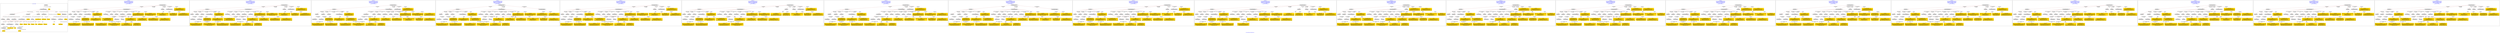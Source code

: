 digraph n0 {
fontcolor="blue"
remincross="true"
label="s23-s-national-portrait-gallery.json"
subgraph cluster_0 {
label="1-correct model"
n2[style="filled",color="white",fillcolor="lightgray",label="E12_Production1"];
n3[style="filled",color="white",fillcolor="lightgray",label="E21_Person1"];
n4[style="filled",color="white",fillcolor="lightgray",label="E55_Type2"];
n5[style="filled",color="white",fillcolor="lightgray",label="E52_Time-Span3"];
n6[style="filled",color="white",fillcolor="lightgray",label="E69_Death1"];
n7[style="filled",color="white",fillcolor="lightgray",label="E82_Actor_Appellation1"];
n8[style="filled",color="white",fillcolor="lightgray",label="E67_Birth1"];
n9[shape="plaintext",style="filled",fillcolor="gold",label="Artist_URI"];
n10[style="filled",color="white",fillcolor="lightgray",label="E21_Person2"];
n11[style="filled",color="white",fillcolor="lightgray",label="E82_Actor_Appellation2"];
n12[shape="plaintext",style="filled",fillcolor="gold",label="Description"];
n13[style="filled",color="white",fillcolor="lightgray",label="E22_Man-Made_Object1"];
n14[style="filled",color="white",fillcolor="lightgray",label="E55_Type3"];
n15[style="filled",color="white",fillcolor="lightgray",label="E54_Dimension1"];
n16[style="filled",color="white",fillcolor="lightgray",label="E40_Legal_Body1"];
n17[shape="plaintext",style="filled",fillcolor="gold",label="Object_URI"];
n18[style="filled",color="white",fillcolor="lightgray",label="E38_Image1"];
n19[shape="plaintext",style="filled",fillcolor="gold",label="Image"];
n20[shape="plaintext",style="filled",fillcolor="gold",label="Owner"];
n21[style="filled",color="white",fillcolor="lightgray",label="E52_Time-Span1"];
n22[shape="plaintext",style="filled",fillcolor="gold",label="BornDate"];
n23[style="filled",color="white",fillcolor="lightgray",label="E52_Time-Span2"];
n24[shape="plaintext",style="filled",fillcolor="gold",label="deathDate"];
n25[shape="plaintext",style="filled",fillcolor="gold",label="DateOfWork"];
n26[style="filled",color="white",fillcolor="lightgray",label="E52_Time-Span4"];
n27[shape="plaintext",style="filled",fillcolor="gold",label="AquisitionDate"];
n28[shape="plaintext",style="filled",fillcolor="gold",label="Dimension"];
n29[style="filled",color="white",fillcolor="lightgray",label="E55_Type1"];
n30[shape="plaintext",style="filled",fillcolor="gold",label="Classification_URI"];
n31[shape="plaintext",style="filled",fillcolor="gold",label="Classification"];
n32[shape="plaintext",style="filled",fillcolor="gold",label="Medium_URI"];
n33[shape="plaintext",style="filled",fillcolor="gold",label="Medium"];
n34[shape="plaintext",style="filled",fillcolor="gold",label="Subclassification_URI"];
n35[shape="plaintext",style="filled",fillcolor="gold",label="Subclassification"];
n36[shape="plaintext",style="filled",fillcolor="gold",label="Artist_Appellation_URI"];
n37[shape="plaintext",style="filled",fillcolor="gold",label="Artist"];
n38[shape="plaintext",style="filled",fillcolor="gold",label="values"];
n39[style="filled",color="white",fillcolor="lightgray",label="E8_Acquisition1"];
n40[shape="plaintext",style="filled",fillcolor="gold",label="CreditLine"];
}
subgraph cluster_1 {
label="candidate 0\nlink coherence:0.8378378378378378\nnode coherence:0.9142857142857143\nconfidence:0.47101326893524326\nmapping score:0.5034329944069859\ncost:135.99881\n-precision:0.49-recall:0.46"
n42[style="filled",color="white",fillcolor="lightgray",label="E12_Production1"];
n43[style="filled",color="white",fillcolor="lightgray",label="E52_Time-Span2"];
n44[style="filled",color="white",fillcolor="lightgray",label="E55_Type1"];
n45[style="filled",color="white",fillcolor="lightgray",label="E21_Person1"];
n46[style="filled",color="white",fillcolor="lightgray",label="E67_Birth1"];
n47[style="filled",color="white",fillcolor="lightgray",label="E69_Death1"];
n48[style="filled",color="white",fillcolor="lightgray",label="E74_Group1"];
n49[style="filled",color="white",fillcolor="lightgray",label="E82_Actor_Appellation1"];
n50[style="filled",color="white",fillcolor="lightgray",label="E22_Man-Made_Object1"];
n51[style="filled",color="white",fillcolor="lightgray",label="E35_Title1"];
n52[style="filled",color="white",fillcolor="lightgray",label="E38_Image1"];
n53[style="filled",color="white",fillcolor="lightgray",label="E54_Dimension1"];
n54[style="filled",color="white",fillcolor="lightgray",label="E8_Acquisition1"];
n55[style="filled",color="white",fillcolor="lightgray",label="E33_Linguistic_Object2"];
n56[style="filled",color="white",fillcolor="lightgray",label="E55_Type2"];
n57[style="filled",color="white",fillcolor="lightgray",label="E52_Time-Span1"];
n58[style="filled",color="white",fillcolor="lightgray",label="E52_Time-Span3"];
n59[style="filled",color="white",fillcolor="lightgray",label="E33_Linguistic_Object1"];
n60[shape="plaintext",style="filled",fillcolor="gold",label="Object_URI\n[E22_Man-Made_Object,classLink,0.959]\n[E22_Man-Made_Object,P3_has_note,0.017]\n[E73_Information_Object,P3_has_note,0.013]\n[E33_Linguistic_Object,P3_has_note,0.011]"];
n61[shape="plaintext",style="filled",fillcolor="gold",label="BornDate\n[E52_Time-Span,P82_at_some_time_within,0.563]\n[E52_Time-Span,P82a_begin_of_the_begin,0.218]\n[E22_Man-Made_Object,P3_has_note,0.111]\n[E34_Inscription,P3_has_note,0.108]"];
n62[shape="plaintext",style="filled",fillcolor="gold",label="Classification\n[E55_Type,classLink,0.32]\n[E55_Type,label,0.32]\n[E33_Linguistic_Object,P3_has_note,0.205]\n[E22_Man-Made_Object,P3_has_note,0.155]"];
n63[shape="plaintext",style="filled",fillcolor="gold",label="DateOfWork\n[E52_Time-Span,P82_at_some_time_within,0.503]\n[E52_Time-Span,P82a_begin_of_the_begin,0.286]\n[E52_Time-Span,P82b_end_of_the_end,0.132]\n[E33_Linguistic_Object,P3_has_note,0.078]"];
n64[shape="plaintext",style="filled",fillcolor="gold",label="Medium\n[E29_Design_or_Procedure,P3_has_note,0.334]\n[E57_Material,label,0.277]\n[E55_Type,label,0.218]\n[E57_Material,classLink,0.171]"];
n65[shape="plaintext",style="filled",fillcolor="gold",label="Dimension\n[E54_Dimension,P3_has_note,0.71]\n[E22_Man-Made_Object,classLink,0.11]\n[E22_Man-Made_Object,P3_has_note,0.1]\n[E34_Inscription,P3_has_note,0.08]"];
n66[shape="plaintext",style="filled",fillcolor="gold",label="Subclassification_URI\n[E55_Type,classLink,0.461]\n[E74_Group,classLink,0.208]\n[E57_Material,classLink,0.205]\n[E55_Type,label,0.126]"];
n67[shape="plaintext",style="filled",fillcolor="gold",label="CreditLine\n[E8_Acquisition,P3_has_note,0.541]\n[E30_Right,P3_has_note,0.231]\n[E22_Man-Made_Object,P3_has_note,0.115]\n[E33_Linguistic_Object,P3_has_note,0.112]"];
n68[shape="plaintext",style="filled",fillcolor="gold",label="Artist_URI\n[E21_Person,classLink,0.423]\n[E82_Actor_Appellation,classLink,0.3]\n[E39_Actor,classLink,0.263]\n[E30_Right,P3_has_note,0.013]"];
n69[shape="plaintext",style="filled",fillcolor="gold",label="Owner\n[E8_Acquisition,P3_has_note,0.59]\n[E30_Right,P3_has_note,0.174]\n[E33_Linguistic_Object,P3_has_note,0.121]\n[E22_Man-Made_Object,P3_has_note,0.116]"];
n70[shape="plaintext",style="filled",fillcolor="gold",label="values\n[E82_Actor_Appellation,label,0.421]\n[E35_Title,label,0.228]\n[E8_Acquisition,P3_has_note,0.182]\n[E22_Man-Made_Object,P3_has_note,0.169]"];
n71[shape="plaintext",style="filled",fillcolor="gold",label="Artist\n[E82_Actor_Appellation,label,0.599]\n[E8_Acquisition,P3_has_note,0.141]\n[E22_Man-Made_Object,P3_has_note,0.138]\n[E35_Title,label,0.122]"];
n72[shape="plaintext",style="filled",fillcolor="gold",label="Image\n[E38_Image,classLink,0.818]\n[E78_Collection,classLink,0.093]\n[E21_Person,classLink,0.047]\n[E22_Man-Made_Object,classLink,0.042]"];
n73[shape="plaintext",style="filled",fillcolor="gold",label="deathDate\n[E52_Time-Span,P82_at_some_time_within,0.5]\n[E12_Production,P3_has_note,0.199]\n[E52_Time-Span,P82b_end_of_the_end,0.18]\n[E34_Inscription,P3_has_note,0.121]"];
n74[shape="plaintext",style="filled",fillcolor="gold",label="Classification_URI\n[E55_Type,classLink,0.533]\n[E55_Type,label,0.161]\n[E74_Group,classLink,0.154]\n[E57_Material,classLink,0.152]"];
n75[shape="plaintext",style="filled",fillcolor="gold",label="Medium_URI\n[E57_Material,classLink,0.402]\n[E55_Type,classLink,0.392]\n[E74_Group,classLink,0.178]\n[E55_Type,label,0.028]"];
n76[shape="plaintext",style="filled",fillcolor="gold",label="AquisitionDate\n[E52_Time-Span,P82b_end_of_the_end,0.365]\n[E52_Time-Span,P82_at_some_time_within,0.282]\n[E12_Production,P3_has_note,0.246]\n[E35_Title,label,0.108]"];
n77[shape="plaintext",style="filled",fillcolor="gold",label="Subclassification\n[E30_Right,P3_has_note,0.488]\n[E33_Linguistic_Object,P3_has_note,0.182]\n[E8_Acquisition,P3_has_note,0.176]\n[E22_Man-Made_Object,P3_has_note,0.154]"];
n78[shape="plaintext",style="filled",fillcolor="gold",label="Description\n[E22_Man-Made_Object,P3_has_note,0.321]\n[E73_Information_Object,P3_has_note,0.294]\n[E33_Linguistic_Object,P3_has_note,0.285]\n[E35_Title,label,0.099]"];
n79[shape="plaintext",style="filled",fillcolor="gold",label="Artist_Appellation_URI\n[E82_Actor_Appellation,classLink,0.877]\n[E21_Person,classLink,0.073]\n[E39_Actor,classLink,0.046]\n[E22_Man-Made_Object,P3_has_note,0.004]"];
}
subgraph cluster_2 {
label="candidate 1\nlink coherence:0.8378378378378378\nnode coherence:0.9142857142857143\nconfidence:0.47101326893524326\nmapping score:0.5034329944069859\ncost:234.99881\n-precision:0.49-recall:0.46"
n81[style="filled",color="white",fillcolor="lightgray",label="E12_Production1"];
n82[style="filled",color="white",fillcolor="lightgray",label="E52_Time-Span2"];
n83[style="filled",color="white",fillcolor="lightgray",label="E55_Type1"];
n84[style="filled",color="white",fillcolor="lightgray",label="E21_Person1"];
n85[style="filled",color="white",fillcolor="lightgray",label="E67_Birth1"];
n86[style="filled",color="white",fillcolor="lightgray",label="E69_Death1"];
n87[style="filled",color="white",fillcolor="lightgray",label="E74_Group1"];
n88[style="filled",color="white",fillcolor="lightgray",label="E82_Actor_Appellation1"];
n89[style="filled",color="white",fillcolor="lightgray",label="E22_Man-Made_Object1"];
n90[style="filled",color="white",fillcolor="lightgray",label="E35_Title1"];
n91[style="filled",color="white",fillcolor="lightgray",label="E38_Image1"];
n92[style="filled",color="white",fillcolor="lightgray",label="E54_Dimension1"];
n93[style="filled",color="white",fillcolor="lightgray",label="E8_Acquisition1"];
n94[style="filled",color="white",fillcolor="lightgray",label="E33_Linguistic_Object2"];
n95[style="filled",color="white",fillcolor="lightgray",label="E55_Type2"];
n96[style="filled",color="white",fillcolor="lightgray",label="E52_Time-Span1"];
n97[style="filled",color="white",fillcolor="lightgray",label="E52_Time-Span3"];
n98[style="filled",color="white",fillcolor="lightgray",label="E33_Linguistic_Object1"];
n99[shape="plaintext",style="filled",fillcolor="gold",label="Object_URI\n[E22_Man-Made_Object,classLink,0.959]\n[E22_Man-Made_Object,P3_has_note,0.017]\n[E73_Information_Object,P3_has_note,0.013]\n[E33_Linguistic_Object,P3_has_note,0.011]"];
n100[shape="plaintext",style="filled",fillcolor="gold",label="BornDate\n[E52_Time-Span,P82_at_some_time_within,0.563]\n[E52_Time-Span,P82a_begin_of_the_begin,0.218]\n[E22_Man-Made_Object,P3_has_note,0.111]\n[E34_Inscription,P3_has_note,0.108]"];
n101[shape="plaintext",style="filled",fillcolor="gold",label="Classification\n[E55_Type,classLink,0.32]\n[E55_Type,label,0.32]\n[E33_Linguistic_Object,P3_has_note,0.205]\n[E22_Man-Made_Object,P3_has_note,0.155]"];
n102[shape="plaintext",style="filled",fillcolor="gold",label="DateOfWork\n[E52_Time-Span,P82_at_some_time_within,0.503]\n[E52_Time-Span,P82a_begin_of_the_begin,0.286]\n[E52_Time-Span,P82b_end_of_the_end,0.132]\n[E33_Linguistic_Object,P3_has_note,0.078]"];
n103[shape="plaintext",style="filled",fillcolor="gold",label="AquisitionDate\n[E52_Time-Span,P82b_end_of_the_end,0.365]\n[E52_Time-Span,P82_at_some_time_within,0.282]\n[E12_Production,P3_has_note,0.246]\n[E35_Title,label,0.108]"];
n104[shape="plaintext",style="filled",fillcolor="gold",label="Medium\n[E29_Design_or_Procedure,P3_has_note,0.334]\n[E57_Material,label,0.277]\n[E55_Type,label,0.218]\n[E57_Material,classLink,0.171]"];
n105[shape="plaintext",style="filled",fillcolor="gold",label="Dimension\n[E54_Dimension,P3_has_note,0.71]\n[E22_Man-Made_Object,classLink,0.11]\n[E22_Man-Made_Object,P3_has_note,0.1]\n[E34_Inscription,P3_has_note,0.08]"];
n106[shape="plaintext",style="filled",fillcolor="gold",label="Subclassification_URI\n[E55_Type,classLink,0.461]\n[E74_Group,classLink,0.208]\n[E57_Material,classLink,0.205]\n[E55_Type,label,0.126]"];
n107[shape="plaintext",style="filled",fillcolor="gold",label="CreditLine\n[E8_Acquisition,P3_has_note,0.541]\n[E30_Right,P3_has_note,0.231]\n[E22_Man-Made_Object,P3_has_note,0.115]\n[E33_Linguistic_Object,P3_has_note,0.112]"];
n108[shape="plaintext",style="filled",fillcolor="gold",label="Artist_URI\n[E21_Person,classLink,0.423]\n[E82_Actor_Appellation,classLink,0.3]\n[E39_Actor,classLink,0.263]\n[E30_Right,P3_has_note,0.013]"];
n109[shape="plaintext",style="filled",fillcolor="gold",label="Owner\n[E8_Acquisition,P3_has_note,0.59]\n[E30_Right,P3_has_note,0.174]\n[E33_Linguistic_Object,P3_has_note,0.121]\n[E22_Man-Made_Object,P3_has_note,0.116]"];
n110[shape="plaintext",style="filled",fillcolor="gold",label="values\n[E82_Actor_Appellation,label,0.421]\n[E35_Title,label,0.228]\n[E8_Acquisition,P3_has_note,0.182]\n[E22_Man-Made_Object,P3_has_note,0.169]"];
n111[shape="plaintext",style="filled",fillcolor="gold",label="Artist\n[E82_Actor_Appellation,label,0.599]\n[E8_Acquisition,P3_has_note,0.141]\n[E22_Man-Made_Object,P3_has_note,0.138]\n[E35_Title,label,0.122]"];
n112[shape="plaintext",style="filled",fillcolor="gold",label="Image\n[E38_Image,classLink,0.818]\n[E78_Collection,classLink,0.093]\n[E21_Person,classLink,0.047]\n[E22_Man-Made_Object,classLink,0.042]"];
n113[shape="plaintext",style="filled",fillcolor="gold",label="deathDate\n[E52_Time-Span,P82_at_some_time_within,0.5]\n[E12_Production,P3_has_note,0.199]\n[E52_Time-Span,P82b_end_of_the_end,0.18]\n[E34_Inscription,P3_has_note,0.121]"];
n114[shape="plaintext",style="filled",fillcolor="gold",label="Classification_URI\n[E55_Type,classLink,0.533]\n[E55_Type,label,0.161]\n[E74_Group,classLink,0.154]\n[E57_Material,classLink,0.152]"];
n115[shape="plaintext",style="filled",fillcolor="gold",label="Medium_URI\n[E57_Material,classLink,0.402]\n[E55_Type,classLink,0.392]\n[E74_Group,classLink,0.178]\n[E55_Type,label,0.028]"];
n116[shape="plaintext",style="filled",fillcolor="gold",label="Subclassification\n[E30_Right,P3_has_note,0.488]\n[E33_Linguistic_Object,P3_has_note,0.182]\n[E8_Acquisition,P3_has_note,0.176]\n[E22_Man-Made_Object,P3_has_note,0.154]"];
n117[shape="plaintext",style="filled",fillcolor="gold",label="Description\n[E22_Man-Made_Object,P3_has_note,0.321]\n[E73_Information_Object,P3_has_note,0.294]\n[E33_Linguistic_Object,P3_has_note,0.285]\n[E35_Title,label,0.099]"];
n118[shape="plaintext",style="filled",fillcolor="gold",label="Artist_Appellation_URI\n[E82_Actor_Appellation,classLink,0.877]\n[E21_Person,classLink,0.073]\n[E39_Actor,classLink,0.046]\n[E22_Man-Made_Object,P3_has_note,0.004]"];
}
subgraph cluster_3 {
label="candidate 10\nlink coherence:0.8108108108108109\nnode coherence:0.9142857142857143\nconfidence:0.47101326893524326\nmapping score:0.5034329944069859\ncost:135.99879\n-precision:0.49-recall:0.46"
n120[style="filled",color="white",fillcolor="lightgray",label="E12_Production1"];
n121[style="filled",color="white",fillcolor="lightgray",label="E52_Time-Span2"];
n122[style="filled",color="white",fillcolor="lightgray",label="E55_Type1"];
n123[style="filled",color="white",fillcolor="lightgray",label="E21_Person1"];
n124[style="filled",color="white",fillcolor="lightgray",label="E67_Birth1"];
n125[style="filled",color="white",fillcolor="lightgray",label="E69_Death1"];
n126[style="filled",color="white",fillcolor="lightgray",label="E74_Group1"];
n127[style="filled",color="white",fillcolor="lightgray",label="E82_Actor_Appellation1"];
n128[style="filled",color="white",fillcolor="lightgray",label="E22_Man-Made_Object1"];
n129[style="filled",color="white",fillcolor="lightgray",label="E35_Title1"];
n130[style="filled",color="white",fillcolor="lightgray",label="E38_Image1"];
n131[style="filled",color="white",fillcolor="lightgray",label="E54_Dimension1"];
n132[style="filled",color="white",fillcolor="lightgray",label="E55_Type2"];
n133[style="filled",color="white",fillcolor="lightgray",label="E8_Acquisition1"];
n134[style="filled",color="white",fillcolor="lightgray",label="E33_Linguistic_Object1"];
n135[style="filled",color="white",fillcolor="lightgray",label="E52_Time-Span1"];
n136[style="filled",color="white",fillcolor="lightgray",label="E52_Time-Span3"];
n137[style="filled",color="white",fillcolor="lightgray",label="E33_Linguistic_Object2"];
n138[shape="plaintext",style="filled",fillcolor="gold",label="Object_URI\n[E22_Man-Made_Object,classLink,0.959]\n[E22_Man-Made_Object,P3_has_note,0.017]\n[E73_Information_Object,P3_has_note,0.013]\n[E33_Linguistic_Object,P3_has_note,0.011]"];
n139[shape="plaintext",style="filled",fillcolor="gold",label="BornDate\n[E52_Time-Span,P82_at_some_time_within,0.563]\n[E52_Time-Span,P82a_begin_of_the_begin,0.218]\n[E22_Man-Made_Object,P3_has_note,0.111]\n[E34_Inscription,P3_has_note,0.108]"];
n140[shape="plaintext",style="filled",fillcolor="gold",label="Classification\n[E55_Type,classLink,0.32]\n[E55_Type,label,0.32]\n[E33_Linguistic_Object,P3_has_note,0.205]\n[E22_Man-Made_Object,P3_has_note,0.155]"];
n141[shape="plaintext",style="filled",fillcolor="gold",label="DateOfWork\n[E52_Time-Span,P82_at_some_time_within,0.503]\n[E52_Time-Span,P82a_begin_of_the_begin,0.286]\n[E52_Time-Span,P82b_end_of_the_end,0.132]\n[E33_Linguistic_Object,P3_has_note,0.078]"];
n142[shape="plaintext",style="filled",fillcolor="gold",label="Medium\n[E29_Design_or_Procedure,P3_has_note,0.334]\n[E57_Material,label,0.277]\n[E55_Type,label,0.218]\n[E57_Material,classLink,0.171]"];
n143[shape="plaintext",style="filled",fillcolor="gold",label="Dimension\n[E54_Dimension,P3_has_note,0.71]\n[E22_Man-Made_Object,classLink,0.11]\n[E22_Man-Made_Object,P3_has_note,0.1]\n[E34_Inscription,P3_has_note,0.08]"];
n144[shape="plaintext",style="filled",fillcolor="gold",label="Subclassification_URI\n[E55_Type,classLink,0.461]\n[E74_Group,classLink,0.208]\n[E57_Material,classLink,0.205]\n[E55_Type,label,0.126]"];
n145[shape="plaintext",style="filled",fillcolor="gold",label="CreditLine\n[E8_Acquisition,P3_has_note,0.541]\n[E30_Right,P3_has_note,0.231]\n[E22_Man-Made_Object,P3_has_note,0.115]\n[E33_Linguistic_Object,P3_has_note,0.112]"];
n146[shape="plaintext",style="filled",fillcolor="gold",label="Artist_URI\n[E21_Person,classLink,0.423]\n[E82_Actor_Appellation,classLink,0.3]\n[E39_Actor,classLink,0.263]\n[E30_Right,P3_has_note,0.013]"];
n147[shape="plaintext",style="filled",fillcolor="gold",label="Owner\n[E8_Acquisition,P3_has_note,0.59]\n[E30_Right,P3_has_note,0.174]\n[E33_Linguistic_Object,P3_has_note,0.121]\n[E22_Man-Made_Object,P3_has_note,0.116]"];
n148[shape="plaintext",style="filled",fillcolor="gold",label="values\n[E82_Actor_Appellation,label,0.421]\n[E35_Title,label,0.228]\n[E8_Acquisition,P3_has_note,0.182]\n[E22_Man-Made_Object,P3_has_note,0.169]"];
n149[shape="plaintext",style="filled",fillcolor="gold",label="Artist\n[E82_Actor_Appellation,label,0.599]\n[E8_Acquisition,P3_has_note,0.141]\n[E22_Man-Made_Object,P3_has_note,0.138]\n[E35_Title,label,0.122]"];
n150[shape="plaintext",style="filled",fillcolor="gold",label="Image\n[E38_Image,classLink,0.818]\n[E78_Collection,classLink,0.093]\n[E21_Person,classLink,0.047]\n[E22_Man-Made_Object,classLink,0.042]"];
n151[shape="plaintext",style="filled",fillcolor="gold",label="deathDate\n[E52_Time-Span,P82_at_some_time_within,0.5]\n[E12_Production,P3_has_note,0.199]\n[E52_Time-Span,P82b_end_of_the_end,0.18]\n[E34_Inscription,P3_has_note,0.121]"];
n152[shape="plaintext",style="filled",fillcolor="gold",label="Classification_URI\n[E55_Type,classLink,0.533]\n[E55_Type,label,0.161]\n[E74_Group,classLink,0.154]\n[E57_Material,classLink,0.152]"];
n153[shape="plaintext",style="filled",fillcolor="gold",label="Medium_URI\n[E57_Material,classLink,0.402]\n[E55_Type,classLink,0.392]\n[E74_Group,classLink,0.178]\n[E55_Type,label,0.028]"];
n154[shape="plaintext",style="filled",fillcolor="gold",label="AquisitionDate\n[E52_Time-Span,P82b_end_of_the_end,0.365]\n[E52_Time-Span,P82_at_some_time_within,0.282]\n[E12_Production,P3_has_note,0.246]\n[E35_Title,label,0.108]"];
n155[shape="plaintext",style="filled",fillcolor="gold",label="Subclassification\n[E30_Right,P3_has_note,0.488]\n[E33_Linguistic_Object,P3_has_note,0.182]\n[E8_Acquisition,P3_has_note,0.176]\n[E22_Man-Made_Object,P3_has_note,0.154]"];
n156[shape="plaintext",style="filled",fillcolor="gold",label="Description\n[E22_Man-Made_Object,P3_has_note,0.321]\n[E73_Information_Object,P3_has_note,0.294]\n[E33_Linguistic_Object,P3_has_note,0.285]\n[E35_Title,label,0.099]"];
n157[shape="plaintext",style="filled",fillcolor="gold",label="Artist_Appellation_URI\n[E82_Actor_Appellation,classLink,0.877]\n[E21_Person,classLink,0.073]\n[E39_Actor,classLink,0.046]\n[E22_Man-Made_Object,P3_has_note,0.004]"];
}
subgraph cluster_4 {
label="candidate 11\nlink coherence:0.8108108108108109\nnode coherence:0.8823529411764706\nconfidence:0.47101326893524326\nmapping score:0.501122070037238\ncost:135.99879\n-precision:0.49-recall:0.46"
n159[style="filled",color="white",fillcolor="lightgray",label="E12_Production1"];
n160[style="filled",color="white",fillcolor="lightgray",label="E52_Time-Span2"];
n161[style="filled",color="white",fillcolor="lightgray",label="E55_Type1"];
n162[style="filled",color="white",fillcolor="lightgray",label="E21_Person1"];
n163[style="filled",color="white",fillcolor="lightgray",label="E67_Birth1"];
n164[style="filled",color="white",fillcolor="lightgray",label="E69_Death1"];
n165[style="filled",color="white",fillcolor="lightgray",label="E74_Group1"];
n166[style="filled",color="white",fillcolor="lightgray",label="E82_Actor_Appellation1"];
n167[style="filled",color="white",fillcolor="lightgray",label="E22_Man-Made_Object1"];
n168[style="filled",color="white",fillcolor="lightgray",label="E35_Title1"];
n169[style="filled",color="white",fillcolor="lightgray",label="E38_Image1"];
n170[style="filled",color="white",fillcolor="lightgray",label="E54_Dimension1"];
n171[style="filled",color="white",fillcolor="lightgray",label="E55_Type2"];
n172[style="filled",color="white",fillcolor="lightgray",label="E8_Acquisition1"];
n173[style="filled",color="white",fillcolor="lightgray",label="E33_Linguistic_Object1"];
n174[style="filled",color="white",fillcolor="lightgray",label="E52_Time-Span1"];
n175[style="filled",color="white",fillcolor="lightgray",label="E52_Time-Span3"];
n176[style="filled",color="white",fillcolor="lightgray",label="E33_Linguistic_Object2"];
n177[shape="plaintext",style="filled",fillcolor="gold",label="Object_URI\n[E22_Man-Made_Object,classLink,0.959]\n[E22_Man-Made_Object,P3_has_note,0.017]\n[E73_Information_Object,P3_has_note,0.013]\n[E33_Linguistic_Object,P3_has_note,0.011]"];
n178[shape="plaintext",style="filled",fillcolor="gold",label="BornDate\n[E52_Time-Span,P82_at_some_time_within,0.563]\n[E52_Time-Span,P82a_begin_of_the_begin,0.218]\n[E22_Man-Made_Object,P3_has_note,0.111]\n[E34_Inscription,P3_has_note,0.108]"];
n179[shape="plaintext",style="filled",fillcolor="gold",label="Classification\n[E55_Type,classLink,0.32]\n[E55_Type,label,0.32]\n[E33_Linguistic_Object,P3_has_note,0.205]\n[E22_Man-Made_Object,P3_has_note,0.155]"];
n180[shape="plaintext",style="filled",fillcolor="gold",label="DateOfWork\n[E52_Time-Span,P82_at_some_time_within,0.503]\n[E52_Time-Span,P82a_begin_of_the_begin,0.286]\n[E52_Time-Span,P82b_end_of_the_end,0.132]\n[E33_Linguistic_Object,P3_has_note,0.078]"];
n181[shape="plaintext",style="filled",fillcolor="gold",label="Medium\n[E29_Design_or_Procedure,P3_has_note,0.334]\n[E57_Material,label,0.277]\n[E55_Type,label,0.218]\n[E57_Material,classLink,0.171]"];
n182[shape="plaintext",style="filled",fillcolor="gold",label="Dimension\n[E54_Dimension,P3_has_note,0.71]\n[E22_Man-Made_Object,classLink,0.11]\n[E22_Man-Made_Object,P3_has_note,0.1]\n[E34_Inscription,P3_has_note,0.08]"];
n183[shape="plaintext",style="filled",fillcolor="gold",label="Subclassification_URI\n[E55_Type,classLink,0.461]\n[E74_Group,classLink,0.208]\n[E57_Material,classLink,0.205]\n[E55_Type,label,0.126]"];
n184[shape="plaintext",style="filled",fillcolor="gold",label="Subclassification\n[E30_Right,P3_has_note,0.488]\n[E33_Linguistic_Object,P3_has_note,0.182]\n[E8_Acquisition,P3_has_note,0.176]\n[E22_Man-Made_Object,P3_has_note,0.154]"];
n185[shape="plaintext",style="filled",fillcolor="gold",label="Artist_URI\n[E21_Person,classLink,0.423]\n[E82_Actor_Appellation,classLink,0.3]\n[E39_Actor,classLink,0.263]\n[E30_Right,P3_has_note,0.013]"];
n186[shape="plaintext",style="filled",fillcolor="gold",label="Owner\n[E8_Acquisition,P3_has_note,0.59]\n[E30_Right,P3_has_note,0.174]\n[E33_Linguistic_Object,P3_has_note,0.121]\n[E22_Man-Made_Object,P3_has_note,0.116]"];
n187[shape="plaintext",style="filled",fillcolor="gold",label="CreditLine\n[E8_Acquisition,P3_has_note,0.541]\n[E30_Right,P3_has_note,0.231]\n[E22_Man-Made_Object,P3_has_note,0.115]\n[E33_Linguistic_Object,P3_has_note,0.112]"];
n188[shape="plaintext",style="filled",fillcolor="gold",label="values\n[E82_Actor_Appellation,label,0.421]\n[E35_Title,label,0.228]\n[E8_Acquisition,P3_has_note,0.182]\n[E22_Man-Made_Object,P3_has_note,0.169]"];
n189[shape="plaintext",style="filled",fillcolor="gold",label="Artist\n[E82_Actor_Appellation,label,0.599]\n[E8_Acquisition,P3_has_note,0.141]\n[E22_Man-Made_Object,P3_has_note,0.138]\n[E35_Title,label,0.122]"];
n190[shape="plaintext",style="filled",fillcolor="gold",label="Image\n[E38_Image,classLink,0.818]\n[E78_Collection,classLink,0.093]\n[E21_Person,classLink,0.047]\n[E22_Man-Made_Object,classLink,0.042]"];
n191[shape="plaintext",style="filled",fillcolor="gold",label="deathDate\n[E52_Time-Span,P82_at_some_time_within,0.5]\n[E12_Production,P3_has_note,0.199]\n[E52_Time-Span,P82b_end_of_the_end,0.18]\n[E34_Inscription,P3_has_note,0.121]"];
n192[shape="plaintext",style="filled",fillcolor="gold",label="Classification_URI\n[E55_Type,classLink,0.533]\n[E55_Type,label,0.161]\n[E74_Group,classLink,0.154]\n[E57_Material,classLink,0.152]"];
n193[shape="plaintext",style="filled",fillcolor="gold",label="Medium_URI\n[E57_Material,classLink,0.402]\n[E55_Type,classLink,0.392]\n[E74_Group,classLink,0.178]\n[E55_Type,label,0.028]"];
n194[shape="plaintext",style="filled",fillcolor="gold",label="AquisitionDate\n[E52_Time-Span,P82b_end_of_the_end,0.365]\n[E52_Time-Span,P82_at_some_time_within,0.282]\n[E12_Production,P3_has_note,0.246]\n[E35_Title,label,0.108]"];
n195[shape="plaintext",style="filled",fillcolor="gold",label="Description\n[E22_Man-Made_Object,P3_has_note,0.321]\n[E73_Information_Object,P3_has_note,0.294]\n[E33_Linguistic_Object,P3_has_note,0.285]\n[E35_Title,label,0.099]"];
n196[shape="plaintext",style="filled",fillcolor="gold",label="Artist_Appellation_URI\n[E82_Actor_Appellation,classLink,0.877]\n[E21_Person,classLink,0.073]\n[E39_Actor,classLink,0.046]\n[E22_Man-Made_Object,P3_has_note,0.004]"];
}
subgraph cluster_5 {
label="candidate 12\nlink coherence:0.8108108108108109\nnode coherence:0.9142857142857143\nconfidence:0.47101326893524326\nmapping score:0.5034329944069859\ncost:135.99883\n-precision:0.49-recall:0.46"
n198[style="filled",color="white",fillcolor="lightgray",label="E12_Production1"];
n199[style="filled",color="white",fillcolor="lightgray",label="E52_Time-Span2"];
n200[style="filled",color="white",fillcolor="lightgray",label="E55_Type1"];
n201[style="filled",color="white",fillcolor="lightgray",label="E21_Person1"];
n202[style="filled",color="white",fillcolor="lightgray",label="E67_Birth1"];
n203[style="filled",color="white",fillcolor="lightgray",label="E69_Death1"];
n204[style="filled",color="white",fillcolor="lightgray",label="E74_Group1"];
n205[style="filled",color="white",fillcolor="lightgray",label="E82_Actor_Appellation1"];
n206[style="filled",color="white",fillcolor="lightgray",label="E22_Man-Made_Object1"];
n207[style="filled",color="white",fillcolor="lightgray",label="E35_Title1"];
n208[style="filled",color="white",fillcolor="lightgray",label="E38_Image1"];
n209[style="filled",color="white",fillcolor="lightgray",label="E54_Dimension1"];
n210[style="filled",color="white",fillcolor="lightgray",label="E8_Acquisition1"];
n211[style="filled",color="white",fillcolor="lightgray",label="E33_Linguistic_Object1"];
n212[style="filled",color="white",fillcolor="lightgray",label="E55_Type2"];
n213[style="filled",color="white",fillcolor="lightgray",label="E52_Time-Span1"];
n214[style="filled",color="white",fillcolor="lightgray",label="E52_Time-Span3"];
n215[style="filled",color="white",fillcolor="lightgray",label="E33_Linguistic_Object2"];
n216[shape="plaintext",style="filled",fillcolor="gold",label="Object_URI\n[E22_Man-Made_Object,classLink,0.959]\n[E22_Man-Made_Object,P3_has_note,0.017]\n[E73_Information_Object,P3_has_note,0.013]\n[E33_Linguistic_Object,P3_has_note,0.011]"];
n217[shape="plaintext",style="filled",fillcolor="gold",label="BornDate\n[E52_Time-Span,P82_at_some_time_within,0.563]\n[E52_Time-Span,P82a_begin_of_the_begin,0.218]\n[E22_Man-Made_Object,P3_has_note,0.111]\n[E34_Inscription,P3_has_note,0.108]"];
n218[shape="plaintext",style="filled",fillcolor="gold",label="Classification\n[E55_Type,classLink,0.32]\n[E55_Type,label,0.32]\n[E33_Linguistic_Object,P3_has_note,0.205]\n[E22_Man-Made_Object,P3_has_note,0.155]"];
n219[shape="plaintext",style="filled",fillcolor="gold",label="DateOfWork\n[E52_Time-Span,P82_at_some_time_within,0.503]\n[E52_Time-Span,P82a_begin_of_the_begin,0.286]\n[E52_Time-Span,P82b_end_of_the_end,0.132]\n[E33_Linguistic_Object,P3_has_note,0.078]"];
n220[shape="plaintext",style="filled",fillcolor="gold",label="Medium\n[E29_Design_or_Procedure,P3_has_note,0.334]\n[E57_Material,label,0.277]\n[E55_Type,label,0.218]\n[E57_Material,classLink,0.171]"];
n221[shape="plaintext",style="filled",fillcolor="gold",label="Dimension\n[E54_Dimension,P3_has_note,0.71]\n[E22_Man-Made_Object,classLink,0.11]\n[E22_Man-Made_Object,P3_has_note,0.1]\n[E34_Inscription,P3_has_note,0.08]"];
n222[shape="plaintext",style="filled",fillcolor="gold",label="Subclassification_URI\n[E55_Type,classLink,0.461]\n[E74_Group,classLink,0.208]\n[E57_Material,classLink,0.205]\n[E55_Type,label,0.126]"];
n223[shape="plaintext",style="filled",fillcolor="gold",label="CreditLine\n[E8_Acquisition,P3_has_note,0.541]\n[E30_Right,P3_has_note,0.231]\n[E22_Man-Made_Object,P3_has_note,0.115]\n[E33_Linguistic_Object,P3_has_note,0.112]"];
n224[shape="plaintext",style="filled",fillcolor="gold",label="Artist_URI\n[E21_Person,classLink,0.423]\n[E82_Actor_Appellation,classLink,0.3]\n[E39_Actor,classLink,0.263]\n[E30_Right,P3_has_note,0.013]"];
n225[shape="plaintext",style="filled",fillcolor="gold",label="Owner\n[E8_Acquisition,P3_has_note,0.59]\n[E30_Right,P3_has_note,0.174]\n[E33_Linguistic_Object,P3_has_note,0.121]\n[E22_Man-Made_Object,P3_has_note,0.116]"];
n226[shape="plaintext",style="filled",fillcolor="gold",label="values\n[E82_Actor_Appellation,label,0.421]\n[E35_Title,label,0.228]\n[E8_Acquisition,P3_has_note,0.182]\n[E22_Man-Made_Object,P3_has_note,0.169]"];
n227[shape="plaintext",style="filled",fillcolor="gold",label="Artist\n[E82_Actor_Appellation,label,0.599]\n[E8_Acquisition,P3_has_note,0.141]\n[E22_Man-Made_Object,P3_has_note,0.138]\n[E35_Title,label,0.122]"];
n228[shape="plaintext",style="filled",fillcolor="gold",label="Image\n[E38_Image,classLink,0.818]\n[E78_Collection,classLink,0.093]\n[E21_Person,classLink,0.047]\n[E22_Man-Made_Object,classLink,0.042]"];
n229[shape="plaintext",style="filled",fillcolor="gold",label="deathDate\n[E52_Time-Span,P82_at_some_time_within,0.5]\n[E12_Production,P3_has_note,0.199]\n[E52_Time-Span,P82b_end_of_the_end,0.18]\n[E34_Inscription,P3_has_note,0.121]"];
n230[shape="plaintext",style="filled",fillcolor="gold",label="Classification_URI\n[E55_Type,classLink,0.533]\n[E55_Type,label,0.161]\n[E74_Group,classLink,0.154]\n[E57_Material,classLink,0.152]"];
n231[shape="plaintext",style="filled",fillcolor="gold",label="Medium_URI\n[E57_Material,classLink,0.402]\n[E55_Type,classLink,0.392]\n[E74_Group,classLink,0.178]\n[E55_Type,label,0.028]"];
n232[shape="plaintext",style="filled",fillcolor="gold",label="AquisitionDate\n[E52_Time-Span,P82b_end_of_the_end,0.365]\n[E52_Time-Span,P82_at_some_time_within,0.282]\n[E12_Production,P3_has_note,0.246]\n[E35_Title,label,0.108]"];
n233[shape="plaintext",style="filled",fillcolor="gold",label="Subclassification\n[E30_Right,P3_has_note,0.488]\n[E33_Linguistic_Object,P3_has_note,0.182]\n[E8_Acquisition,P3_has_note,0.176]\n[E22_Man-Made_Object,P3_has_note,0.154]"];
n234[shape="plaintext",style="filled",fillcolor="gold",label="Description\n[E22_Man-Made_Object,P3_has_note,0.321]\n[E73_Information_Object,P3_has_note,0.294]\n[E33_Linguistic_Object,P3_has_note,0.285]\n[E35_Title,label,0.099]"];
n235[shape="plaintext",style="filled",fillcolor="gold",label="Artist_Appellation_URI\n[E82_Actor_Appellation,classLink,0.877]\n[E21_Person,classLink,0.073]\n[E39_Actor,classLink,0.046]\n[E22_Man-Made_Object,P3_has_note,0.004]"];
}
subgraph cluster_6 {
label="candidate 13\nlink coherence:0.8108108108108109\nnode coherence:0.9142857142857143\nconfidence:0.47101326893524326\nmapping score:0.5034329944069859\ncost:135.9989\n-precision:0.49-recall:0.46"
n237[style="filled",color="white",fillcolor="lightgray",label="E12_Production1"];
n238[style="filled",color="white",fillcolor="lightgray",label="E52_Time-Span2"];
n239[style="filled",color="white",fillcolor="lightgray",label="E21_Person1"];
n240[style="filled",color="white",fillcolor="lightgray",label="E67_Birth1"];
n241[style="filled",color="white",fillcolor="lightgray",label="E69_Death1"];
n242[style="filled",color="white",fillcolor="lightgray",label="E74_Group1"];
n243[style="filled",color="white",fillcolor="lightgray",label="E82_Actor_Appellation1"];
n244[style="filled",color="white",fillcolor="lightgray",label="E22_Man-Made_Object1"];
n245[style="filled",color="white",fillcolor="lightgray",label="E35_Title1"];
n246[style="filled",color="white",fillcolor="lightgray",label="E38_Image1"];
n247[style="filled",color="white",fillcolor="lightgray",label="E54_Dimension1"];
n248[style="filled",color="white",fillcolor="lightgray",label="E8_Acquisition1"];
n249[style="filled",color="white",fillcolor="lightgray",label="E33_Linguistic_Object2"];
n250[style="filled",color="white",fillcolor="lightgray",label="E55_Type1"];
n251[style="filled",color="white",fillcolor="lightgray",label="E55_Type2"];
n252[style="filled",color="white",fillcolor="lightgray",label="E52_Time-Span1"];
n253[style="filled",color="white",fillcolor="lightgray",label="E52_Time-Span3"];
n254[style="filled",color="white",fillcolor="lightgray",label="E33_Linguistic_Object1"];
n255[shape="plaintext",style="filled",fillcolor="gold",label="Object_URI\n[E22_Man-Made_Object,classLink,0.959]\n[E22_Man-Made_Object,P3_has_note,0.017]\n[E73_Information_Object,P3_has_note,0.013]\n[E33_Linguistic_Object,P3_has_note,0.011]"];
n256[shape="plaintext",style="filled",fillcolor="gold",label="BornDate\n[E52_Time-Span,P82_at_some_time_within,0.563]\n[E52_Time-Span,P82a_begin_of_the_begin,0.218]\n[E22_Man-Made_Object,P3_has_note,0.111]\n[E34_Inscription,P3_has_note,0.108]"];
n257[shape="plaintext",style="filled",fillcolor="gold",label="Classification\n[E55_Type,classLink,0.32]\n[E55_Type,label,0.32]\n[E33_Linguistic_Object,P3_has_note,0.205]\n[E22_Man-Made_Object,P3_has_note,0.155]"];
n258[shape="plaintext",style="filled",fillcolor="gold",label="DateOfWork\n[E52_Time-Span,P82_at_some_time_within,0.503]\n[E52_Time-Span,P82a_begin_of_the_begin,0.286]\n[E52_Time-Span,P82b_end_of_the_end,0.132]\n[E33_Linguistic_Object,P3_has_note,0.078]"];
n259[shape="plaintext",style="filled",fillcolor="gold",label="Medium\n[E29_Design_or_Procedure,P3_has_note,0.334]\n[E57_Material,label,0.277]\n[E55_Type,label,0.218]\n[E57_Material,classLink,0.171]"];
n260[shape="plaintext",style="filled",fillcolor="gold",label="Dimension\n[E54_Dimension,P3_has_note,0.71]\n[E22_Man-Made_Object,classLink,0.11]\n[E22_Man-Made_Object,P3_has_note,0.1]\n[E34_Inscription,P3_has_note,0.08]"];
n261[shape="plaintext",style="filled",fillcolor="gold",label="Subclassification_URI\n[E55_Type,classLink,0.461]\n[E74_Group,classLink,0.208]\n[E57_Material,classLink,0.205]\n[E55_Type,label,0.126]"];
n262[shape="plaintext",style="filled",fillcolor="gold",label="CreditLine\n[E8_Acquisition,P3_has_note,0.541]\n[E30_Right,P3_has_note,0.231]\n[E22_Man-Made_Object,P3_has_note,0.115]\n[E33_Linguistic_Object,P3_has_note,0.112]"];
n263[shape="plaintext",style="filled",fillcolor="gold",label="Artist_URI\n[E21_Person,classLink,0.423]\n[E82_Actor_Appellation,classLink,0.3]\n[E39_Actor,classLink,0.263]\n[E30_Right,P3_has_note,0.013]"];
n264[shape="plaintext",style="filled",fillcolor="gold",label="Owner\n[E8_Acquisition,P3_has_note,0.59]\n[E30_Right,P3_has_note,0.174]\n[E33_Linguistic_Object,P3_has_note,0.121]\n[E22_Man-Made_Object,P3_has_note,0.116]"];
n265[shape="plaintext",style="filled",fillcolor="gold",label="values\n[E82_Actor_Appellation,label,0.421]\n[E35_Title,label,0.228]\n[E8_Acquisition,P3_has_note,0.182]\n[E22_Man-Made_Object,P3_has_note,0.169]"];
n266[shape="plaintext",style="filled",fillcolor="gold",label="Artist\n[E82_Actor_Appellation,label,0.599]\n[E8_Acquisition,P3_has_note,0.141]\n[E22_Man-Made_Object,P3_has_note,0.138]\n[E35_Title,label,0.122]"];
n267[shape="plaintext",style="filled",fillcolor="gold",label="Image\n[E38_Image,classLink,0.818]\n[E78_Collection,classLink,0.093]\n[E21_Person,classLink,0.047]\n[E22_Man-Made_Object,classLink,0.042]"];
n268[shape="plaintext",style="filled",fillcolor="gold",label="deathDate\n[E52_Time-Span,P82_at_some_time_within,0.5]\n[E12_Production,P3_has_note,0.199]\n[E52_Time-Span,P82b_end_of_the_end,0.18]\n[E34_Inscription,P3_has_note,0.121]"];
n269[shape="plaintext",style="filled",fillcolor="gold",label="Classification_URI\n[E55_Type,classLink,0.533]\n[E55_Type,label,0.161]\n[E74_Group,classLink,0.154]\n[E57_Material,classLink,0.152]"];
n270[shape="plaintext",style="filled",fillcolor="gold",label="Medium_URI\n[E57_Material,classLink,0.402]\n[E55_Type,classLink,0.392]\n[E74_Group,classLink,0.178]\n[E55_Type,label,0.028]"];
n271[shape="plaintext",style="filled",fillcolor="gold",label="AquisitionDate\n[E52_Time-Span,P82b_end_of_the_end,0.365]\n[E52_Time-Span,P82_at_some_time_within,0.282]\n[E12_Production,P3_has_note,0.246]\n[E35_Title,label,0.108]"];
n272[shape="plaintext",style="filled",fillcolor="gold",label="Subclassification\n[E30_Right,P3_has_note,0.488]\n[E33_Linguistic_Object,P3_has_note,0.182]\n[E8_Acquisition,P3_has_note,0.176]\n[E22_Man-Made_Object,P3_has_note,0.154]"];
n273[shape="plaintext",style="filled",fillcolor="gold",label="Description\n[E22_Man-Made_Object,P3_has_note,0.321]\n[E73_Information_Object,P3_has_note,0.294]\n[E33_Linguistic_Object,P3_has_note,0.285]\n[E35_Title,label,0.099]"];
n274[shape="plaintext",style="filled",fillcolor="gold",label="Artist_Appellation_URI\n[E82_Actor_Appellation,classLink,0.877]\n[E21_Person,classLink,0.073]\n[E39_Actor,classLink,0.046]\n[E22_Man-Made_Object,P3_has_note,0.004]"];
}
subgraph cluster_7 {
label="candidate 14\nlink coherence:0.8108108108108109\nnode coherence:0.9142857142857143\nconfidence:0.47101326893524326\nmapping score:0.5034329944069859\ncost:234.99879\n-precision:0.49-recall:0.46"
n276[style="filled",color="white",fillcolor="lightgray",label="E12_Production1"];
n277[style="filled",color="white",fillcolor="lightgray",label="E52_Time-Span2"];
n278[style="filled",color="white",fillcolor="lightgray",label="E55_Type1"];
n279[style="filled",color="white",fillcolor="lightgray",label="E21_Person1"];
n280[style="filled",color="white",fillcolor="lightgray",label="E67_Birth1"];
n281[style="filled",color="white",fillcolor="lightgray",label="E69_Death1"];
n282[style="filled",color="white",fillcolor="lightgray",label="E74_Group1"];
n283[style="filled",color="white",fillcolor="lightgray",label="E82_Actor_Appellation1"];
n284[style="filled",color="white",fillcolor="lightgray",label="E22_Man-Made_Object1"];
n285[style="filled",color="white",fillcolor="lightgray",label="E35_Title1"];
n286[style="filled",color="white",fillcolor="lightgray",label="E38_Image1"];
n287[style="filled",color="white",fillcolor="lightgray",label="E54_Dimension1"];
n288[style="filled",color="white",fillcolor="lightgray",label="E55_Type2"];
n289[style="filled",color="white",fillcolor="lightgray",label="E8_Acquisition1"];
n290[style="filled",color="white",fillcolor="lightgray",label="E33_Linguistic_Object1"];
n291[style="filled",color="white",fillcolor="lightgray",label="E52_Time-Span1"];
n292[style="filled",color="white",fillcolor="lightgray",label="E52_Time-Span3"];
n293[style="filled",color="white",fillcolor="lightgray",label="E33_Linguistic_Object2"];
n294[shape="plaintext",style="filled",fillcolor="gold",label="Object_URI\n[E22_Man-Made_Object,classLink,0.959]\n[E22_Man-Made_Object,P3_has_note,0.017]\n[E73_Information_Object,P3_has_note,0.013]\n[E33_Linguistic_Object,P3_has_note,0.011]"];
n295[shape="plaintext",style="filled",fillcolor="gold",label="BornDate\n[E52_Time-Span,P82_at_some_time_within,0.563]\n[E52_Time-Span,P82a_begin_of_the_begin,0.218]\n[E22_Man-Made_Object,P3_has_note,0.111]\n[E34_Inscription,P3_has_note,0.108]"];
n296[shape="plaintext",style="filled",fillcolor="gold",label="Classification\n[E55_Type,classLink,0.32]\n[E55_Type,label,0.32]\n[E33_Linguistic_Object,P3_has_note,0.205]\n[E22_Man-Made_Object,P3_has_note,0.155]"];
n297[shape="plaintext",style="filled",fillcolor="gold",label="DateOfWork\n[E52_Time-Span,P82_at_some_time_within,0.503]\n[E52_Time-Span,P82a_begin_of_the_begin,0.286]\n[E52_Time-Span,P82b_end_of_the_end,0.132]\n[E33_Linguistic_Object,P3_has_note,0.078]"];
n298[shape="plaintext",style="filled",fillcolor="gold",label="AquisitionDate\n[E52_Time-Span,P82b_end_of_the_end,0.365]\n[E52_Time-Span,P82_at_some_time_within,0.282]\n[E12_Production,P3_has_note,0.246]\n[E35_Title,label,0.108]"];
n299[shape="plaintext",style="filled",fillcolor="gold",label="Medium\n[E29_Design_or_Procedure,P3_has_note,0.334]\n[E57_Material,label,0.277]\n[E55_Type,label,0.218]\n[E57_Material,classLink,0.171]"];
n300[shape="plaintext",style="filled",fillcolor="gold",label="Dimension\n[E54_Dimension,P3_has_note,0.71]\n[E22_Man-Made_Object,classLink,0.11]\n[E22_Man-Made_Object,P3_has_note,0.1]\n[E34_Inscription,P3_has_note,0.08]"];
n301[shape="plaintext",style="filled",fillcolor="gold",label="Subclassification_URI\n[E55_Type,classLink,0.461]\n[E74_Group,classLink,0.208]\n[E57_Material,classLink,0.205]\n[E55_Type,label,0.126]"];
n302[shape="plaintext",style="filled",fillcolor="gold",label="CreditLine\n[E8_Acquisition,P3_has_note,0.541]\n[E30_Right,P3_has_note,0.231]\n[E22_Man-Made_Object,P3_has_note,0.115]\n[E33_Linguistic_Object,P3_has_note,0.112]"];
n303[shape="plaintext",style="filled",fillcolor="gold",label="Artist_URI\n[E21_Person,classLink,0.423]\n[E82_Actor_Appellation,classLink,0.3]\n[E39_Actor,classLink,0.263]\n[E30_Right,P3_has_note,0.013]"];
n304[shape="plaintext",style="filled",fillcolor="gold",label="Owner\n[E8_Acquisition,P3_has_note,0.59]\n[E30_Right,P3_has_note,0.174]\n[E33_Linguistic_Object,P3_has_note,0.121]\n[E22_Man-Made_Object,P3_has_note,0.116]"];
n305[shape="plaintext",style="filled",fillcolor="gold",label="values\n[E82_Actor_Appellation,label,0.421]\n[E35_Title,label,0.228]\n[E8_Acquisition,P3_has_note,0.182]\n[E22_Man-Made_Object,P3_has_note,0.169]"];
n306[shape="plaintext",style="filled",fillcolor="gold",label="Artist\n[E82_Actor_Appellation,label,0.599]\n[E8_Acquisition,P3_has_note,0.141]\n[E22_Man-Made_Object,P3_has_note,0.138]\n[E35_Title,label,0.122]"];
n307[shape="plaintext",style="filled",fillcolor="gold",label="Image\n[E38_Image,classLink,0.818]\n[E78_Collection,classLink,0.093]\n[E21_Person,classLink,0.047]\n[E22_Man-Made_Object,classLink,0.042]"];
n308[shape="plaintext",style="filled",fillcolor="gold",label="deathDate\n[E52_Time-Span,P82_at_some_time_within,0.5]\n[E12_Production,P3_has_note,0.199]\n[E52_Time-Span,P82b_end_of_the_end,0.18]\n[E34_Inscription,P3_has_note,0.121]"];
n309[shape="plaintext",style="filled",fillcolor="gold",label="Classification_URI\n[E55_Type,classLink,0.533]\n[E55_Type,label,0.161]\n[E74_Group,classLink,0.154]\n[E57_Material,classLink,0.152]"];
n310[shape="plaintext",style="filled",fillcolor="gold",label="Medium_URI\n[E57_Material,classLink,0.402]\n[E55_Type,classLink,0.392]\n[E74_Group,classLink,0.178]\n[E55_Type,label,0.028]"];
n311[shape="plaintext",style="filled",fillcolor="gold",label="Subclassification\n[E30_Right,P3_has_note,0.488]\n[E33_Linguistic_Object,P3_has_note,0.182]\n[E8_Acquisition,P3_has_note,0.176]\n[E22_Man-Made_Object,P3_has_note,0.154]"];
n312[shape="plaintext",style="filled",fillcolor="gold",label="Description\n[E22_Man-Made_Object,P3_has_note,0.321]\n[E73_Information_Object,P3_has_note,0.294]\n[E33_Linguistic_Object,P3_has_note,0.285]\n[E35_Title,label,0.099]"];
n313[shape="plaintext",style="filled",fillcolor="gold",label="Artist_Appellation_URI\n[E82_Actor_Appellation,classLink,0.877]\n[E21_Person,classLink,0.073]\n[E39_Actor,classLink,0.046]\n[E22_Man-Made_Object,P3_has_note,0.004]"];
}
subgraph cluster_8 {
label="candidate 15\nlink coherence:0.8108108108108109\nnode coherence:0.8823529411764706\nconfidence:0.47101326893524326\nmapping score:0.501122070037238\ncost:234.99879\n-precision:0.49-recall:0.46"
n315[style="filled",color="white",fillcolor="lightgray",label="E12_Production1"];
n316[style="filled",color="white",fillcolor="lightgray",label="E52_Time-Span2"];
n317[style="filled",color="white",fillcolor="lightgray",label="E55_Type1"];
n318[style="filled",color="white",fillcolor="lightgray",label="E21_Person1"];
n319[style="filled",color="white",fillcolor="lightgray",label="E67_Birth1"];
n320[style="filled",color="white",fillcolor="lightgray",label="E69_Death1"];
n321[style="filled",color="white",fillcolor="lightgray",label="E74_Group1"];
n322[style="filled",color="white",fillcolor="lightgray",label="E82_Actor_Appellation1"];
n323[style="filled",color="white",fillcolor="lightgray",label="E22_Man-Made_Object1"];
n324[style="filled",color="white",fillcolor="lightgray",label="E35_Title1"];
n325[style="filled",color="white",fillcolor="lightgray",label="E38_Image1"];
n326[style="filled",color="white",fillcolor="lightgray",label="E54_Dimension1"];
n327[style="filled",color="white",fillcolor="lightgray",label="E55_Type2"];
n328[style="filled",color="white",fillcolor="lightgray",label="E8_Acquisition1"];
n329[style="filled",color="white",fillcolor="lightgray",label="E33_Linguistic_Object1"];
n330[style="filled",color="white",fillcolor="lightgray",label="E52_Time-Span1"];
n331[style="filled",color="white",fillcolor="lightgray",label="E52_Time-Span3"];
n332[style="filled",color="white",fillcolor="lightgray",label="E33_Linguistic_Object2"];
n333[shape="plaintext",style="filled",fillcolor="gold",label="Object_URI\n[E22_Man-Made_Object,classLink,0.959]\n[E22_Man-Made_Object,P3_has_note,0.017]\n[E73_Information_Object,P3_has_note,0.013]\n[E33_Linguistic_Object,P3_has_note,0.011]"];
n334[shape="plaintext",style="filled",fillcolor="gold",label="BornDate\n[E52_Time-Span,P82_at_some_time_within,0.563]\n[E52_Time-Span,P82a_begin_of_the_begin,0.218]\n[E22_Man-Made_Object,P3_has_note,0.111]\n[E34_Inscription,P3_has_note,0.108]"];
n335[shape="plaintext",style="filled",fillcolor="gold",label="Classification\n[E55_Type,classLink,0.32]\n[E55_Type,label,0.32]\n[E33_Linguistic_Object,P3_has_note,0.205]\n[E22_Man-Made_Object,P3_has_note,0.155]"];
n336[shape="plaintext",style="filled",fillcolor="gold",label="DateOfWork\n[E52_Time-Span,P82_at_some_time_within,0.503]\n[E52_Time-Span,P82a_begin_of_the_begin,0.286]\n[E52_Time-Span,P82b_end_of_the_end,0.132]\n[E33_Linguistic_Object,P3_has_note,0.078]"];
n337[shape="plaintext",style="filled",fillcolor="gold",label="AquisitionDate\n[E52_Time-Span,P82b_end_of_the_end,0.365]\n[E52_Time-Span,P82_at_some_time_within,0.282]\n[E12_Production,P3_has_note,0.246]\n[E35_Title,label,0.108]"];
n338[shape="plaintext",style="filled",fillcolor="gold",label="Medium\n[E29_Design_or_Procedure,P3_has_note,0.334]\n[E57_Material,label,0.277]\n[E55_Type,label,0.218]\n[E57_Material,classLink,0.171]"];
n339[shape="plaintext",style="filled",fillcolor="gold",label="Dimension\n[E54_Dimension,P3_has_note,0.71]\n[E22_Man-Made_Object,classLink,0.11]\n[E22_Man-Made_Object,P3_has_note,0.1]\n[E34_Inscription,P3_has_note,0.08]"];
n340[shape="plaintext",style="filled",fillcolor="gold",label="Subclassification_URI\n[E55_Type,classLink,0.461]\n[E74_Group,classLink,0.208]\n[E57_Material,classLink,0.205]\n[E55_Type,label,0.126]"];
n341[shape="plaintext",style="filled",fillcolor="gold",label="Subclassification\n[E30_Right,P3_has_note,0.488]\n[E33_Linguistic_Object,P3_has_note,0.182]\n[E8_Acquisition,P3_has_note,0.176]\n[E22_Man-Made_Object,P3_has_note,0.154]"];
n342[shape="plaintext",style="filled",fillcolor="gold",label="Artist_URI\n[E21_Person,classLink,0.423]\n[E82_Actor_Appellation,classLink,0.3]\n[E39_Actor,classLink,0.263]\n[E30_Right,P3_has_note,0.013]"];
n343[shape="plaintext",style="filled",fillcolor="gold",label="Owner\n[E8_Acquisition,P3_has_note,0.59]\n[E30_Right,P3_has_note,0.174]\n[E33_Linguistic_Object,P3_has_note,0.121]\n[E22_Man-Made_Object,P3_has_note,0.116]"];
n344[shape="plaintext",style="filled",fillcolor="gold",label="CreditLine\n[E8_Acquisition,P3_has_note,0.541]\n[E30_Right,P3_has_note,0.231]\n[E22_Man-Made_Object,P3_has_note,0.115]\n[E33_Linguistic_Object,P3_has_note,0.112]"];
n345[shape="plaintext",style="filled",fillcolor="gold",label="values\n[E82_Actor_Appellation,label,0.421]\n[E35_Title,label,0.228]\n[E8_Acquisition,P3_has_note,0.182]\n[E22_Man-Made_Object,P3_has_note,0.169]"];
n346[shape="plaintext",style="filled",fillcolor="gold",label="Artist\n[E82_Actor_Appellation,label,0.599]\n[E8_Acquisition,P3_has_note,0.141]\n[E22_Man-Made_Object,P3_has_note,0.138]\n[E35_Title,label,0.122]"];
n347[shape="plaintext",style="filled",fillcolor="gold",label="Image\n[E38_Image,classLink,0.818]\n[E78_Collection,classLink,0.093]\n[E21_Person,classLink,0.047]\n[E22_Man-Made_Object,classLink,0.042]"];
n348[shape="plaintext",style="filled",fillcolor="gold",label="deathDate\n[E52_Time-Span,P82_at_some_time_within,0.5]\n[E12_Production,P3_has_note,0.199]\n[E52_Time-Span,P82b_end_of_the_end,0.18]\n[E34_Inscription,P3_has_note,0.121]"];
n349[shape="plaintext",style="filled",fillcolor="gold",label="Classification_URI\n[E55_Type,classLink,0.533]\n[E55_Type,label,0.161]\n[E74_Group,classLink,0.154]\n[E57_Material,classLink,0.152]"];
n350[shape="plaintext",style="filled",fillcolor="gold",label="Medium_URI\n[E57_Material,classLink,0.402]\n[E55_Type,classLink,0.392]\n[E74_Group,classLink,0.178]\n[E55_Type,label,0.028]"];
n351[shape="plaintext",style="filled",fillcolor="gold",label="Description\n[E22_Man-Made_Object,P3_has_note,0.321]\n[E73_Information_Object,P3_has_note,0.294]\n[E33_Linguistic_Object,P3_has_note,0.285]\n[E35_Title,label,0.099]"];
n352[shape="plaintext",style="filled",fillcolor="gold",label="Artist_Appellation_URI\n[E82_Actor_Appellation,classLink,0.877]\n[E21_Person,classLink,0.073]\n[E39_Actor,classLink,0.046]\n[E22_Man-Made_Object,P3_has_note,0.004]"];
}
subgraph cluster_9 {
label="candidate 16\nlink coherence:0.8108108108108109\nnode coherence:0.9142857142857143\nconfidence:0.47101326893524326\nmapping score:0.5034329944069859\ncost:234.99883\n-precision:0.49-recall:0.46"
n354[style="filled",color="white",fillcolor="lightgray",label="E12_Production1"];
n355[style="filled",color="white",fillcolor="lightgray",label="E52_Time-Span2"];
n356[style="filled",color="white",fillcolor="lightgray",label="E55_Type1"];
n357[style="filled",color="white",fillcolor="lightgray",label="E21_Person1"];
n358[style="filled",color="white",fillcolor="lightgray",label="E67_Birth1"];
n359[style="filled",color="white",fillcolor="lightgray",label="E69_Death1"];
n360[style="filled",color="white",fillcolor="lightgray",label="E74_Group1"];
n361[style="filled",color="white",fillcolor="lightgray",label="E82_Actor_Appellation1"];
n362[style="filled",color="white",fillcolor="lightgray",label="E22_Man-Made_Object1"];
n363[style="filled",color="white",fillcolor="lightgray",label="E35_Title1"];
n364[style="filled",color="white",fillcolor="lightgray",label="E38_Image1"];
n365[style="filled",color="white",fillcolor="lightgray",label="E54_Dimension1"];
n366[style="filled",color="white",fillcolor="lightgray",label="E8_Acquisition1"];
n367[style="filled",color="white",fillcolor="lightgray",label="E33_Linguistic_Object1"];
n368[style="filled",color="white",fillcolor="lightgray",label="E55_Type2"];
n369[style="filled",color="white",fillcolor="lightgray",label="E52_Time-Span1"];
n370[style="filled",color="white",fillcolor="lightgray",label="E52_Time-Span3"];
n371[style="filled",color="white",fillcolor="lightgray",label="E33_Linguistic_Object2"];
n372[shape="plaintext",style="filled",fillcolor="gold",label="Object_URI\n[E22_Man-Made_Object,classLink,0.959]\n[E22_Man-Made_Object,P3_has_note,0.017]\n[E73_Information_Object,P3_has_note,0.013]\n[E33_Linguistic_Object,P3_has_note,0.011]"];
n373[shape="plaintext",style="filled",fillcolor="gold",label="BornDate\n[E52_Time-Span,P82_at_some_time_within,0.563]\n[E52_Time-Span,P82a_begin_of_the_begin,0.218]\n[E22_Man-Made_Object,P3_has_note,0.111]\n[E34_Inscription,P3_has_note,0.108]"];
n374[shape="plaintext",style="filled",fillcolor="gold",label="Classification\n[E55_Type,classLink,0.32]\n[E55_Type,label,0.32]\n[E33_Linguistic_Object,P3_has_note,0.205]\n[E22_Man-Made_Object,P3_has_note,0.155]"];
n375[shape="plaintext",style="filled",fillcolor="gold",label="DateOfWork\n[E52_Time-Span,P82_at_some_time_within,0.503]\n[E52_Time-Span,P82a_begin_of_the_begin,0.286]\n[E52_Time-Span,P82b_end_of_the_end,0.132]\n[E33_Linguistic_Object,P3_has_note,0.078]"];
n376[shape="plaintext",style="filled",fillcolor="gold",label="AquisitionDate\n[E52_Time-Span,P82b_end_of_the_end,0.365]\n[E52_Time-Span,P82_at_some_time_within,0.282]\n[E12_Production,P3_has_note,0.246]\n[E35_Title,label,0.108]"];
n377[shape="plaintext",style="filled",fillcolor="gold",label="Medium\n[E29_Design_or_Procedure,P3_has_note,0.334]\n[E57_Material,label,0.277]\n[E55_Type,label,0.218]\n[E57_Material,classLink,0.171]"];
n378[shape="plaintext",style="filled",fillcolor="gold",label="Dimension\n[E54_Dimension,P3_has_note,0.71]\n[E22_Man-Made_Object,classLink,0.11]\n[E22_Man-Made_Object,P3_has_note,0.1]\n[E34_Inscription,P3_has_note,0.08]"];
n379[shape="plaintext",style="filled",fillcolor="gold",label="Subclassification_URI\n[E55_Type,classLink,0.461]\n[E74_Group,classLink,0.208]\n[E57_Material,classLink,0.205]\n[E55_Type,label,0.126]"];
n380[shape="plaintext",style="filled",fillcolor="gold",label="CreditLine\n[E8_Acquisition,P3_has_note,0.541]\n[E30_Right,P3_has_note,0.231]\n[E22_Man-Made_Object,P3_has_note,0.115]\n[E33_Linguistic_Object,P3_has_note,0.112]"];
n381[shape="plaintext",style="filled",fillcolor="gold",label="Artist_URI\n[E21_Person,classLink,0.423]\n[E82_Actor_Appellation,classLink,0.3]\n[E39_Actor,classLink,0.263]\n[E30_Right,P3_has_note,0.013]"];
n382[shape="plaintext",style="filled",fillcolor="gold",label="Owner\n[E8_Acquisition,P3_has_note,0.59]\n[E30_Right,P3_has_note,0.174]\n[E33_Linguistic_Object,P3_has_note,0.121]\n[E22_Man-Made_Object,P3_has_note,0.116]"];
n383[shape="plaintext",style="filled",fillcolor="gold",label="values\n[E82_Actor_Appellation,label,0.421]\n[E35_Title,label,0.228]\n[E8_Acquisition,P3_has_note,0.182]\n[E22_Man-Made_Object,P3_has_note,0.169]"];
n384[shape="plaintext",style="filled",fillcolor="gold",label="Artist\n[E82_Actor_Appellation,label,0.599]\n[E8_Acquisition,P3_has_note,0.141]\n[E22_Man-Made_Object,P3_has_note,0.138]\n[E35_Title,label,0.122]"];
n385[shape="plaintext",style="filled",fillcolor="gold",label="Image\n[E38_Image,classLink,0.818]\n[E78_Collection,classLink,0.093]\n[E21_Person,classLink,0.047]\n[E22_Man-Made_Object,classLink,0.042]"];
n386[shape="plaintext",style="filled",fillcolor="gold",label="deathDate\n[E52_Time-Span,P82_at_some_time_within,0.5]\n[E12_Production,P3_has_note,0.199]\n[E52_Time-Span,P82b_end_of_the_end,0.18]\n[E34_Inscription,P3_has_note,0.121]"];
n387[shape="plaintext",style="filled",fillcolor="gold",label="Classification_URI\n[E55_Type,classLink,0.533]\n[E55_Type,label,0.161]\n[E74_Group,classLink,0.154]\n[E57_Material,classLink,0.152]"];
n388[shape="plaintext",style="filled",fillcolor="gold",label="Medium_URI\n[E57_Material,classLink,0.402]\n[E55_Type,classLink,0.392]\n[E74_Group,classLink,0.178]\n[E55_Type,label,0.028]"];
n389[shape="plaintext",style="filled",fillcolor="gold",label="Subclassification\n[E30_Right,P3_has_note,0.488]\n[E33_Linguistic_Object,P3_has_note,0.182]\n[E8_Acquisition,P3_has_note,0.176]\n[E22_Man-Made_Object,P3_has_note,0.154]"];
n390[shape="plaintext",style="filled",fillcolor="gold",label="Description\n[E22_Man-Made_Object,P3_has_note,0.321]\n[E73_Information_Object,P3_has_note,0.294]\n[E33_Linguistic_Object,P3_has_note,0.285]\n[E35_Title,label,0.099]"];
n391[shape="plaintext",style="filled",fillcolor="gold",label="Artist_Appellation_URI\n[E82_Actor_Appellation,classLink,0.877]\n[E21_Person,classLink,0.073]\n[E39_Actor,classLink,0.046]\n[E22_Man-Made_Object,P3_has_note,0.004]"];
}
subgraph cluster_10 {
label="candidate 17\nlink coherence:0.8108108108108109\nnode coherence:0.9142857142857143\nconfidence:0.47101326893524326\nmapping score:0.5034329944069859\ncost:234.9989\n-precision:0.49-recall:0.46"
n393[style="filled",color="white",fillcolor="lightgray",label="E12_Production1"];
n394[style="filled",color="white",fillcolor="lightgray",label="E52_Time-Span2"];
n395[style="filled",color="white",fillcolor="lightgray",label="E21_Person1"];
n396[style="filled",color="white",fillcolor="lightgray",label="E67_Birth1"];
n397[style="filled",color="white",fillcolor="lightgray",label="E69_Death1"];
n398[style="filled",color="white",fillcolor="lightgray",label="E74_Group1"];
n399[style="filled",color="white",fillcolor="lightgray",label="E82_Actor_Appellation1"];
n400[style="filled",color="white",fillcolor="lightgray",label="E22_Man-Made_Object1"];
n401[style="filled",color="white",fillcolor="lightgray",label="E35_Title1"];
n402[style="filled",color="white",fillcolor="lightgray",label="E38_Image1"];
n403[style="filled",color="white",fillcolor="lightgray",label="E54_Dimension1"];
n404[style="filled",color="white",fillcolor="lightgray",label="E8_Acquisition1"];
n405[style="filled",color="white",fillcolor="lightgray",label="E33_Linguistic_Object2"];
n406[style="filled",color="white",fillcolor="lightgray",label="E55_Type1"];
n407[style="filled",color="white",fillcolor="lightgray",label="E55_Type2"];
n408[style="filled",color="white",fillcolor="lightgray",label="E52_Time-Span1"];
n409[style="filled",color="white",fillcolor="lightgray",label="E52_Time-Span3"];
n410[style="filled",color="white",fillcolor="lightgray",label="E33_Linguistic_Object1"];
n411[shape="plaintext",style="filled",fillcolor="gold",label="Object_URI\n[E22_Man-Made_Object,classLink,0.959]\n[E22_Man-Made_Object,P3_has_note,0.017]\n[E73_Information_Object,P3_has_note,0.013]\n[E33_Linguistic_Object,P3_has_note,0.011]"];
n412[shape="plaintext",style="filled",fillcolor="gold",label="BornDate\n[E52_Time-Span,P82_at_some_time_within,0.563]\n[E52_Time-Span,P82a_begin_of_the_begin,0.218]\n[E22_Man-Made_Object,P3_has_note,0.111]\n[E34_Inscription,P3_has_note,0.108]"];
n413[shape="plaintext",style="filled",fillcolor="gold",label="Classification\n[E55_Type,classLink,0.32]\n[E55_Type,label,0.32]\n[E33_Linguistic_Object,P3_has_note,0.205]\n[E22_Man-Made_Object,P3_has_note,0.155]"];
n414[shape="plaintext",style="filled",fillcolor="gold",label="DateOfWork\n[E52_Time-Span,P82_at_some_time_within,0.503]\n[E52_Time-Span,P82a_begin_of_the_begin,0.286]\n[E52_Time-Span,P82b_end_of_the_end,0.132]\n[E33_Linguistic_Object,P3_has_note,0.078]"];
n415[shape="plaintext",style="filled",fillcolor="gold",label="AquisitionDate\n[E52_Time-Span,P82b_end_of_the_end,0.365]\n[E52_Time-Span,P82_at_some_time_within,0.282]\n[E12_Production,P3_has_note,0.246]\n[E35_Title,label,0.108]"];
n416[shape="plaintext",style="filled",fillcolor="gold",label="Medium\n[E29_Design_or_Procedure,P3_has_note,0.334]\n[E57_Material,label,0.277]\n[E55_Type,label,0.218]\n[E57_Material,classLink,0.171]"];
n417[shape="plaintext",style="filled",fillcolor="gold",label="Dimension\n[E54_Dimension,P3_has_note,0.71]\n[E22_Man-Made_Object,classLink,0.11]\n[E22_Man-Made_Object,P3_has_note,0.1]\n[E34_Inscription,P3_has_note,0.08]"];
n418[shape="plaintext",style="filled",fillcolor="gold",label="Subclassification_URI\n[E55_Type,classLink,0.461]\n[E74_Group,classLink,0.208]\n[E57_Material,classLink,0.205]\n[E55_Type,label,0.126]"];
n419[shape="plaintext",style="filled",fillcolor="gold",label="CreditLine\n[E8_Acquisition,P3_has_note,0.541]\n[E30_Right,P3_has_note,0.231]\n[E22_Man-Made_Object,P3_has_note,0.115]\n[E33_Linguistic_Object,P3_has_note,0.112]"];
n420[shape="plaintext",style="filled",fillcolor="gold",label="Artist_URI\n[E21_Person,classLink,0.423]\n[E82_Actor_Appellation,classLink,0.3]\n[E39_Actor,classLink,0.263]\n[E30_Right,P3_has_note,0.013]"];
n421[shape="plaintext",style="filled",fillcolor="gold",label="Owner\n[E8_Acquisition,P3_has_note,0.59]\n[E30_Right,P3_has_note,0.174]\n[E33_Linguistic_Object,P3_has_note,0.121]\n[E22_Man-Made_Object,P3_has_note,0.116]"];
n422[shape="plaintext",style="filled",fillcolor="gold",label="values\n[E82_Actor_Appellation,label,0.421]\n[E35_Title,label,0.228]\n[E8_Acquisition,P3_has_note,0.182]\n[E22_Man-Made_Object,P3_has_note,0.169]"];
n423[shape="plaintext",style="filled",fillcolor="gold",label="Artist\n[E82_Actor_Appellation,label,0.599]\n[E8_Acquisition,P3_has_note,0.141]\n[E22_Man-Made_Object,P3_has_note,0.138]\n[E35_Title,label,0.122]"];
n424[shape="plaintext",style="filled",fillcolor="gold",label="Image\n[E38_Image,classLink,0.818]\n[E78_Collection,classLink,0.093]\n[E21_Person,classLink,0.047]\n[E22_Man-Made_Object,classLink,0.042]"];
n425[shape="plaintext",style="filled",fillcolor="gold",label="deathDate\n[E52_Time-Span,P82_at_some_time_within,0.5]\n[E12_Production,P3_has_note,0.199]\n[E52_Time-Span,P82b_end_of_the_end,0.18]\n[E34_Inscription,P3_has_note,0.121]"];
n426[shape="plaintext",style="filled",fillcolor="gold",label="Classification_URI\n[E55_Type,classLink,0.533]\n[E55_Type,label,0.161]\n[E74_Group,classLink,0.154]\n[E57_Material,classLink,0.152]"];
n427[shape="plaintext",style="filled",fillcolor="gold",label="Medium_URI\n[E57_Material,classLink,0.402]\n[E55_Type,classLink,0.392]\n[E74_Group,classLink,0.178]\n[E55_Type,label,0.028]"];
n428[shape="plaintext",style="filled",fillcolor="gold",label="Subclassification\n[E30_Right,P3_has_note,0.488]\n[E33_Linguistic_Object,P3_has_note,0.182]\n[E8_Acquisition,P3_has_note,0.176]\n[E22_Man-Made_Object,P3_has_note,0.154]"];
n429[shape="plaintext",style="filled",fillcolor="gold",label="Description\n[E22_Man-Made_Object,P3_has_note,0.321]\n[E73_Information_Object,P3_has_note,0.294]\n[E33_Linguistic_Object,P3_has_note,0.285]\n[E35_Title,label,0.099]"];
n430[shape="plaintext",style="filled",fillcolor="gold",label="Artist_Appellation_URI\n[E82_Actor_Appellation,classLink,0.877]\n[E21_Person,classLink,0.073]\n[E39_Actor,classLink,0.046]\n[E22_Man-Made_Object,P3_has_note,0.004]"];
}
subgraph cluster_11 {
label="candidate 18\nlink coherence:0.8055555555555556\nnode coherence:0.8823529411764706\nconfidence:0.48366931912465205\nmapping score:0.5053407534337074\ncost:35.9989\n-precision:0.61-recall:0.56"
n432[style="filled",color="white",fillcolor="lightgray",label="E12_Production1"];
n433[style="filled",color="white",fillcolor="lightgray",label="E52_Time-Span2"];
n434[style="filled",color="white",fillcolor="lightgray",label="E55_Type1"];
n435[style="filled",color="white",fillcolor="lightgray",label="E21_Person1"];
n436[style="filled",color="white",fillcolor="lightgray",label="E67_Birth1"];
n437[style="filled",color="white",fillcolor="lightgray",label="E69_Death1"];
n438[style="filled",color="white",fillcolor="lightgray",label="E82_Actor_Appellation1"];
n439[style="filled",color="white",fillcolor="lightgray",label="E22_Man-Made_Object1"];
n440[style="filled",color="white",fillcolor="lightgray",label="E35_Title1"];
n441[style="filled",color="white",fillcolor="lightgray",label="E38_Image1"];
n442[style="filled",color="white",fillcolor="lightgray",label="E54_Dimension1"];
n443[style="filled",color="white",fillcolor="lightgray",label="E55_Type3"];
n444[style="filled",color="white",fillcolor="lightgray",label="E8_Acquisition1"];
n445[style="filled",color="white",fillcolor="lightgray",label="E33_Linguistic_Object2"];
n446[style="filled",color="white",fillcolor="lightgray",label="E55_Type2"];
n447[style="filled",color="white",fillcolor="lightgray",label="E52_Time-Span1"];
n448[style="filled",color="white",fillcolor="lightgray",label="E52_Time-Span3"];
n449[shape="plaintext",style="filled",fillcolor="gold",label="Object_URI\n[E22_Man-Made_Object,classLink,0.959]\n[E22_Man-Made_Object,P3_has_note,0.017]\n[E73_Information_Object,P3_has_note,0.013]\n[E33_Linguistic_Object,P3_has_note,0.011]"];
n450[shape="plaintext",style="filled",fillcolor="gold",label="BornDate\n[E52_Time-Span,P82_at_some_time_within,0.563]\n[E52_Time-Span,P82a_begin_of_the_begin,0.218]\n[E22_Man-Made_Object,P3_has_note,0.111]\n[E34_Inscription,P3_has_note,0.108]"];
n451[shape="plaintext",style="filled",fillcolor="gold",label="Classification\n[E55_Type,classLink,0.32]\n[E55_Type,label,0.32]\n[E33_Linguistic_Object,P3_has_note,0.205]\n[E22_Man-Made_Object,P3_has_note,0.155]"];
n452[shape="plaintext",style="filled",fillcolor="gold",label="Subclassification_URI\n[E55_Type,classLink,0.461]\n[E74_Group,classLink,0.208]\n[E57_Material,classLink,0.205]\n[E55_Type,label,0.126]"];
n453[shape="plaintext",style="filled",fillcolor="gold",label="DateOfWork\n[E52_Time-Span,P82_at_some_time_within,0.503]\n[E52_Time-Span,P82a_begin_of_the_begin,0.286]\n[E52_Time-Span,P82b_end_of_the_end,0.132]\n[E33_Linguistic_Object,P3_has_note,0.078]"];
n454[shape="plaintext",style="filled",fillcolor="gold",label="Medium\n[E29_Design_or_Procedure,P3_has_note,0.334]\n[E57_Material,label,0.277]\n[E55_Type,label,0.218]\n[E57_Material,classLink,0.171]"];
n455[shape="plaintext",style="filled",fillcolor="gold",label="Dimension\n[E54_Dimension,P3_has_note,0.71]\n[E22_Man-Made_Object,classLink,0.11]\n[E22_Man-Made_Object,P3_has_note,0.1]\n[E34_Inscription,P3_has_note,0.08]"];
n456[shape="plaintext",style="filled",fillcolor="gold",label="Subclassification\n[E30_Right,P3_has_note,0.488]\n[E33_Linguistic_Object,P3_has_note,0.182]\n[E8_Acquisition,P3_has_note,0.176]\n[E22_Man-Made_Object,P3_has_note,0.154]"];
n457[shape="plaintext",style="filled",fillcolor="gold",label="Artist_URI\n[E21_Person,classLink,0.423]\n[E82_Actor_Appellation,classLink,0.3]\n[E39_Actor,classLink,0.263]\n[E30_Right,P3_has_note,0.013]"];
n458[shape="plaintext",style="filled",fillcolor="gold",label="Owner\n[E8_Acquisition,P3_has_note,0.59]\n[E30_Right,P3_has_note,0.174]\n[E33_Linguistic_Object,P3_has_note,0.121]\n[E22_Man-Made_Object,P3_has_note,0.116]"];
n459[shape="plaintext",style="filled",fillcolor="gold",label="CreditLine\n[E8_Acquisition,P3_has_note,0.541]\n[E30_Right,P3_has_note,0.231]\n[E22_Man-Made_Object,P3_has_note,0.115]\n[E33_Linguistic_Object,P3_has_note,0.112]"];
n460[shape="plaintext",style="filled",fillcolor="gold",label="values\n[E82_Actor_Appellation,label,0.421]\n[E35_Title,label,0.228]\n[E8_Acquisition,P3_has_note,0.182]\n[E22_Man-Made_Object,P3_has_note,0.169]"];
n461[shape="plaintext",style="filled",fillcolor="gold",label="Artist\n[E82_Actor_Appellation,label,0.599]\n[E8_Acquisition,P3_has_note,0.141]\n[E22_Man-Made_Object,P3_has_note,0.138]\n[E35_Title,label,0.122]"];
n462[shape="plaintext",style="filled",fillcolor="gold",label="Image\n[E38_Image,classLink,0.818]\n[E78_Collection,classLink,0.093]\n[E21_Person,classLink,0.047]\n[E22_Man-Made_Object,classLink,0.042]"];
n463[shape="plaintext",style="filled",fillcolor="gold",label="deathDate\n[E52_Time-Span,P82_at_some_time_within,0.5]\n[E12_Production,P3_has_note,0.199]\n[E52_Time-Span,P82b_end_of_the_end,0.18]\n[E34_Inscription,P3_has_note,0.121]"];
n464[shape="plaintext",style="filled",fillcolor="gold",label="Classification_URI\n[E55_Type,classLink,0.533]\n[E55_Type,label,0.161]\n[E74_Group,classLink,0.154]\n[E57_Material,classLink,0.152]"];
n465[shape="plaintext",style="filled",fillcolor="gold",label="Medium_URI\n[E57_Material,classLink,0.402]\n[E55_Type,classLink,0.392]\n[E74_Group,classLink,0.178]\n[E55_Type,label,0.028]"];
n466[shape="plaintext",style="filled",fillcolor="gold",label="AquisitionDate\n[E52_Time-Span,P82b_end_of_the_end,0.365]\n[E52_Time-Span,P82_at_some_time_within,0.282]\n[E12_Production,P3_has_note,0.246]\n[E35_Title,label,0.108]"];
n467[shape="plaintext",style="filled",fillcolor="gold",label="Description\n[E22_Man-Made_Object,P3_has_note,0.321]\n[E73_Information_Object,P3_has_note,0.294]\n[E33_Linguistic_Object,P3_has_note,0.285]\n[E35_Title,label,0.099]"];
n468[shape="plaintext",style="filled",fillcolor="gold",label="Artist_Appellation_URI\n[E82_Actor_Appellation,classLink,0.877]\n[E21_Person,classLink,0.073]\n[E39_Actor,classLink,0.046]\n[E22_Man-Made_Object,P3_has_note,0.004]"];
}
subgraph cluster_12 {
label="candidate 19\nlink coherence:0.8055555555555556\nnode coherence:0.8823529411764706\nconfidence:0.48366931912465205\nmapping score:0.5053407534337074\ncost:134.9989\n-precision:0.61-recall:0.56"
n470[style="filled",color="white",fillcolor="lightgray",label="E12_Production1"];
n471[style="filled",color="white",fillcolor="lightgray",label="E52_Time-Span2"];
n472[style="filled",color="white",fillcolor="lightgray",label="E55_Type1"];
n473[style="filled",color="white",fillcolor="lightgray",label="E21_Person1"];
n474[style="filled",color="white",fillcolor="lightgray",label="E67_Birth1"];
n475[style="filled",color="white",fillcolor="lightgray",label="E69_Death1"];
n476[style="filled",color="white",fillcolor="lightgray",label="E82_Actor_Appellation1"];
n477[style="filled",color="white",fillcolor="lightgray",label="E22_Man-Made_Object1"];
n478[style="filled",color="white",fillcolor="lightgray",label="E35_Title1"];
n479[style="filled",color="white",fillcolor="lightgray",label="E38_Image1"];
n480[style="filled",color="white",fillcolor="lightgray",label="E54_Dimension1"];
n481[style="filled",color="white",fillcolor="lightgray",label="E55_Type3"];
n482[style="filled",color="white",fillcolor="lightgray",label="E8_Acquisition1"];
n483[style="filled",color="white",fillcolor="lightgray",label="E33_Linguistic_Object2"];
n484[style="filled",color="white",fillcolor="lightgray",label="E55_Type2"];
n485[style="filled",color="white",fillcolor="lightgray",label="E52_Time-Span1"];
n486[style="filled",color="white",fillcolor="lightgray",label="E52_Time-Span3"];
n487[shape="plaintext",style="filled",fillcolor="gold",label="Object_URI\n[E22_Man-Made_Object,classLink,0.959]\n[E22_Man-Made_Object,P3_has_note,0.017]\n[E73_Information_Object,P3_has_note,0.013]\n[E33_Linguistic_Object,P3_has_note,0.011]"];
n488[shape="plaintext",style="filled",fillcolor="gold",label="BornDate\n[E52_Time-Span,P82_at_some_time_within,0.563]\n[E52_Time-Span,P82a_begin_of_the_begin,0.218]\n[E22_Man-Made_Object,P3_has_note,0.111]\n[E34_Inscription,P3_has_note,0.108]"];
n489[shape="plaintext",style="filled",fillcolor="gold",label="Classification\n[E55_Type,classLink,0.32]\n[E55_Type,label,0.32]\n[E33_Linguistic_Object,P3_has_note,0.205]\n[E22_Man-Made_Object,P3_has_note,0.155]"];
n490[shape="plaintext",style="filled",fillcolor="gold",label="Subclassification_URI\n[E55_Type,classLink,0.461]\n[E74_Group,classLink,0.208]\n[E57_Material,classLink,0.205]\n[E55_Type,label,0.126]"];
n491[shape="plaintext",style="filled",fillcolor="gold",label="DateOfWork\n[E52_Time-Span,P82_at_some_time_within,0.503]\n[E52_Time-Span,P82a_begin_of_the_begin,0.286]\n[E52_Time-Span,P82b_end_of_the_end,0.132]\n[E33_Linguistic_Object,P3_has_note,0.078]"];
n492[shape="plaintext",style="filled",fillcolor="gold",label="AquisitionDate\n[E52_Time-Span,P82b_end_of_the_end,0.365]\n[E52_Time-Span,P82_at_some_time_within,0.282]\n[E12_Production,P3_has_note,0.246]\n[E35_Title,label,0.108]"];
n493[shape="plaintext",style="filled",fillcolor="gold",label="Medium\n[E29_Design_or_Procedure,P3_has_note,0.334]\n[E57_Material,label,0.277]\n[E55_Type,label,0.218]\n[E57_Material,classLink,0.171]"];
n494[shape="plaintext",style="filled",fillcolor="gold",label="Dimension\n[E54_Dimension,P3_has_note,0.71]\n[E22_Man-Made_Object,classLink,0.11]\n[E22_Man-Made_Object,P3_has_note,0.1]\n[E34_Inscription,P3_has_note,0.08]"];
n495[shape="plaintext",style="filled",fillcolor="gold",label="Subclassification\n[E30_Right,P3_has_note,0.488]\n[E33_Linguistic_Object,P3_has_note,0.182]\n[E8_Acquisition,P3_has_note,0.176]\n[E22_Man-Made_Object,P3_has_note,0.154]"];
n496[shape="plaintext",style="filled",fillcolor="gold",label="Artist_URI\n[E21_Person,classLink,0.423]\n[E82_Actor_Appellation,classLink,0.3]\n[E39_Actor,classLink,0.263]\n[E30_Right,P3_has_note,0.013]"];
n497[shape="plaintext",style="filled",fillcolor="gold",label="Owner\n[E8_Acquisition,P3_has_note,0.59]\n[E30_Right,P3_has_note,0.174]\n[E33_Linguistic_Object,P3_has_note,0.121]\n[E22_Man-Made_Object,P3_has_note,0.116]"];
n498[shape="plaintext",style="filled",fillcolor="gold",label="CreditLine\n[E8_Acquisition,P3_has_note,0.541]\n[E30_Right,P3_has_note,0.231]\n[E22_Man-Made_Object,P3_has_note,0.115]\n[E33_Linguistic_Object,P3_has_note,0.112]"];
n499[shape="plaintext",style="filled",fillcolor="gold",label="values\n[E82_Actor_Appellation,label,0.421]\n[E35_Title,label,0.228]\n[E8_Acquisition,P3_has_note,0.182]\n[E22_Man-Made_Object,P3_has_note,0.169]"];
n500[shape="plaintext",style="filled",fillcolor="gold",label="Artist\n[E82_Actor_Appellation,label,0.599]\n[E8_Acquisition,P3_has_note,0.141]\n[E22_Man-Made_Object,P3_has_note,0.138]\n[E35_Title,label,0.122]"];
n501[shape="plaintext",style="filled",fillcolor="gold",label="Image\n[E38_Image,classLink,0.818]\n[E78_Collection,classLink,0.093]\n[E21_Person,classLink,0.047]\n[E22_Man-Made_Object,classLink,0.042]"];
n502[shape="plaintext",style="filled",fillcolor="gold",label="deathDate\n[E52_Time-Span,P82_at_some_time_within,0.5]\n[E12_Production,P3_has_note,0.199]\n[E52_Time-Span,P82b_end_of_the_end,0.18]\n[E34_Inscription,P3_has_note,0.121]"];
n503[shape="plaintext",style="filled",fillcolor="gold",label="Classification_URI\n[E55_Type,classLink,0.533]\n[E55_Type,label,0.161]\n[E74_Group,classLink,0.154]\n[E57_Material,classLink,0.152]"];
n504[shape="plaintext",style="filled",fillcolor="gold",label="Medium_URI\n[E57_Material,classLink,0.402]\n[E55_Type,classLink,0.392]\n[E74_Group,classLink,0.178]\n[E55_Type,label,0.028]"];
n505[shape="plaintext",style="filled",fillcolor="gold",label="Description\n[E22_Man-Made_Object,P3_has_note,0.321]\n[E73_Information_Object,P3_has_note,0.294]\n[E33_Linguistic_Object,P3_has_note,0.285]\n[E35_Title,label,0.099]"];
n506[shape="plaintext",style="filled",fillcolor="gold",label="Artist_Appellation_URI\n[E82_Actor_Appellation,classLink,0.877]\n[E21_Person,classLink,0.073]\n[E39_Actor,classLink,0.046]\n[E22_Man-Made_Object,P3_has_note,0.004]"];
}
subgraph cluster_13 {
label="candidate 2\nlink coherence:0.8333333333333334\nnode coherence:0.8823529411764706\nconfidence:0.47101326893524326\nmapping score:0.501122070037238\ncost:35.99881\n-precision:0.5-recall:0.46"
n508[style="filled",color="white",fillcolor="lightgray",label="E12_Production1"];
n509[style="filled",color="white",fillcolor="lightgray",label="E52_Time-Span2"];
n510[style="filled",color="white",fillcolor="lightgray",label="E55_Type1"];
n511[style="filled",color="white",fillcolor="lightgray",label="E21_Person1"];
n512[style="filled",color="white",fillcolor="lightgray",label="E67_Birth1"];
n513[style="filled",color="white",fillcolor="lightgray",label="E69_Death1"];
n514[style="filled",color="white",fillcolor="lightgray",label="E74_Group1"];
n515[style="filled",color="white",fillcolor="lightgray",label="E82_Actor_Appellation1"];
n516[style="filled",color="white",fillcolor="lightgray",label="E22_Man-Made_Object1"];
n517[style="filled",color="white",fillcolor="lightgray",label="E35_Title1"];
n518[style="filled",color="white",fillcolor="lightgray",label="E38_Image1"];
n519[style="filled",color="white",fillcolor="lightgray",label="E54_Dimension1"];
n520[style="filled",color="white",fillcolor="lightgray",label="E8_Acquisition1"];
n521[style="filled",color="white",fillcolor="lightgray",label="E33_Linguistic_Object2"];
n522[style="filled",color="white",fillcolor="lightgray",label="E55_Type2"];
n523[style="filled",color="white",fillcolor="lightgray",label="E52_Time-Span1"];
n524[style="filled",color="white",fillcolor="lightgray",label="E52_Time-Span3"];
n525[shape="plaintext",style="filled",fillcolor="gold",label="Object_URI\n[E22_Man-Made_Object,classLink,0.959]\n[E22_Man-Made_Object,P3_has_note,0.017]\n[E73_Information_Object,P3_has_note,0.013]\n[E33_Linguistic_Object,P3_has_note,0.011]"];
n526[shape="plaintext",style="filled",fillcolor="gold",label="BornDate\n[E52_Time-Span,P82_at_some_time_within,0.563]\n[E52_Time-Span,P82a_begin_of_the_begin,0.218]\n[E22_Man-Made_Object,P3_has_note,0.111]\n[E34_Inscription,P3_has_note,0.108]"];
n527[shape="plaintext",style="filled",fillcolor="gold",label="Classification\n[E55_Type,classLink,0.32]\n[E55_Type,label,0.32]\n[E33_Linguistic_Object,P3_has_note,0.205]\n[E22_Man-Made_Object,P3_has_note,0.155]"];
n528[shape="plaintext",style="filled",fillcolor="gold",label="DateOfWork\n[E52_Time-Span,P82_at_some_time_within,0.503]\n[E52_Time-Span,P82a_begin_of_the_begin,0.286]\n[E52_Time-Span,P82b_end_of_the_end,0.132]\n[E33_Linguistic_Object,P3_has_note,0.078]"];
n529[shape="plaintext",style="filled",fillcolor="gold",label="Medium\n[E29_Design_or_Procedure,P3_has_note,0.334]\n[E57_Material,label,0.277]\n[E55_Type,label,0.218]\n[E57_Material,classLink,0.171]"];
n530[shape="plaintext",style="filled",fillcolor="gold",label="Dimension\n[E54_Dimension,P3_has_note,0.71]\n[E22_Man-Made_Object,classLink,0.11]\n[E22_Man-Made_Object,P3_has_note,0.1]\n[E34_Inscription,P3_has_note,0.08]"];
n531[shape="plaintext",style="filled",fillcolor="gold",label="Subclassification_URI\n[E55_Type,classLink,0.461]\n[E74_Group,classLink,0.208]\n[E57_Material,classLink,0.205]\n[E55_Type,label,0.126]"];
n532[shape="plaintext",style="filled",fillcolor="gold",label="Subclassification\n[E30_Right,P3_has_note,0.488]\n[E33_Linguistic_Object,P3_has_note,0.182]\n[E8_Acquisition,P3_has_note,0.176]\n[E22_Man-Made_Object,P3_has_note,0.154]"];
n533[shape="plaintext",style="filled",fillcolor="gold",label="Artist_URI\n[E21_Person,classLink,0.423]\n[E82_Actor_Appellation,classLink,0.3]\n[E39_Actor,classLink,0.263]\n[E30_Right,P3_has_note,0.013]"];
n534[shape="plaintext",style="filled",fillcolor="gold",label="Owner\n[E8_Acquisition,P3_has_note,0.59]\n[E30_Right,P3_has_note,0.174]\n[E33_Linguistic_Object,P3_has_note,0.121]\n[E22_Man-Made_Object,P3_has_note,0.116]"];
n535[shape="plaintext",style="filled",fillcolor="gold",label="CreditLine\n[E8_Acquisition,P3_has_note,0.541]\n[E30_Right,P3_has_note,0.231]\n[E22_Man-Made_Object,P3_has_note,0.115]\n[E33_Linguistic_Object,P3_has_note,0.112]"];
n536[shape="plaintext",style="filled",fillcolor="gold",label="values\n[E82_Actor_Appellation,label,0.421]\n[E35_Title,label,0.228]\n[E8_Acquisition,P3_has_note,0.182]\n[E22_Man-Made_Object,P3_has_note,0.169]"];
n537[shape="plaintext",style="filled",fillcolor="gold",label="Artist\n[E82_Actor_Appellation,label,0.599]\n[E8_Acquisition,P3_has_note,0.141]\n[E22_Man-Made_Object,P3_has_note,0.138]\n[E35_Title,label,0.122]"];
n538[shape="plaintext",style="filled",fillcolor="gold",label="Image\n[E38_Image,classLink,0.818]\n[E78_Collection,classLink,0.093]\n[E21_Person,classLink,0.047]\n[E22_Man-Made_Object,classLink,0.042]"];
n539[shape="plaintext",style="filled",fillcolor="gold",label="deathDate\n[E52_Time-Span,P82_at_some_time_within,0.5]\n[E12_Production,P3_has_note,0.199]\n[E52_Time-Span,P82b_end_of_the_end,0.18]\n[E34_Inscription,P3_has_note,0.121]"];
n540[shape="plaintext",style="filled",fillcolor="gold",label="Classification_URI\n[E55_Type,classLink,0.533]\n[E55_Type,label,0.161]\n[E74_Group,classLink,0.154]\n[E57_Material,classLink,0.152]"];
n541[shape="plaintext",style="filled",fillcolor="gold",label="Medium_URI\n[E57_Material,classLink,0.402]\n[E55_Type,classLink,0.392]\n[E74_Group,classLink,0.178]\n[E55_Type,label,0.028]"];
n542[shape="plaintext",style="filled",fillcolor="gold",label="AquisitionDate\n[E52_Time-Span,P82b_end_of_the_end,0.365]\n[E52_Time-Span,P82_at_some_time_within,0.282]\n[E12_Production,P3_has_note,0.246]\n[E35_Title,label,0.108]"];
n543[shape="plaintext",style="filled",fillcolor="gold",label="Description\n[E22_Man-Made_Object,P3_has_note,0.321]\n[E73_Information_Object,P3_has_note,0.294]\n[E33_Linguistic_Object,P3_has_note,0.285]\n[E35_Title,label,0.099]"];
n544[shape="plaintext",style="filled",fillcolor="gold",label="Artist_Appellation_URI\n[E82_Actor_Appellation,classLink,0.877]\n[E21_Person,classLink,0.073]\n[E39_Actor,classLink,0.046]\n[E22_Man-Made_Object,P3_has_note,0.004]"];
}
subgraph cluster_14 {
label="candidate 3\nlink coherence:0.8333333333333334\nnode coherence:0.8823529411764706\nconfidence:0.47101326893524326\nmapping score:0.501122070037238\ncost:134.99881\n-precision:0.5-recall:0.46"
n546[style="filled",color="white",fillcolor="lightgray",label="E12_Production1"];
n547[style="filled",color="white",fillcolor="lightgray",label="E52_Time-Span2"];
n548[style="filled",color="white",fillcolor="lightgray",label="E55_Type1"];
n549[style="filled",color="white",fillcolor="lightgray",label="E21_Person1"];
n550[style="filled",color="white",fillcolor="lightgray",label="E67_Birth1"];
n551[style="filled",color="white",fillcolor="lightgray",label="E69_Death1"];
n552[style="filled",color="white",fillcolor="lightgray",label="E74_Group1"];
n553[style="filled",color="white",fillcolor="lightgray",label="E82_Actor_Appellation1"];
n554[style="filled",color="white",fillcolor="lightgray",label="E22_Man-Made_Object1"];
n555[style="filled",color="white",fillcolor="lightgray",label="E35_Title1"];
n556[style="filled",color="white",fillcolor="lightgray",label="E38_Image1"];
n557[style="filled",color="white",fillcolor="lightgray",label="E54_Dimension1"];
n558[style="filled",color="white",fillcolor="lightgray",label="E8_Acquisition1"];
n559[style="filled",color="white",fillcolor="lightgray",label="E33_Linguistic_Object2"];
n560[style="filled",color="white",fillcolor="lightgray",label="E55_Type2"];
n561[style="filled",color="white",fillcolor="lightgray",label="E52_Time-Span1"];
n562[style="filled",color="white",fillcolor="lightgray",label="E52_Time-Span3"];
n563[shape="plaintext",style="filled",fillcolor="gold",label="Object_URI\n[E22_Man-Made_Object,classLink,0.959]\n[E22_Man-Made_Object,P3_has_note,0.017]\n[E73_Information_Object,P3_has_note,0.013]\n[E33_Linguistic_Object,P3_has_note,0.011]"];
n564[shape="plaintext",style="filled",fillcolor="gold",label="BornDate\n[E52_Time-Span,P82_at_some_time_within,0.563]\n[E52_Time-Span,P82a_begin_of_the_begin,0.218]\n[E22_Man-Made_Object,P3_has_note,0.111]\n[E34_Inscription,P3_has_note,0.108]"];
n565[shape="plaintext",style="filled",fillcolor="gold",label="Classification\n[E55_Type,classLink,0.32]\n[E55_Type,label,0.32]\n[E33_Linguistic_Object,P3_has_note,0.205]\n[E22_Man-Made_Object,P3_has_note,0.155]"];
n566[shape="plaintext",style="filled",fillcolor="gold",label="DateOfWork\n[E52_Time-Span,P82_at_some_time_within,0.503]\n[E52_Time-Span,P82a_begin_of_the_begin,0.286]\n[E52_Time-Span,P82b_end_of_the_end,0.132]\n[E33_Linguistic_Object,P3_has_note,0.078]"];
n567[shape="plaintext",style="filled",fillcolor="gold",label="AquisitionDate\n[E52_Time-Span,P82b_end_of_the_end,0.365]\n[E52_Time-Span,P82_at_some_time_within,0.282]\n[E12_Production,P3_has_note,0.246]\n[E35_Title,label,0.108]"];
n568[shape="plaintext",style="filled",fillcolor="gold",label="Medium\n[E29_Design_or_Procedure,P3_has_note,0.334]\n[E57_Material,label,0.277]\n[E55_Type,label,0.218]\n[E57_Material,classLink,0.171]"];
n569[shape="plaintext",style="filled",fillcolor="gold",label="Dimension\n[E54_Dimension,P3_has_note,0.71]\n[E22_Man-Made_Object,classLink,0.11]\n[E22_Man-Made_Object,P3_has_note,0.1]\n[E34_Inscription,P3_has_note,0.08]"];
n570[shape="plaintext",style="filled",fillcolor="gold",label="Subclassification_URI\n[E55_Type,classLink,0.461]\n[E74_Group,classLink,0.208]\n[E57_Material,classLink,0.205]\n[E55_Type,label,0.126]"];
n571[shape="plaintext",style="filled",fillcolor="gold",label="Subclassification\n[E30_Right,P3_has_note,0.488]\n[E33_Linguistic_Object,P3_has_note,0.182]\n[E8_Acquisition,P3_has_note,0.176]\n[E22_Man-Made_Object,P3_has_note,0.154]"];
n572[shape="plaintext",style="filled",fillcolor="gold",label="Artist_URI\n[E21_Person,classLink,0.423]\n[E82_Actor_Appellation,classLink,0.3]\n[E39_Actor,classLink,0.263]\n[E30_Right,P3_has_note,0.013]"];
n573[shape="plaintext",style="filled",fillcolor="gold",label="Owner\n[E8_Acquisition,P3_has_note,0.59]\n[E30_Right,P3_has_note,0.174]\n[E33_Linguistic_Object,P3_has_note,0.121]\n[E22_Man-Made_Object,P3_has_note,0.116]"];
n574[shape="plaintext",style="filled",fillcolor="gold",label="CreditLine\n[E8_Acquisition,P3_has_note,0.541]\n[E30_Right,P3_has_note,0.231]\n[E22_Man-Made_Object,P3_has_note,0.115]\n[E33_Linguistic_Object,P3_has_note,0.112]"];
n575[shape="plaintext",style="filled",fillcolor="gold",label="values\n[E82_Actor_Appellation,label,0.421]\n[E35_Title,label,0.228]\n[E8_Acquisition,P3_has_note,0.182]\n[E22_Man-Made_Object,P3_has_note,0.169]"];
n576[shape="plaintext",style="filled",fillcolor="gold",label="Artist\n[E82_Actor_Appellation,label,0.599]\n[E8_Acquisition,P3_has_note,0.141]\n[E22_Man-Made_Object,P3_has_note,0.138]\n[E35_Title,label,0.122]"];
n577[shape="plaintext",style="filled",fillcolor="gold",label="Image\n[E38_Image,classLink,0.818]\n[E78_Collection,classLink,0.093]\n[E21_Person,classLink,0.047]\n[E22_Man-Made_Object,classLink,0.042]"];
n578[shape="plaintext",style="filled",fillcolor="gold",label="deathDate\n[E52_Time-Span,P82_at_some_time_within,0.5]\n[E12_Production,P3_has_note,0.199]\n[E52_Time-Span,P82b_end_of_the_end,0.18]\n[E34_Inscription,P3_has_note,0.121]"];
n579[shape="plaintext",style="filled",fillcolor="gold",label="Classification_URI\n[E55_Type,classLink,0.533]\n[E55_Type,label,0.161]\n[E74_Group,classLink,0.154]\n[E57_Material,classLink,0.152]"];
n580[shape="plaintext",style="filled",fillcolor="gold",label="Medium_URI\n[E57_Material,classLink,0.402]\n[E55_Type,classLink,0.392]\n[E74_Group,classLink,0.178]\n[E55_Type,label,0.028]"];
n581[shape="plaintext",style="filled",fillcolor="gold",label="Description\n[E22_Man-Made_Object,P3_has_note,0.321]\n[E73_Information_Object,P3_has_note,0.294]\n[E33_Linguistic_Object,P3_has_note,0.285]\n[E35_Title,label,0.099]"];
n582[shape="plaintext",style="filled",fillcolor="gold",label="Artist_Appellation_URI\n[E82_Actor_Appellation,classLink,0.877]\n[E21_Person,classLink,0.073]\n[E39_Actor,classLink,0.046]\n[E22_Man-Made_Object,P3_has_note,0.004]"];
}
subgraph cluster_15 {
label="candidate 4\nlink coherence:0.8108108108108109\nnode coherence:0.9142857142857143\nconfidence:0.48366931912465205\nmapping score:0.5076516778034554\ncost:135.99887\n-precision:0.57-recall:0.54"
n584[style="filled",color="white",fillcolor="lightgray",label="E12_Production1"];
n585[style="filled",color="white",fillcolor="lightgray",label="E52_Time-Span2"];
n586[style="filled",color="white",fillcolor="lightgray",label="E55_Type1"];
n587[style="filled",color="white",fillcolor="lightgray",label="E21_Person1"];
n588[style="filled",color="white",fillcolor="lightgray",label="E67_Birth1"];
n589[style="filled",color="white",fillcolor="lightgray",label="E69_Death1"];
n590[style="filled",color="white",fillcolor="lightgray",label="E82_Actor_Appellation1"];
n591[style="filled",color="white",fillcolor="lightgray",label="E22_Man-Made_Object1"];
n592[style="filled",color="white",fillcolor="lightgray",label="E35_Title1"];
n593[style="filled",color="white",fillcolor="lightgray",label="E38_Image1"];
n594[style="filled",color="white",fillcolor="lightgray",label="E54_Dimension1"];
n595[style="filled",color="white",fillcolor="lightgray",label="E55_Type2"];
n596[style="filled",color="white",fillcolor="lightgray",label="E8_Acquisition1"];
n597[style="filled",color="white",fillcolor="lightgray",label="E33_Linguistic_Object1"];
n598[style="filled",color="white",fillcolor="lightgray",label="E55_Type3"];
n599[style="filled",color="white",fillcolor="lightgray",label="E52_Time-Span1"];
n600[style="filled",color="white",fillcolor="lightgray",label="E52_Time-Span3"];
n601[style="filled",color="white",fillcolor="lightgray",label="E33_Linguistic_Object2"];
n602[shape="plaintext",style="filled",fillcolor="gold",label="Object_URI\n[E22_Man-Made_Object,classLink,0.959]\n[E22_Man-Made_Object,P3_has_note,0.017]\n[E73_Information_Object,P3_has_note,0.013]\n[E33_Linguistic_Object,P3_has_note,0.011]"];
n603[shape="plaintext",style="filled",fillcolor="gold",label="BornDate\n[E52_Time-Span,P82_at_some_time_within,0.563]\n[E52_Time-Span,P82a_begin_of_the_begin,0.218]\n[E22_Man-Made_Object,P3_has_note,0.111]\n[E34_Inscription,P3_has_note,0.108]"];
n604[shape="plaintext",style="filled",fillcolor="gold",label="Classification\n[E55_Type,classLink,0.32]\n[E55_Type,label,0.32]\n[E33_Linguistic_Object,P3_has_note,0.205]\n[E22_Man-Made_Object,P3_has_note,0.155]"];
n605[shape="plaintext",style="filled",fillcolor="gold",label="Subclassification_URI\n[E55_Type,classLink,0.461]\n[E74_Group,classLink,0.208]\n[E57_Material,classLink,0.205]\n[E55_Type,label,0.126]"];
n606[shape="plaintext",style="filled",fillcolor="gold",label="DateOfWork\n[E52_Time-Span,P82_at_some_time_within,0.503]\n[E52_Time-Span,P82a_begin_of_the_begin,0.286]\n[E52_Time-Span,P82b_end_of_the_end,0.132]\n[E33_Linguistic_Object,P3_has_note,0.078]"];
n607[shape="plaintext",style="filled",fillcolor="gold",label="Medium\n[E29_Design_or_Procedure,P3_has_note,0.334]\n[E57_Material,label,0.277]\n[E55_Type,label,0.218]\n[E57_Material,classLink,0.171]"];
n608[shape="plaintext",style="filled",fillcolor="gold",label="Dimension\n[E54_Dimension,P3_has_note,0.71]\n[E22_Man-Made_Object,classLink,0.11]\n[E22_Man-Made_Object,P3_has_note,0.1]\n[E34_Inscription,P3_has_note,0.08]"];
n609[shape="plaintext",style="filled",fillcolor="gold",label="CreditLine\n[E8_Acquisition,P3_has_note,0.541]\n[E30_Right,P3_has_note,0.231]\n[E22_Man-Made_Object,P3_has_note,0.115]\n[E33_Linguistic_Object,P3_has_note,0.112]"];
n610[shape="plaintext",style="filled",fillcolor="gold",label="Artist_URI\n[E21_Person,classLink,0.423]\n[E82_Actor_Appellation,classLink,0.3]\n[E39_Actor,classLink,0.263]\n[E30_Right,P3_has_note,0.013]"];
n611[shape="plaintext",style="filled",fillcolor="gold",label="Owner\n[E8_Acquisition,P3_has_note,0.59]\n[E30_Right,P3_has_note,0.174]\n[E33_Linguistic_Object,P3_has_note,0.121]\n[E22_Man-Made_Object,P3_has_note,0.116]"];
n612[shape="plaintext",style="filled",fillcolor="gold",label="values\n[E82_Actor_Appellation,label,0.421]\n[E35_Title,label,0.228]\n[E8_Acquisition,P3_has_note,0.182]\n[E22_Man-Made_Object,P3_has_note,0.169]"];
n613[shape="plaintext",style="filled",fillcolor="gold",label="Artist\n[E82_Actor_Appellation,label,0.599]\n[E8_Acquisition,P3_has_note,0.141]\n[E22_Man-Made_Object,P3_has_note,0.138]\n[E35_Title,label,0.122]"];
n614[shape="plaintext",style="filled",fillcolor="gold",label="Image\n[E38_Image,classLink,0.818]\n[E78_Collection,classLink,0.093]\n[E21_Person,classLink,0.047]\n[E22_Man-Made_Object,classLink,0.042]"];
n615[shape="plaintext",style="filled",fillcolor="gold",label="deathDate\n[E52_Time-Span,P82_at_some_time_within,0.5]\n[E12_Production,P3_has_note,0.199]\n[E52_Time-Span,P82b_end_of_the_end,0.18]\n[E34_Inscription,P3_has_note,0.121]"];
n616[shape="plaintext",style="filled",fillcolor="gold",label="Classification_URI\n[E55_Type,classLink,0.533]\n[E55_Type,label,0.161]\n[E74_Group,classLink,0.154]\n[E57_Material,classLink,0.152]"];
n617[shape="plaintext",style="filled",fillcolor="gold",label="Medium_URI\n[E57_Material,classLink,0.402]\n[E55_Type,classLink,0.392]\n[E74_Group,classLink,0.178]\n[E55_Type,label,0.028]"];
n618[shape="plaintext",style="filled",fillcolor="gold",label="AquisitionDate\n[E52_Time-Span,P82b_end_of_the_end,0.365]\n[E52_Time-Span,P82_at_some_time_within,0.282]\n[E12_Production,P3_has_note,0.246]\n[E35_Title,label,0.108]"];
n619[shape="plaintext",style="filled",fillcolor="gold",label="Subclassification\n[E30_Right,P3_has_note,0.488]\n[E33_Linguistic_Object,P3_has_note,0.182]\n[E8_Acquisition,P3_has_note,0.176]\n[E22_Man-Made_Object,P3_has_note,0.154]"];
n620[shape="plaintext",style="filled",fillcolor="gold",label="Description\n[E22_Man-Made_Object,P3_has_note,0.321]\n[E73_Information_Object,P3_has_note,0.294]\n[E33_Linguistic_Object,P3_has_note,0.285]\n[E35_Title,label,0.099]"];
n621[shape="plaintext",style="filled",fillcolor="gold",label="Artist_Appellation_URI\n[E82_Actor_Appellation,classLink,0.877]\n[E21_Person,classLink,0.073]\n[E39_Actor,classLink,0.046]\n[E22_Man-Made_Object,P3_has_note,0.004]"];
}
subgraph cluster_16 {
label="candidate 5\nlink coherence:0.8108108108108109\nnode coherence:0.9142857142857143\nconfidence:0.48366931912465205\nmapping score:0.5076516778034554\ncost:135.9989\n-precision:0.59-recall:0.56"
n623[style="filled",color="white",fillcolor="lightgray",label="E12_Production1"];
n624[style="filled",color="white",fillcolor="lightgray",label="E52_Time-Span2"];
n625[style="filled",color="white",fillcolor="lightgray",label="E55_Type1"];
n626[style="filled",color="white",fillcolor="lightgray",label="E21_Person1"];
n627[style="filled",color="white",fillcolor="lightgray",label="E67_Birth1"];
n628[style="filled",color="white",fillcolor="lightgray",label="E69_Death1"];
n629[style="filled",color="white",fillcolor="lightgray",label="E82_Actor_Appellation1"];
n630[style="filled",color="white",fillcolor="lightgray",label="E22_Man-Made_Object1"];
n631[style="filled",color="white",fillcolor="lightgray",label="E35_Title1"];
n632[style="filled",color="white",fillcolor="lightgray",label="E38_Image1"];
n633[style="filled",color="white",fillcolor="lightgray",label="E54_Dimension1"];
n634[style="filled",color="white",fillcolor="lightgray",label="E55_Type3"];
n635[style="filled",color="white",fillcolor="lightgray",label="E8_Acquisition1"];
n636[style="filled",color="white",fillcolor="lightgray",label="E33_Linguistic_Object2"];
n637[style="filled",color="white",fillcolor="lightgray",label="E55_Type2"];
n638[style="filled",color="white",fillcolor="lightgray",label="E52_Time-Span1"];
n639[style="filled",color="white",fillcolor="lightgray",label="E52_Time-Span3"];
n640[style="filled",color="white",fillcolor="lightgray",label="E33_Linguistic_Object1"];
n641[shape="plaintext",style="filled",fillcolor="gold",label="Object_URI\n[E22_Man-Made_Object,classLink,0.959]\n[E22_Man-Made_Object,P3_has_note,0.017]\n[E73_Information_Object,P3_has_note,0.013]\n[E33_Linguistic_Object,P3_has_note,0.011]"];
n642[shape="plaintext",style="filled",fillcolor="gold",label="BornDate\n[E52_Time-Span,P82_at_some_time_within,0.563]\n[E52_Time-Span,P82a_begin_of_the_begin,0.218]\n[E22_Man-Made_Object,P3_has_note,0.111]\n[E34_Inscription,P3_has_note,0.108]"];
n643[shape="plaintext",style="filled",fillcolor="gold",label="Classification\n[E55_Type,classLink,0.32]\n[E55_Type,label,0.32]\n[E33_Linguistic_Object,P3_has_note,0.205]\n[E22_Man-Made_Object,P3_has_note,0.155]"];
n644[shape="plaintext",style="filled",fillcolor="gold",label="Subclassification_URI\n[E55_Type,classLink,0.461]\n[E74_Group,classLink,0.208]\n[E57_Material,classLink,0.205]\n[E55_Type,label,0.126]"];
n645[shape="plaintext",style="filled",fillcolor="gold",label="DateOfWork\n[E52_Time-Span,P82_at_some_time_within,0.503]\n[E52_Time-Span,P82a_begin_of_the_begin,0.286]\n[E52_Time-Span,P82b_end_of_the_end,0.132]\n[E33_Linguistic_Object,P3_has_note,0.078]"];
n646[shape="plaintext",style="filled",fillcolor="gold",label="Medium\n[E29_Design_or_Procedure,P3_has_note,0.334]\n[E57_Material,label,0.277]\n[E55_Type,label,0.218]\n[E57_Material,classLink,0.171]"];
n647[shape="plaintext",style="filled",fillcolor="gold",label="Dimension\n[E54_Dimension,P3_has_note,0.71]\n[E22_Man-Made_Object,classLink,0.11]\n[E22_Man-Made_Object,P3_has_note,0.1]\n[E34_Inscription,P3_has_note,0.08]"];
n648[shape="plaintext",style="filled",fillcolor="gold",label="CreditLine\n[E8_Acquisition,P3_has_note,0.541]\n[E30_Right,P3_has_note,0.231]\n[E22_Man-Made_Object,P3_has_note,0.115]\n[E33_Linguistic_Object,P3_has_note,0.112]"];
n649[shape="plaintext",style="filled",fillcolor="gold",label="Artist_URI\n[E21_Person,classLink,0.423]\n[E82_Actor_Appellation,classLink,0.3]\n[E39_Actor,classLink,0.263]\n[E30_Right,P3_has_note,0.013]"];
n650[shape="plaintext",style="filled",fillcolor="gold",label="Owner\n[E8_Acquisition,P3_has_note,0.59]\n[E30_Right,P3_has_note,0.174]\n[E33_Linguistic_Object,P3_has_note,0.121]\n[E22_Man-Made_Object,P3_has_note,0.116]"];
n651[shape="plaintext",style="filled",fillcolor="gold",label="values\n[E82_Actor_Appellation,label,0.421]\n[E35_Title,label,0.228]\n[E8_Acquisition,P3_has_note,0.182]\n[E22_Man-Made_Object,P3_has_note,0.169]"];
n652[shape="plaintext",style="filled",fillcolor="gold",label="Artist\n[E82_Actor_Appellation,label,0.599]\n[E8_Acquisition,P3_has_note,0.141]\n[E22_Man-Made_Object,P3_has_note,0.138]\n[E35_Title,label,0.122]"];
n653[shape="plaintext",style="filled",fillcolor="gold",label="Image\n[E38_Image,classLink,0.818]\n[E78_Collection,classLink,0.093]\n[E21_Person,classLink,0.047]\n[E22_Man-Made_Object,classLink,0.042]"];
n654[shape="plaintext",style="filled",fillcolor="gold",label="deathDate\n[E52_Time-Span,P82_at_some_time_within,0.5]\n[E12_Production,P3_has_note,0.199]\n[E52_Time-Span,P82b_end_of_the_end,0.18]\n[E34_Inscription,P3_has_note,0.121]"];
n655[shape="plaintext",style="filled",fillcolor="gold",label="Classification_URI\n[E55_Type,classLink,0.533]\n[E55_Type,label,0.161]\n[E74_Group,classLink,0.154]\n[E57_Material,classLink,0.152]"];
n656[shape="plaintext",style="filled",fillcolor="gold",label="Medium_URI\n[E57_Material,classLink,0.402]\n[E55_Type,classLink,0.392]\n[E74_Group,classLink,0.178]\n[E55_Type,label,0.028]"];
n657[shape="plaintext",style="filled",fillcolor="gold",label="AquisitionDate\n[E52_Time-Span,P82b_end_of_the_end,0.365]\n[E52_Time-Span,P82_at_some_time_within,0.282]\n[E12_Production,P3_has_note,0.246]\n[E35_Title,label,0.108]"];
n658[shape="plaintext",style="filled",fillcolor="gold",label="Subclassification\n[E30_Right,P3_has_note,0.488]\n[E33_Linguistic_Object,P3_has_note,0.182]\n[E8_Acquisition,P3_has_note,0.176]\n[E22_Man-Made_Object,P3_has_note,0.154]"];
n659[shape="plaintext",style="filled",fillcolor="gold",label="Description\n[E22_Man-Made_Object,P3_has_note,0.321]\n[E73_Information_Object,P3_has_note,0.294]\n[E33_Linguistic_Object,P3_has_note,0.285]\n[E35_Title,label,0.099]"];
n660[shape="plaintext",style="filled",fillcolor="gold",label="Artist_Appellation_URI\n[E82_Actor_Appellation,classLink,0.877]\n[E21_Person,classLink,0.073]\n[E39_Actor,classLink,0.046]\n[E22_Man-Made_Object,P3_has_note,0.004]"];
}
subgraph cluster_17 {
label="candidate 6\nlink coherence:0.8108108108108109\nnode coherence:0.9142857142857143\nconfidence:0.48366931912465205\nmapping score:0.5076516778034554\ncost:135.99891\n-precision:0.57-recall:0.54"
n662[style="filled",color="white",fillcolor="lightgray",label="E12_Production1"];
n663[style="filled",color="white",fillcolor="lightgray",label="E52_Time-Span2"];
n664[style="filled",color="white",fillcolor="lightgray",label="E55_Type1"];
n665[style="filled",color="white",fillcolor="lightgray",label="E21_Person1"];
n666[style="filled",color="white",fillcolor="lightgray",label="E67_Birth1"];
n667[style="filled",color="white",fillcolor="lightgray",label="E69_Death1"];
n668[style="filled",color="white",fillcolor="lightgray",label="E82_Actor_Appellation1"];
n669[style="filled",color="white",fillcolor="lightgray",label="E22_Man-Made_Object1"];
n670[style="filled",color="white",fillcolor="lightgray",label="E35_Title1"];
n671[style="filled",color="white",fillcolor="lightgray",label="E38_Image1"];
n672[style="filled",color="white",fillcolor="lightgray",label="E54_Dimension1"];
n673[style="filled",color="white",fillcolor="lightgray",label="E8_Acquisition1"];
n674[style="filled",color="white",fillcolor="lightgray",label="E33_Linguistic_Object1"];
n675[style="filled",color="white",fillcolor="lightgray",label="E55_Type2"];
n676[style="filled",color="white",fillcolor="lightgray",label="E55_Type3"];
n677[style="filled",color="white",fillcolor="lightgray",label="E52_Time-Span1"];
n678[style="filled",color="white",fillcolor="lightgray",label="E52_Time-Span3"];
n679[style="filled",color="white",fillcolor="lightgray",label="E33_Linguistic_Object2"];
n680[shape="plaintext",style="filled",fillcolor="gold",label="Object_URI\n[E22_Man-Made_Object,classLink,0.959]\n[E22_Man-Made_Object,P3_has_note,0.017]\n[E73_Information_Object,P3_has_note,0.013]\n[E33_Linguistic_Object,P3_has_note,0.011]"];
n681[shape="plaintext",style="filled",fillcolor="gold",label="BornDate\n[E52_Time-Span,P82_at_some_time_within,0.563]\n[E52_Time-Span,P82a_begin_of_the_begin,0.218]\n[E22_Man-Made_Object,P3_has_note,0.111]\n[E34_Inscription,P3_has_note,0.108]"];
n682[shape="plaintext",style="filled",fillcolor="gold",label="Classification\n[E55_Type,classLink,0.32]\n[E55_Type,label,0.32]\n[E33_Linguistic_Object,P3_has_note,0.205]\n[E22_Man-Made_Object,P3_has_note,0.155]"];
n683[shape="plaintext",style="filled",fillcolor="gold",label="Subclassification_URI\n[E55_Type,classLink,0.461]\n[E74_Group,classLink,0.208]\n[E57_Material,classLink,0.205]\n[E55_Type,label,0.126]"];
n684[shape="plaintext",style="filled",fillcolor="gold",label="DateOfWork\n[E52_Time-Span,P82_at_some_time_within,0.503]\n[E52_Time-Span,P82a_begin_of_the_begin,0.286]\n[E52_Time-Span,P82b_end_of_the_end,0.132]\n[E33_Linguistic_Object,P3_has_note,0.078]"];
n685[shape="plaintext",style="filled",fillcolor="gold",label="Medium\n[E29_Design_or_Procedure,P3_has_note,0.334]\n[E57_Material,label,0.277]\n[E55_Type,label,0.218]\n[E57_Material,classLink,0.171]"];
n686[shape="plaintext",style="filled",fillcolor="gold",label="Dimension\n[E54_Dimension,P3_has_note,0.71]\n[E22_Man-Made_Object,classLink,0.11]\n[E22_Man-Made_Object,P3_has_note,0.1]\n[E34_Inscription,P3_has_note,0.08]"];
n687[shape="plaintext",style="filled",fillcolor="gold",label="CreditLine\n[E8_Acquisition,P3_has_note,0.541]\n[E30_Right,P3_has_note,0.231]\n[E22_Man-Made_Object,P3_has_note,0.115]\n[E33_Linguistic_Object,P3_has_note,0.112]"];
n688[shape="plaintext",style="filled",fillcolor="gold",label="Artist_URI\n[E21_Person,classLink,0.423]\n[E82_Actor_Appellation,classLink,0.3]\n[E39_Actor,classLink,0.263]\n[E30_Right,P3_has_note,0.013]"];
n689[shape="plaintext",style="filled",fillcolor="gold",label="Owner\n[E8_Acquisition,P3_has_note,0.59]\n[E30_Right,P3_has_note,0.174]\n[E33_Linguistic_Object,P3_has_note,0.121]\n[E22_Man-Made_Object,P3_has_note,0.116]"];
n690[shape="plaintext",style="filled",fillcolor="gold",label="values\n[E82_Actor_Appellation,label,0.421]\n[E35_Title,label,0.228]\n[E8_Acquisition,P3_has_note,0.182]\n[E22_Man-Made_Object,P3_has_note,0.169]"];
n691[shape="plaintext",style="filled",fillcolor="gold",label="Artist\n[E82_Actor_Appellation,label,0.599]\n[E8_Acquisition,P3_has_note,0.141]\n[E22_Man-Made_Object,P3_has_note,0.138]\n[E35_Title,label,0.122]"];
n692[shape="plaintext",style="filled",fillcolor="gold",label="Image\n[E38_Image,classLink,0.818]\n[E78_Collection,classLink,0.093]\n[E21_Person,classLink,0.047]\n[E22_Man-Made_Object,classLink,0.042]"];
n693[shape="plaintext",style="filled",fillcolor="gold",label="deathDate\n[E52_Time-Span,P82_at_some_time_within,0.5]\n[E12_Production,P3_has_note,0.199]\n[E52_Time-Span,P82b_end_of_the_end,0.18]\n[E34_Inscription,P3_has_note,0.121]"];
n694[shape="plaintext",style="filled",fillcolor="gold",label="Classification_URI\n[E55_Type,classLink,0.533]\n[E55_Type,label,0.161]\n[E74_Group,classLink,0.154]\n[E57_Material,classLink,0.152]"];
n695[shape="plaintext",style="filled",fillcolor="gold",label="Medium_URI\n[E57_Material,classLink,0.402]\n[E55_Type,classLink,0.392]\n[E74_Group,classLink,0.178]\n[E55_Type,label,0.028]"];
n696[shape="plaintext",style="filled",fillcolor="gold",label="AquisitionDate\n[E52_Time-Span,P82b_end_of_the_end,0.365]\n[E52_Time-Span,P82_at_some_time_within,0.282]\n[E12_Production,P3_has_note,0.246]\n[E35_Title,label,0.108]"];
n697[shape="plaintext",style="filled",fillcolor="gold",label="Subclassification\n[E30_Right,P3_has_note,0.488]\n[E33_Linguistic_Object,P3_has_note,0.182]\n[E8_Acquisition,P3_has_note,0.176]\n[E22_Man-Made_Object,P3_has_note,0.154]"];
n698[shape="plaintext",style="filled",fillcolor="gold",label="Description\n[E22_Man-Made_Object,P3_has_note,0.321]\n[E73_Information_Object,P3_has_note,0.294]\n[E33_Linguistic_Object,P3_has_note,0.285]\n[E35_Title,label,0.099]"];
n699[shape="plaintext",style="filled",fillcolor="gold",label="Artist_Appellation_URI\n[E82_Actor_Appellation,classLink,0.877]\n[E21_Person,classLink,0.073]\n[E39_Actor,classLink,0.046]\n[E22_Man-Made_Object,P3_has_note,0.004]"];
}
subgraph cluster_18 {
label="candidate 7\nlink coherence:0.8108108108108109\nnode coherence:0.9142857142857143\nconfidence:0.48366931912465205\nmapping score:0.5076516778034554\ncost:234.99887\n-precision:0.57-recall:0.54"
n701[style="filled",color="white",fillcolor="lightgray",label="E12_Production1"];
n702[style="filled",color="white",fillcolor="lightgray",label="E52_Time-Span2"];
n703[style="filled",color="white",fillcolor="lightgray",label="E55_Type1"];
n704[style="filled",color="white",fillcolor="lightgray",label="E21_Person1"];
n705[style="filled",color="white",fillcolor="lightgray",label="E67_Birth1"];
n706[style="filled",color="white",fillcolor="lightgray",label="E69_Death1"];
n707[style="filled",color="white",fillcolor="lightgray",label="E82_Actor_Appellation1"];
n708[style="filled",color="white",fillcolor="lightgray",label="E22_Man-Made_Object1"];
n709[style="filled",color="white",fillcolor="lightgray",label="E35_Title1"];
n710[style="filled",color="white",fillcolor="lightgray",label="E38_Image1"];
n711[style="filled",color="white",fillcolor="lightgray",label="E54_Dimension1"];
n712[style="filled",color="white",fillcolor="lightgray",label="E55_Type2"];
n713[style="filled",color="white",fillcolor="lightgray",label="E8_Acquisition1"];
n714[style="filled",color="white",fillcolor="lightgray",label="E33_Linguistic_Object1"];
n715[style="filled",color="white",fillcolor="lightgray",label="E55_Type3"];
n716[style="filled",color="white",fillcolor="lightgray",label="E52_Time-Span1"];
n717[style="filled",color="white",fillcolor="lightgray",label="E52_Time-Span3"];
n718[style="filled",color="white",fillcolor="lightgray",label="E33_Linguistic_Object2"];
n719[shape="plaintext",style="filled",fillcolor="gold",label="Object_URI\n[E22_Man-Made_Object,classLink,0.959]\n[E22_Man-Made_Object,P3_has_note,0.017]\n[E73_Information_Object,P3_has_note,0.013]\n[E33_Linguistic_Object,P3_has_note,0.011]"];
n720[shape="plaintext",style="filled",fillcolor="gold",label="BornDate\n[E52_Time-Span,P82_at_some_time_within,0.563]\n[E52_Time-Span,P82a_begin_of_the_begin,0.218]\n[E22_Man-Made_Object,P3_has_note,0.111]\n[E34_Inscription,P3_has_note,0.108]"];
n721[shape="plaintext",style="filled",fillcolor="gold",label="Classification\n[E55_Type,classLink,0.32]\n[E55_Type,label,0.32]\n[E33_Linguistic_Object,P3_has_note,0.205]\n[E22_Man-Made_Object,P3_has_note,0.155]"];
n722[shape="plaintext",style="filled",fillcolor="gold",label="Subclassification_URI\n[E55_Type,classLink,0.461]\n[E74_Group,classLink,0.208]\n[E57_Material,classLink,0.205]\n[E55_Type,label,0.126]"];
n723[shape="plaintext",style="filled",fillcolor="gold",label="DateOfWork\n[E52_Time-Span,P82_at_some_time_within,0.503]\n[E52_Time-Span,P82a_begin_of_the_begin,0.286]\n[E52_Time-Span,P82b_end_of_the_end,0.132]\n[E33_Linguistic_Object,P3_has_note,0.078]"];
n724[shape="plaintext",style="filled",fillcolor="gold",label="AquisitionDate\n[E52_Time-Span,P82b_end_of_the_end,0.365]\n[E52_Time-Span,P82_at_some_time_within,0.282]\n[E12_Production,P3_has_note,0.246]\n[E35_Title,label,0.108]"];
n725[shape="plaintext",style="filled",fillcolor="gold",label="Medium\n[E29_Design_or_Procedure,P3_has_note,0.334]\n[E57_Material,label,0.277]\n[E55_Type,label,0.218]\n[E57_Material,classLink,0.171]"];
n726[shape="plaintext",style="filled",fillcolor="gold",label="Dimension\n[E54_Dimension,P3_has_note,0.71]\n[E22_Man-Made_Object,classLink,0.11]\n[E22_Man-Made_Object,P3_has_note,0.1]\n[E34_Inscription,P3_has_note,0.08]"];
n727[shape="plaintext",style="filled",fillcolor="gold",label="CreditLine\n[E8_Acquisition,P3_has_note,0.541]\n[E30_Right,P3_has_note,0.231]\n[E22_Man-Made_Object,P3_has_note,0.115]\n[E33_Linguistic_Object,P3_has_note,0.112]"];
n728[shape="plaintext",style="filled",fillcolor="gold",label="Artist_URI\n[E21_Person,classLink,0.423]\n[E82_Actor_Appellation,classLink,0.3]\n[E39_Actor,classLink,0.263]\n[E30_Right,P3_has_note,0.013]"];
n729[shape="plaintext",style="filled",fillcolor="gold",label="Owner\n[E8_Acquisition,P3_has_note,0.59]\n[E30_Right,P3_has_note,0.174]\n[E33_Linguistic_Object,P3_has_note,0.121]\n[E22_Man-Made_Object,P3_has_note,0.116]"];
n730[shape="plaintext",style="filled",fillcolor="gold",label="values\n[E82_Actor_Appellation,label,0.421]\n[E35_Title,label,0.228]\n[E8_Acquisition,P3_has_note,0.182]\n[E22_Man-Made_Object,P3_has_note,0.169]"];
n731[shape="plaintext",style="filled",fillcolor="gold",label="Artist\n[E82_Actor_Appellation,label,0.599]\n[E8_Acquisition,P3_has_note,0.141]\n[E22_Man-Made_Object,P3_has_note,0.138]\n[E35_Title,label,0.122]"];
n732[shape="plaintext",style="filled",fillcolor="gold",label="Image\n[E38_Image,classLink,0.818]\n[E78_Collection,classLink,0.093]\n[E21_Person,classLink,0.047]\n[E22_Man-Made_Object,classLink,0.042]"];
n733[shape="plaintext",style="filled",fillcolor="gold",label="deathDate\n[E52_Time-Span,P82_at_some_time_within,0.5]\n[E12_Production,P3_has_note,0.199]\n[E52_Time-Span,P82b_end_of_the_end,0.18]\n[E34_Inscription,P3_has_note,0.121]"];
n734[shape="plaintext",style="filled",fillcolor="gold",label="Classification_URI\n[E55_Type,classLink,0.533]\n[E55_Type,label,0.161]\n[E74_Group,classLink,0.154]\n[E57_Material,classLink,0.152]"];
n735[shape="plaintext",style="filled",fillcolor="gold",label="Medium_URI\n[E57_Material,classLink,0.402]\n[E55_Type,classLink,0.392]\n[E74_Group,classLink,0.178]\n[E55_Type,label,0.028]"];
n736[shape="plaintext",style="filled",fillcolor="gold",label="Subclassification\n[E30_Right,P3_has_note,0.488]\n[E33_Linguistic_Object,P3_has_note,0.182]\n[E8_Acquisition,P3_has_note,0.176]\n[E22_Man-Made_Object,P3_has_note,0.154]"];
n737[shape="plaintext",style="filled",fillcolor="gold",label="Description\n[E22_Man-Made_Object,P3_has_note,0.321]\n[E73_Information_Object,P3_has_note,0.294]\n[E33_Linguistic_Object,P3_has_note,0.285]\n[E35_Title,label,0.099]"];
n738[shape="plaintext",style="filled",fillcolor="gold",label="Artist_Appellation_URI\n[E82_Actor_Appellation,classLink,0.877]\n[E21_Person,classLink,0.073]\n[E39_Actor,classLink,0.046]\n[E22_Man-Made_Object,P3_has_note,0.004]"];
}
subgraph cluster_19 {
label="candidate 8\nlink coherence:0.8108108108108109\nnode coherence:0.9142857142857143\nconfidence:0.48366931912465205\nmapping score:0.5076516778034554\ncost:234.9989\n-precision:0.59-recall:0.56"
n740[style="filled",color="white",fillcolor="lightgray",label="E12_Production1"];
n741[style="filled",color="white",fillcolor="lightgray",label="E52_Time-Span2"];
n742[style="filled",color="white",fillcolor="lightgray",label="E55_Type1"];
n743[style="filled",color="white",fillcolor="lightgray",label="E21_Person1"];
n744[style="filled",color="white",fillcolor="lightgray",label="E67_Birth1"];
n745[style="filled",color="white",fillcolor="lightgray",label="E69_Death1"];
n746[style="filled",color="white",fillcolor="lightgray",label="E82_Actor_Appellation1"];
n747[style="filled",color="white",fillcolor="lightgray",label="E22_Man-Made_Object1"];
n748[style="filled",color="white",fillcolor="lightgray",label="E35_Title1"];
n749[style="filled",color="white",fillcolor="lightgray",label="E38_Image1"];
n750[style="filled",color="white",fillcolor="lightgray",label="E54_Dimension1"];
n751[style="filled",color="white",fillcolor="lightgray",label="E55_Type3"];
n752[style="filled",color="white",fillcolor="lightgray",label="E8_Acquisition1"];
n753[style="filled",color="white",fillcolor="lightgray",label="E33_Linguistic_Object2"];
n754[style="filled",color="white",fillcolor="lightgray",label="E55_Type2"];
n755[style="filled",color="white",fillcolor="lightgray",label="E52_Time-Span1"];
n756[style="filled",color="white",fillcolor="lightgray",label="E52_Time-Span3"];
n757[style="filled",color="white",fillcolor="lightgray",label="E33_Linguistic_Object1"];
n758[shape="plaintext",style="filled",fillcolor="gold",label="Object_URI\n[E22_Man-Made_Object,classLink,0.959]\n[E22_Man-Made_Object,P3_has_note,0.017]\n[E73_Information_Object,P3_has_note,0.013]\n[E33_Linguistic_Object,P3_has_note,0.011]"];
n759[shape="plaintext",style="filled",fillcolor="gold",label="BornDate\n[E52_Time-Span,P82_at_some_time_within,0.563]\n[E52_Time-Span,P82a_begin_of_the_begin,0.218]\n[E22_Man-Made_Object,P3_has_note,0.111]\n[E34_Inscription,P3_has_note,0.108]"];
n760[shape="plaintext",style="filled",fillcolor="gold",label="Classification\n[E55_Type,classLink,0.32]\n[E55_Type,label,0.32]\n[E33_Linguistic_Object,P3_has_note,0.205]\n[E22_Man-Made_Object,P3_has_note,0.155]"];
n761[shape="plaintext",style="filled",fillcolor="gold",label="Subclassification_URI\n[E55_Type,classLink,0.461]\n[E74_Group,classLink,0.208]\n[E57_Material,classLink,0.205]\n[E55_Type,label,0.126]"];
n762[shape="plaintext",style="filled",fillcolor="gold",label="DateOfWork\n[E52_Time-Span,P82_at_some_time_within,0.503]\n[E52_Time-Span,P82a_begin_of_the_begin,0.286]\n[E52_Time-Span,P82b_end_of_the_end,0.132]\n[E33_Linguistic_Object,P3_has_note,0.078]"];
n763[shape="plaintext",style="filled",fillcolor="gold",label="AquisitionDate\n[E52_Time-Span,P82b_end_of_the_end,0.365]\n[E52_Time-Span,P82_at_some_time_within,0.282]\n[E12_Production,P3_has_note,0.246]\n[E35_Title,label,0.108]"];
n764[shape="plaintext",style="filled",fillcolor="gold",label="Medium\n[E29_Design_or_Procedure,P3_has_note,0.334]\n[E57_Material,label,0.277]\n[E55_Type,label,0.218]\n[E57_Material,classLink,0.171]"];
n765[shape="plaintext",style="filled",fillcolor="gold",label="Dimension\n[E54_Dimension,P3_has_note,0.71]\n[E22_Man-Made_Object,classLink,0.11]\n[E22_Man-Made_Object,P3_has_note,0.1]\n[E34_Inscription,P3_has_note,0.08]"];
n766[shape="plaintext",style="filled",fillcolor="gold",label="CreditLine\n[E8_Acquisition,P3_has_note,0.541]\n[E30_Right,P3_has_note,0.231]\n[E22_Man-Made_Object,P3_has_note,0.115]\n[E33_Linguistic_Object,P3_has_note,0.112]"];
n767[shape="plaintext",style="filled",fillcolor="gold",label="Artist_URI\n[E21_Person,classLink,0.423]\n[E82_Actor_Appellation,classLink,0.3]\n[E39_Actor,classLink,0.263]\n[E30_Right,P3_has_note,0.013]"];
n768[shape="plaintext",style="filled",fillcolor="gold",label="Owner\n[E8_Acquisition,P3_has_note,0.59]\n[E30_Right,P3_has_note,0.174]\n[E33_Linguistic_Object,P3_has_note,0.121]\n[E22_Man-Made_Object,P3_has_note,0.116]"];
n769[shape="plaintext",style="filled",fillcolor="gold",label="values\n[E82_Actor_Appellation,label,0.421]\n[E35_Title,label,0.228]\n[E8_Acquisition,P3_has_note,0.182]\n[E22_Man-Made_Object,P3_has_note,0.169]"];
n770[shape="plaintext",style="filled",fillcolor="gold",label="Artist\n[E82_Actor_Appellation,label,0.599]\n[E8_Acquisition,P3_has_note,0.141]\n[E22_Man-Made_Object,P3_has_note,0.138]\n[E35_Title,label,0.122]"];
n771[shape="plaintext",style="filled",fillcolor="gold",label="Image\n[E38_Image,classLink,0.818]\n[E78_Collection,classLink,0.093]\n[E21_Person,classLink,0.047]\n[E22_Man-Made_Object,classLink,0.042]"];
n772[shape="plaintext",style="filled",fillcolor="gold",label="deathDate\n[E52_Time-Span,P82_at_some_time_within,0.5]\n[E12_Production,P3_has_note,0.199]\n[E52_Time-Span,P82b_end_of_the_end,0.18]\n[E34_Inscription,P3_has_note,0.121]"];
n773[shape="plaintext",style="filled",fillcolor="gold",label="Classification_URI\n[E55_Type,classLink,0.533]\n[E55_Type,label,0.161]\n[E74_Group,classLink,0.154]\n[E57_Material,classLink,0.152]"];
n774[shape="plaintext",style="filled",fillcolor="gold",label="Medium_URI\n[E57_Material,classLink,0.402]\n[E55_Type,classLink,0.392]\n[E74_Group,classLink,0.178]\n[E55_Type,label,0.028]"];
n775[shape="plaintext",style="filled",fillcolor="gold",label="Subclassification\n[E30_Right,P3_has_note,0.488]\n[E33_Linguistic_Object,P3_has_note,0.182]\n[E8_Acquisition,P3_has_note,0.176]\n[E22_Man-Made_Object,P3_has_note,0.154]"];
n776[shape="plaintext",style="filled",fillcolor="gold",label="Description\n[E22_Man-Made_Object,P3_has_note,0.321]\n[E73_Information_Object,P3_has_note,0.294]\n[E33_Linguistic_Object,P3_has_note,0.285]\n[E35_Title,label,0.099]"];
n777[shape="plaintext",style="filled",fillcolor="gold",label="Artist_Appellation_URI\n[E82_Actor_Appellation,classLink,0.877]\n[E21_Person,classLink,0.073]\n[E39_Actor,classLink,0.046]\n[E22_Man-Made_Object,P3_has_note,0.004]"];
}
subgraph cluster_20 {
label="candidate 9\nlink coherence:0.8108108108108109\nnode coherence:0.9142857142857143\nconfidence:0.48366931912465205\nmapping score:0.5076516778034554\ncost:234.99891\n-precision:0.57-recall:0.54"
n779[style="filled",color="white",fillcolor="lightgray",label="E12_Production1"];
n780[style="filled",color="white",fillcolor="lightgray",label="E52_Time-Span2"];
n781[style="filled",color="white",fillcolor="lightgray",label="E55_Type1"];
n782[style="filled",color="white",fillcolor="lightgray",label="E21_Person1"];
n783[style="filled",color="white",fillcolor="lightgray",label="E67_Birth1"];
n784[style="filled",color="white",fillcolor="lightgray",label="E69_Death1"];
n785[style="filled",color="white",fillcolor="lightgray",label="E82_Actor_Appellation1"];
n786[style="filled",color="white",fillcolor="lightgray",label="E22_Man-Made_Object1"];
n787[style="filled",color="white",fillcolor="lightgray",label="E35_Title1"];
n788[style="filled",color="white",fillcolor="lightgray",label="E38_Image1"];
n789[style="filled",color="white",fillcolor="lightgray",label="E54_Dimension1"];
n790[style="filled",color="white",fillcolor="lightgray",label="E8_Acquisition1"];
n791[style="filled",color="white",fillcolor="lightgray",label="E33_Linguistic_Object1"];
n792[style="filled",color="white",fillcolor="lightgray",label="E55_Type2"];
n793[style="filled",color="white",fillcolor="lightgray",label="E55_Type3"];
n794[style="filled",color="white",fillcolor="lightgray",label="E52_Time-Span1"];
n795[style="filled",color="white",fillcolor="lightgray",label="E52_Time-Span3"];
n796[style="filled",color="white",fillcolor="lightgray",label="E33_Linguistic_Object2"];
n797[shape="plaintext",style="filled",fillcolor="gold",label="Object_URI\n[E22_Man-Made_Object,classLink,0.959]\n[E22_Man-Made_Object,P3_has_note,0.017]\n[E73_Information_Object,P3_has_note,0.013]\n[E33_Linguistic_Object,P3_has_note,0.011]"];
n798[shape="plaintext",style="filled",fillcolor="gold",label="BornDate\n[E52_Time-Span,P82_at_some_time_within,0.563]\n[E52_Time-Span,P82a_begin_of_the_begin,0.218]\n[E22_Man-Made_Object,P3_has_note,0.111]\n[E34_Inscription,P3_has_note,0.108]"];
n799[shape="plaintext",style="filled",fillcolor="gold",label="Classification\n[E55_Type,classLink,0.32]\n[E55_Type,label,0.32]\n[E33_Linguistic_Object,P3_has_note,0.205]\n[E22_Man-Made_Object,P3_has_note,0.155]"];
n800[shape="plaintext",style="filled",fillcolor="gold",label="Subclassification_URI\n[E55_Type,classLink,0.461]\n[E74_Group,classLink,0.208]\n[E57_Material,classLink,0.205]\n[E55_Type,label,0.126]"];
n801[shape="plaintext",style="filled",fillcolor="gold",label="DateOfWork\n[E52_Time-Span,P82_at_some_time_within,0.503]\n[E52_Time-Span,P82a_begin_of_the_begin,0.286]\n[E52_Time-Span,P82b_end_of_the_end,0.132]\n[E33_Linguistic_Object,P3_has_note,0.078]"];
n802[shape="plaintext",style="filled",fillcolor="gold",label="AquisitionDate\n[E52_Time-Span,P82b_end_of_the_end,0.365]\n[E52_Time-Span,P82_at_some_time_within,0.282]\n[E12_Production,P3_has_note,0.246]\n[E35_Title,label,0.108]"];
n803[shape="plaintext",style="filled",fillcolor="gold",label="Medium\n[E29_Design_or_Procedure,P3_has_note,0.334]\n[E57_Material,label,0.277]\n[E55_Type,label,0.218]\n[E57_Material,classLink,0.171]"];
n804[shape="plaintext",style="filled",fillcolor="gold",label="Dimension\n[E54_Dimension,P3_has_note,0.71]\n[E22_Man-Made_Object,classLink,0.11]\n[E22_Man-Made_Object,P3_has_note,0.1]\n[E34_Inscription,P3_has_note,0.08]"];
n805[shape="plaintext",style="filled",fillcolor="gold",label="CreditLine\n[E8_Acquisition,P3_has_note,0.541]\n[E30_Right,P3_has_note,0.231]\n[E22_Man-Made_Object,P3_has_note,0.115]\n[E33_Linguistic_Object,P3_has_note,0.112]"];
n806[shape="plaintext",style="filled",fillcolor="gold",label="Artist_URI\n[E21_Person,classLink,0.423]\n[E82_Actor_Appellation,classLink,0.3]\n[E39_Actor,classLink,0.263]\n[E30_Right,P3_has_note,0.013]"];
n807[shape="plaintext",style="filled",fillcolor="gold",label="Owner\n[E8_Acquisition,P3_has_note,0.59]\n[E30_Right,P3_has_note,0.174]\n[E33_Linguistic_Object,P3_has_note,0.121]\n[E22_Man-Made_Object,P3_has_note,0.116]"];
n808[shape="plaintext",style="filled",fillcolor="gold",label="values\n[E82_Actor_Appellation,label,0.421]\n[E35_Title,label,0.228]\n[E8_Acquisition,P3_has_note,0.182]\n[E22_Man-Made_Object,P3_has_note,0.169]"];
n809[shape="plaintext",style="filled",fillcolor="gold",label="Artist\n[E82_Actor_Appellation,label,0.599]\n[E8_Acquisition,P3_has_note,0.141]\n[E22_Man-Made_Object,P3_has_note,0.138]\n[E35_Title,label,0.122]"];
n810[shape="plaintext",style="filled",fillcolor="gold",label="Image\n[E38_Image,classLink,0.818]\n[E78_Collection,classLink,0.093]\n[E21_Person,classLink,0.047]\n[E22_Man-Made_Object,classLink,0.042]"];
n811[shape="plaintext",style="filled",fillcolor="gold",label="deathDate\n[E52_Time-Span,P82_at_some_time_within,0.5]\n[E12_Production,P3_has_note,0.199]\n[E52_Time-Span,P82b_end_of_the_end,0.18]\n[E34_Inscription,P3_has_note,0.121]"];
n812[shape="plaintext",style="filled",fillcolor="gold",label="Classification_URI\n[E55_Type,classLink,0.533]\n[E55_Type,label,0.161]\n[E74_Group,classLink,0.154]\n[E57_Material,classLink,0.152]"];
n813[shape="plaintext",style="filled",fillcolor="gold",label="Medium_URI\n[E57_Material,classLink,0.402]\n[E55_Type,classLink,0.392]\n[E74_Group,classLink,0.178]\n[E55_Type,label,0.028]"];
n814[shape="plaintext",style="filled",fillcolor="gold",label="Subclassification\n[E30_Right,P3_has_note,0.488]\n[E33_Linguistic_Object,P3_has_note,0.182]\n[E8_Acquisition,P3_has_note,0.176]\n[E22_Man-Made_Object,P3_has_note,0.154]"];
n815[shape="plaintext",style="filled",fillcolor="gold",label="Description\n[E22_Man-Made_Object,P3_has_note,0.321]\n[E73_Information_Object,P3_has_note,0.294]\n[E33_Linguistic_Object,P3_has_note,0.285]\n[E35_Title,label,0.099]"];
n816[shape="plaintext",style="filled",fillcolor="gold",label="Artist_Appellation_URI\n[E82_Actor_Appellation,classLink,0.877]\n[E21_Person,classLink,0.073]\n[E39_Actor,classLink,0.046]\n[E22_Man-Made_Object,P3_has_note,0.004]"];
}
n2 -> n3[color="brown",fontcolor="black",label="P14_carried_out_by"]
n2 -> n4[color="brown",fontcolor="black",label="P32_used_general_technique"]
n2 -> n5[color="brown",fontcolor="black",label="P4_has_time-span"]
n3 -> n6[color="brown",fontcolor="black",label="P100i_died_in"]
n3 -> n7[color="brown",fontcolor="black",label="P131_is_identified_by"]
n3 -> n8[color="brown",fontcolor="black",label="P98i_was_born"]
n3 -> n9[color="brown",fontcolor="black",label="classLink"]
n10 -> n11[color="brown",fontcolor="black",label="P131_is_identified_by"]
n10 -> n12[color="brown",fontcolor="black",label="P3_has_note"]
n13 -> n2[color="brown",fontcolor="black",label="P108i_was_produced_by"]
n13 -> n14[color="brown",fontcolor="black",label="P2_has_type"]
n13 -> n15[color="brown",fontcolor="black",label="P43_has_dimension"]
n13 -> n16[color="brown",fontcolor="black",label="P51_has_former_or_current_owner"]
n13 -> n10[color="brown",fontcolor="black",label="P62_depicts"]
n13 -> n17[color="brown",fontcolor="black",label="classLink"]
n18 -> n13[color="brown",fontcolor="black",label="P138_represents"]
n18 -> n19[color="brown",fontcolor="black",label="classLink"]
n16 -> n20[color="brown",fontcolor="black",label="label"]
n21 -> n22[color="brown",fontcolor="black",label="P82_at_some_time_within"]
n23 -> n24[color="brown",fontcolor="black",label="P82_at_some_time_within"]
n5 -> n25[color="brown",fontcolor="black",label="P82_at_some_time_within"]
n26 -> n27[color="brown",fontcolor="black",label="P82_at_some_time_within"]
n15 -> n28[color="brown",fontcolor="black",label="P3_has_note"]
n29 -> n30[color="brown",fontcolor="black",label="classLink"]
n29 -> n31[color="brown",fontcolor="black",label="label"]
n4 -> n32[color="brown",fontcolor="black",label="classLink"]
n4 -> n33[color="brown",fontcolor="black",label="label"]
n14 -> n29[color="brown",fontcolor="black",label="P127_has_broader_term"]
n14 -> n34[color="brown",fontcolor="black",label="classLink"]
n14 -> n35[color="brown",fontcolor="black",label="label"]
n8 -> n21[color="brown",fontcolor="black",label="P4_has_time-span"]
n6 -> n23[color="brown",fontcolor="black",label="P4_has_time-span"]
n7 -> n36[color="brown",fontcolor="black",label="classLink"]
n7 -> n37[color="brown",fontcolor="black",label="label"]
n11 -> n38[color="brown",fontcolor="black",label="label"]
n39 -> n16[color="brown",fontcolor="black",label="P22_transferred_title_to"]
n39 -> n40[color="brown",fontcolor="black",label="P3_has_note"]
n39 -> n26[color="brown",fontcolor="black",label="P4_has_time-span"]
n13 -> n39[color="brown",fontcolor="black",label="P24i_changed_ownership_through"]
n42 -> n43[color="brown",fontcolor="black",label="P4_has_time-span\nw=0.99991"]
n42 -> n44[color="brown",fontcolor="black",label="P32_used_general_technique\nw=0.99991"]
n45 -> n46[color="brown",fontcolor="black",label="P98i_was_born\nw=0.99991"]
n45 -> n47[color="brown",fontcolor="black",label="P100i_died_in\nw=0.99991"]
n45 -> n48[color="brown",fontcolor="black",label="P107i_is_current_or_former_member_of\nw=0.99991"]
n45 -> n49[color="brown",fontcolor="black",label="P131_is_identified_by\nw=0.99986"]
n50 -> n42[color="brown",fontcolor="black",label="P108i_was_produced_by\nw=0.99985"]
n50 -> n51[color="brown",fontcolor="black",label="P102_has_title\nw=0.99987"]
n50 -> n52[color="brown",fontcolor="black",label="P138i_has_representation\nw=1.0"]
n50 -> n53[color="brown",fontcolor="black",label="P43_has_dimension\nw=0.99989"]
n50 -> n54[color="brown",fontcolor="black",label="P24i_changed_ownership_through\nw=0.99992"]
n55 -> n45[color="brown",fontcolor="black",label="P129_is_about\nw=1.0"]
n55 -> n50[color="brown",fontcolor="black",label="P129_is_about\nw=0.99998"]
n55 -> n56[color="brown",fontcolor="black",label="P2_has_type\nw=0.99999"]
n46 -> n57[color="brown",fontcolor="black",label="P4_has_time-span\nw=0.99995"]
n47 -> n58[color="brown",fontcolor="black",label="P4_has_time-span\nw=0.99995"]
n55 -> n59[color="brown",fontcolor="black",label="P73_has_translation\nw=100.0"]
n50 -> n60[color="brown",fontcolor="black",label="classLink\nw=1.0"]
n57 -> n61[color="brown",fontcolor="black",label="P82_at_some_time_within\nw=1.0"]
n44 -> n62[color="brown",fontcolor="black",label="label\nw=1.0"]
n58 -> n63[color="brown",fontcolor="black",label="P82_at_some_time_within\nw=1.0"]
n56 -> n64[color="brown",fontcolor="black",label="label\nw=1.0"]
n53 -> n65[color="brown",fontcolor="black",label="P3_has_note\nw=1.0"]
n48 -> n66[color="brown",fontcolor="black",label="classLink\nw=1.0"]
n55 -> n67[color="brown",fontcolor="black",label="P3_has_note\nw=1.0"]
n45 -> n68[color="brown",fontcolor="black",label="classLink\nw=1.0"]
n54 -> n69[color="brown",fontcolor="black",label="P3_has_note\nw=1.0"]
n51 -> n70[color="brown",fontcolor="black",label="label\nw=1.0"]
n49 -> n71[color="brown",fontcolor="black",label="label\nw=1.0"]
n52 -> n72[color="brown",fontcolor="black",label="classLink\nw=1.0"]
n43 -> n73[color="brown",fontcolor="black",label="P82_at_some_time_within\nw=1.0"]
n44 -> n74[color="brown",fontcolor="black",label="classLink\nw=1.0"]
n56 -> n75[color="brown",fontcolor="black",label="classLink\nw=1.0"]
n43 -> n76[color="brown",fontcolor="black",label="P82b_end_of_the_end\nw=1.0"]
n59 -> n77[color="brown",fontcolor="black",label="P3_has_note\nw=1.0"]
n50 -> n78[color="brown",fontcolor="black",label="P3_has_note\nw=1.0"]
n49 -> n79[color="brown",fontcolor="black",label="classLink\nw=1.0"]
n81 -> n82[color="brown",fontcolor="black",label="P4_has_time-span\nw=0.99991"]
n81 -> n83[color="brown",fontcolor="black",label="P32_used_general_technique\nw=0.99991"]
n84 -> n85[color="brown",fontcolor="black",label="P98i_was_born\nw=0.99991"]
n84 -> n86[color="brown",fontcolor="black",label="P100i_died_in\nw=0.99991"]
n84 -> n87[color="brown",fontcolor="black",label="P107i_is_current_or_former_member_of\nw=0.99991"]
n84 -> n88[color="brown",fontcolor="black",label="P131_is_identified_by\nw=0.99986"]
n89 -> n81[color="brown",fontcolor="black",label="P108i_was_produced_by\nw=0.99985"]
n89 -> n90[color="brown",fontcolor="black",label="P102_has_title\nw=0.99987"]
n89 -> n91[color="brown",fontcolor="black",label="P138i_has_representation\nw=1.0"]
n89 -> n92[color="brown",fontcolor="black",label="P43_has_dimension\nw=0.99989"]
n89 -> n93[color="brown",fontcolor="black",label="P24i_changed_ownership_through\nw=0.99992"]
n94 -> n84[color="brown",fontcolor="black",label="P129_is_about\nw=1.0"]
n94 -> n89[color="brown",fontcolor="black",label="P129_is_about\nw=0.99998"]
n94 -> n95[color="brown",fontcolor="black",label="P2_has_type\nw=0.99999"]
n85 -> n96[color="brown",fontcolor="black",label="P4_has_time-span\nw=0.99995"]
n86 -> n97[color="brown",fontcolor="black",label="P4_has_time-span\nw=0.99995"]
n94 -> n98[color="brown",fontcolor="black",label="P73_has_translation\nw=100.0"]
n89 -> n99[color="brown",fontcolor="black",label="classLink\nw=1.0"]
n96 -> n100[color="brown",fontcolor="black",label="P82_at_some_time_within\nw=1.0"]
n83 -> n101[color="brown",fontcolor="black",label="label\nw=1.0"]
n97 -> n102[color="brown",fontcolor="black",label="P82_at_some_time_within\nw=1.0"]
n96 -> n103[color="brown",fontcolor="black",label="P82b_end_of_the_end\nw=100.0"]
n95 -> n104[color="brown",fontcolor="black",label="label\nw=1.0"]
n92 -> n105[color="brown",fontcolor="black",label="P3_has_note\nw=1.0"]
n87 -> n106[color="brown",fontcolor="black",label="classLink\nw=1.0"]
n94 -> n107[color="brown",fontcolor="black",label="P3_has_note\nw=1.0"]
n84 -> n108[color="brown",fontcolor="black",label="classLink\nw=1.0"]
n93 -> n109[color="brown",fontcolor="black",label="P3_has_note\nw=1.0"]
n90 -> n110[color="brown",fontcolor="black",label="label\nw=1.0"]
n88 -> n111[color="brown",fontcolor="black",label="label\nw=1.0"]
n91 -> n112[color="brown",fontcolor="black",label="classLink\nw=1.0"]
n82 -> n113[color="brown",fontcolor="black",label="P82_at_some_time_within\nw=1.0"]
n83 -> n114[color="brown",fontcolor="black",label="classLink\nw=1.0"]
n95 -> n115[color="brown",fontcolor="black",label="classLink\nw=1.0"]
n98 -> n116[color="brown",fontcolor="black",label="P3_has_note\nw=1.0"]
n89 -> n117[color="brown",fontcolor="black",label="P3_has_note\nw=1.0"]
n88 -> n118[color="brown",fontcolor="black",label="classLink\nw=1.0"]
n120 -> n121[color="brown",fontcolor="black",label="P4_has_time-span\nw=0.99991"]
n120 -> n122[color="brown",fontcolor="black",label="P32_used_general_technique\nw=0.99991"]
n123 -> n124[color="brown",fontcolor="black",label="P98i_was_born\nw=0.99991"]
n123 -> n125[color="brown",fontcolor="black",label="P100i_died_in\nw=0.99991"]
n123 -> n126[color="brown",fontcolor="black",label="P107i_is_current_or_former_member_of\nw=0.99991"]
n123 -> n127[color="brown",fontcolor="black",label="P131_is_identified_by\nw=0.99986"]
n128 -> n120[color="brown",fontcolor="black",label="P108i_was_produced_by\nw=0.99985"]
n128 -> n129[color="brown",fontcolor="black",label="P102_has_title\nw=0.99987"]
n128 -> n130[color="brown",fontcolor="black",label="P138i_has_representation\nw=1.0"]
n128 -> n131[color="brown",fontcolor="black",label="P43_has_dimension\nw=0.99989"]
n128 -> n132[color="brown",fontcolor="black",label="P2_has_type\nw=0.99996"]
n128 -> n133[color="brown",fontcolor="black",label="P24i_changed_ownership_through\nw=0.99992"]
n134 -> n123[color="brown",fontcolor="black",label="P129_is_about\nw=1.0"]
n134 -> n128[color="brown",fontcolor="black",label="P129_is_about\nw=0.99999"]
n124 -> n135[color="brown",fontcolor="black",label="P4_has_time-span\nw=0.99995"]
n125 -> n136[color="brown",fontcolor="black",label="P4_has_time-span\nw=0.99995"]
n134 -> n137[color="brown",fontcolor="black",label="P73_has_translation\nw=100.0"]
n128 -> n138[color="brown",fontcolor="black",label="classLink\nw=1.0"]
n135 -> n139[color="brown",fontcolor="black",label="P82_at_some_time_within\nw=1.0"]
n122 -> n140[color="brown",fontcolor="black",label="label\nw=1.0"]
n136 -> n141[color="brown",fontcolor="black",label="P82_at_some_time_within\nw=1.0"]
n132 -> n142[color="brown",fontcolor="black",label="label\nw=1.0"]
n131 -> n143[color="brown",fontcolor="black",label="P3_has_note\nw=1.0"]
n126 -> n144[color="brown",fontcolor="black",label="classLink\nw=1.0"]
n137 -> n145[color="brown",fontcolor="black",label="P3_has_note\nw=1.0"]
n123 -> n146[color="brown",fontcolor="black",label="classLink\nw=1.0"]
n133 -> n147[color="brown",fontcolor="black",label="P3_has_note\nw=1.0"]
n129 -> n148[color="brown",fontcolor="black",label="label\nw=1.0"]
n127 -> n149[color="brown",fontcolor="black",label="label\nw=1.0"]
n130 -> n150[color="brown",fontcolor="black",label="classLink\nw=1.0"]
n121 -> n151[color="brown",fontcolor="black",label="P82_at_some_time_within\nw=1.0"]
n122 -> n152[color="brown",fontcolor="black",label="classLink\nw=1.0"]
n132 -> n153[color="brown",fontcolor="black",label="classLink\nw=1.0"]
n121 -> n154[color="brown",fontcolor="black",label="P82b_end_of_the_end\nw=1.0"]
n134 -> n155[color="brown",fontcolor="black",label="P3_has_note\nw=1.0"]
n128 -> n156[color="brown",fontcolor="black",label="P3_has_note\nw=1.0"]
n127 -> n157[color="brown",fontcolor="black",label="classLink\nw=1.0"]
n159 -> n160[color="brown",fontcolor="black",label="P4_has_time-span\nw=0.99991"]
n159 -> n161[color="brown",fontcolor="black",label="P32_used_general_technique\nw=0.99991"]
n162 -> n163[color="brown",fontcolor="black",label="P98i_was_born\nw=0.99991"]
n162 -> n164[color="brown",fontcolor="black",label="P100i_died_in\nw=0.99991"]
n162 -> n165[color="brown",fontcolor="black",label="P107i_is_current_or_former_member_of\nw=0.99991"]
n162 -> n166[color="brown",fontcolor="black",label="P131_is_identified_by\nw=0.99986"]
n167 -> n159[color="brown",fontcolor="black",label="P108i_was_produced_by\nw=0.99985"]
n167 -> n168[color="brown",fontcolor="black",label="P102_has_title\nw=0.99987"]
n167 -> n169[color="brown",fontcolor="black",label="P138i_has_representation\nw=1.0"]
n167 -> n170[color="brown",fontcolor="black",label="P43_has_dimension\nw=0.99989"]
n167 -> n171[color="brown",fontcolor="black",label="P2_has_type\nw=0.99996"]
n167 -> n172[color="brown",fontcolor="black",label="P24i_changed_ownership_through\nw=0.99992"]
n173 -> n162[color="brown",fontcolor="black",label="P129_is_about\nw=1.0"]
n173 -> n167[color="brown",fontcolor="black",label="P129_is_about\nw=0.99999"]
n163 -> n174[color="brown",fontcolor="black",label="P4_has_time-span\nw=0.99995"]
n164 -> n175[color="brown",fontcolor="black",label="P4_has_time-span\nw=0.99995"]
n173 -> n176[color="brown",fontcolor="black",label="P73_has_translation\nw=100.0"]
n167 -> n177[color="brown",fontcolor="black",label="classLink\nw=1.0"]
n174 -> n178[color="brown",fontcolor="black",label="P82_at_some_time_within\nw=1.0"]
n161 -> n179[color="brown",fontcolor="black",label="label\nw=1.0"]
n175 -> n180[color="brown",fontcolor="black",label="P82_at_some_time_within\nw=1.0"]
n171 -> n181[color="brown",fontcolor="black",label="label\nw=1.0"]
n170 -> n182[color="brown",fontcolor="black",label="P3_has_note\nw=1.0"]
n165 -> n183[color="brown",fontcolor="black",label="classLink\nw=1.0"]
n176 -> n184[color="brown",fontcolor="black",label="P3_has_note\nw=1.0"]
n162 -> n185[color="brown",fontcolor="black",label="classLink\nw=1.0"]
n172 -> n186[color="brown",fontcolor="black",label="P3_has_note\nw=1.0"]
n176 -> n187[color="brown",fontcolor="black",label="P3_has_note\nw=1.0"]
n168 -> n188[color="brown",fontcolor="black",label="label\nw=1.0"]
n166 -> n189[color="brown",fontcolor="black",label="label\nw=1.0"]
n169 -> n190[color="brown",fontcolor="black",label="classLink\nw=1.0"]
n160 -> n191[color="brown",fontcolor="black",label="P82_at_some_time_within\nw=1.0"]
n161 -> n192[color="brown",fontcolor="black",label="classLink\nw=1.0"]
n171 -> n193[color="brown",fontcolor="black",label="classLink\nw=1.0"]
n160 -> n194[color="brown",fontcolor="black",label="P82b_end_of_the_end\nw=1.0"]
n167 -> n195[color="brown",fontcolor="black",label="P3_has_note\nw=1.0"]
n166 -> n196[color="brown",fontcolor="black",label="classLink\nw=1.0"]
n198 -> n199[color="brown",fontcolor="black",label="P4_has_time-span\nw=0.99991"]
n198 -> n200[color="brown",fontcolor="black",label="P32_used_general_technique\nw=0.99991"]
n201 -> n202[color="brown",fontcolor="black",label="P98i_was_born\nw=0.99991"]
n201 -> n203[color="brown",fontcolor="black",label="P100i_died_in\nw=0.99991"]
n201 -> n204[color="brown",fontcolor="black",label="P107i_is_current_or_former_member_of\nw=0.99991"]
n201 -> n205[color="brown",fontcolor="black",label="P131_is_identified_by\nw=0.99986"]
n206 -> n198[color="brown",fontcolor="black",label="P108i_was_produced_by\nw=0.99985"]
n206 -> n207[color="brown",fontcolor="black",label="P102_has_title\nw=0.99987"]
n206 -> n208[color="brown",fontcolor="black",label="P138i_has_representation\nw=1.0"]
n206 -> n209[color="brown",fontcolor="black",label="P43_has_dimension\nw=0.99989"]
n206 -> n210[color="brown",fontcolor="black",label="P24i_changed_ownership_through\nw=0.99992"]
n211 -> n201[color="brown",fontcolor="black",label="P129_is_about\nw=1.0"]
n211 -> n206[color="brown",fontcolor="black",label="P129_is_about\nw=0.99999"]
n211 -> n212[color="brown",fontcolor="black",label="P2_has_type\nw=1.0"]
n202 -> n213[color="brown",fontcolor="black",label="P4_has_time-span\nw=0.99995"]
n203 -> n214[color="brown",fontcolor="black",label="P4_has_time-span\nw=0.99995"]
n211 -> n215[color="brown",fontcolor="black",label="P73_has_translation\nw=100.0"]
n206 -> n216[color="brown",fontcolor="black",label="classLink\nw=1.0"]
n213 -> n217[color="brown",fontcolor="black",label="P82_at_some_time_within\nw=1.0"]
n200 -> n218[color="brown",fontcolor="black",label="label\nw=1.0"]
n214 -> n219[color="brown",fontcolor="black",label="P82_at_some_time_within\nw=1.0"]
n212 -> n220[color="brown",fontcolor="black",label="label\nw=1.0"]
n209 -> n221[color="brown",fontcolor="black",label="P3_has_note\nw=1.0"]
n204 -> n222[color="brown",fontcolor="black",label="classLink\nw=1.0"]
n215 -> n223[color="brown",fontcolor="black",label="P3_has_note\nw=1.0"]
n201 -> n224[color="brown",fontcolor="black",label="classLink\nw=1.0"]
n210 -> n225[color="brown",fontcolor="black",label="P3_has_note\nw=1.0"]
n207 -> n226[color="brown",fontcolor="black",label="label\nw=1.0"]
n205 -> n227[color="brown",fontcolor="black",label="label\nw=1.0"]
n208 -> n228[color="brown",fontcolor="black",label="classLink\nw=1.0"]
n199 -> n229[color="brown",fontcolor="black",label="P82_at_some_time_within\nw=1.0"]
n200 -> n230[color="brown",fontcolor="black",label="classLink\nw=1.0"]
n212 -> n231[color="brown",fontcolor="black",label="classLink\nw=1.0"]
n199 -> n232[color="brown",fontcolor="black",label="P82b_end_of_the_end\nw=1.0"]
n211 -> n233[color="brown",fontcolor="black",label="P3_has_note\nw=1.0"]
n206 -> n234[color="brown",fontcolor="black",label="P3_has_note\nw=1.0"]
n205 -> n235[color="brown",fontcolor="black",label="classLink\nw=1.0"]
n237 -> n238[color="brown",fontcolor="black",label="P4_has_time-span\nw=0.99991"]
n239 -> n240[color="brown",fontcolor="black",label="P98i_was_born\nw=0.99991"]
n239 -> n241[color="brown",fontcolor="black",label="P100i_died_in\nw=0.99991"]
n239 -> n242[color="brown",fontcolor="black",label="P107i_is_current_or_former_member_of\nw=0.99991"]
n239 -> n243[color="brown",fontcolor="black",label="P131_is_identified_by\nw=0.99986"]
n244 -> n237[color="brown",fontcolor="black",label="P108i_was_produced_by\nw=0.99985"]
n244 -> n245[color="brown",fontcolor="black",label="P102_has_title\nw=0.99987"]
n244 -> n246[color="brown",fontcolor="black",label="P138i_has_representation\nw=1.0"]
n244 -> n247[color="brown",fontcolor="black",label="P43_has_dimension\nw=0.99989"]
n244 -> n248[color="brown",fontcolor="black",label="P24i_changed_ownership_through\nw=0.99992"]
n249 -> n239[color="brown",fontcolor="black",label="P129_is_about\nw=1.0"]
n249 -> n244[color="brown",fontcolor="black",label="P129_is_about\nw=0.99998"]
n249 -> n250[color="brown",fontcolor="black",label="P2_has_type\nw=1.0"]
n249 -> n251[color="brown",fontcolor="black",label="P2_has_type\nw=0.99999"]
n240 -> n252[color="brown",fontcolor="black",label="P4_has_time-span\nw=0.99995"]
n241 -> n253[color="brown",fontcolor="black",label="P4_has_time-span\nw=0.99995"]
n249 -> n254[color="brown",fontcolor="black",label="P73_has_translation\nw=100.0"]
n244 -> n255[color="brown",fontcolor="black",label="classLink\nw=1.0"]
n252 -> n256[color="brown",fontcolor="black",label="P82_at_some_time_within\nw=1.0"]
n250 -> n257[color="brown",fontcolor="black",label="label\nw=1.0"]
n253 -> n258[color="brown",fontcolor="black",label="P82_at_some_time_within\nw=1.0"]
n251 -> n259[color="brown",fontcolor="black",label="label\nw=1.0"]
n247 -> n260[color="brown",fontcolor="black",label="P3_has_note\nw=1.0"]
n242 -> n261[color="brown",fontcolor="black",label="classLink\nw=1.0"]
n249 -> n262[color="brown",fontcolor="black",label="P3_has_note\nw=1.0"]
n239 -> n263[color="brown",fontcolor="black",label="classLink\nw=1.0"]
n248 -> n264[color="brown",fontcolor="black",label="P3_has_note\nw=1.0"]
n245 -> n265[color="brown",fontcolor="black",label="label\nw=1.0"]
n243 -> n266[color="brown",fontcolor="black",label="label\nw=1.0"]
n246 -> n267[color="brown",fontcolor="black",label="classLink\nw=1.0"]
n238 -> n268[color="brown",fontcolor="black",label="P82_at_some_time_within\nw=1.0"]
n250 -> n269[color="brown",fontcolor="black",label="classLink\nw=1.0"]
n251 -> n270[color="brown",fontcolor="black",label="classLink\nw=1.0"]
n238 -> n271[color="brown",fontcolor="black",label="P82b_end_of_the_end\nw=1.0"]
n254 -> n272[color="brown",fontcolor="black",label="P3_has_note\nw=1.0"]
n244 -> n273[color="brown",fontcolor="black",label="P3_has_note\nw=1.0"]
n243 -> n274[color="brown",fontcolor="black",label="classLink\nw=1.0"]
n276 -> n277[color="brown",fontcolor="black",label="P4_has_time-span\nw=0.99991"]
n276 -> n278[color="brown",fontcolor="black",label="P32_used_general_technique\nw=0.99991"]
n279 -> n280[color="brown",fontcolor="black",label="P98i_was_born\nw=0.99991"]
n279 -> n281[color="brown",fontcolor="black",label="P100i_died_in\nw=0.99991"]
n279 -> n282[color="brown",fontcolor="black",label="P107i_is_current_or_former_member_of\nw=0.99991"]
n279 -> n283[color="brown",fontcolor="black",label="P131_is_identified_by\nw=0.99986"]
n284 -> n276[color="brown",fontcolor="black",label="P108i_was_produced_by\nw=0.99985"]
n284 -> n285[color="brown",fontcolor="black",label="P102_has_title\nw=0.99987"]
n284 -> n286[color="brown",fontcolor="black",label="P138i_has_representation\nw=1.0"]
n284 -> n287[color="brown",fontcolor="black",label="P43_has_dimension\nw=0.99989"]
n284 -> n288[color="brown",fontcolor="black",label="P2_has_type\nw=0.99996"]
n284 -> n289[color="brown",fontcolor="black",label="P24i_changed_ownership_through\nw=0.99992"]
n290 -> n279[color="brown",fontcolor="black",label="P129_is_about\nw=1.0"]
n290 -> n284[color="brown",fontcolor="black",label="P129_is_about\nw=0.99999"]
n280 -> n291[color="brown",fontcolor="black",label="P4_has_time-span\nw=0.99995"]
n281 -> n292[color="brown",fontcolor="black",label="P4_has_time-span\nw=0.99995"]
n290 -> n293[color="brown",fontcolor="black",label="P73_has_translation\nw=100.0"]
n284 -> n294[color="brown",fontcolor="black",label="classLink\nw=1.0"]
n291 -> n295[color="brown",fontcolor="black",label="P82_at_some_time_within\nw=1.0"]
n278 -> n296[color="brown",fontcolor="black",label="label\nw=1.0"]
n292 -> n297[color="brown",fontcolor="black",label="P82_at_some_time_within\nw=1.0"]
n291 -> n298[color="brown",fontcolor="black",label="P82b_end_of_the_end\nw=100.0"]
n288 -> n299[color="brown",fontcolor="black",label="label\nw=1.0"]
n287 -> n300[color="brown",fontcolor="black",label="P3_has_note\nw=1.0"]
n282 -> n301[color="brown",fontcolor="black",label="classLink\nw=1.0"]
n293 -> n302[color="brown",fontcolor="black",label="P3_has_note\nw=1.0"]
n279 -> n303[color="brown",fontcolor="black",label="classLink\nw=1.0"]
n289 -> n304[color="brown",fontcolor="black",label="P3_has_note\nw=1.0"]
n285 -> n305[color="brown",fontcolor="black",label="label\nw=1.0"]
n283 -> n306[color="brown",fontcolor="black",label="label\nw=1.0"]
n286 -> n307[color="brown",fontcolor="black",label="classLink\nw=1.0"]
n277 -> n308[color="brown",fontcolor="black",label="P82_at_some_time_within\nw=1.0"]
n278 -> n309[color="brown",fontcolor="black",label="classLink\nw=1.0"]
n288 -> n310[color="brown",fontcolor="black",label="classLink\nw=1.0"]
n290 -> n311[color="brown",fontcolor="black",label="P3_has_note\nw=1.0"]
n284 -> n312[color="brown",fontcolor="black",label="P3_has_note\nw=1.0"]
n283 -> n313[color="brown",fontcolor="black",label="classLink\nw=1.0"]
n315 -> n316[color="brown",fontcolor="black",label="P4_has_time-span\nw=0.99991"]
n315 -> n317[color="brown",fontcolor="black",label="P32_used_general_technique\nw=0.99991"]
n318 -> n319[color="brown",fontcolor="black",label="P98i_was_born\nw=0.99991"]
n318 -> n320[color="brown",fontcolor="black",label="P100i_died_in\nw=0.99991"]
n318 -> n321[color="brown",fontcolor="black",label="P107i_is_current_or_former_member_of\nw=0.99991"]
n318 -> n322[color="brown",fontcolor="black",label="P131_is_identified_by\nw=0.99986"]
n323 -> n315[color="brown",fontcolor="black",label="P108i_was_produced_by\nw=0.99985"]
n323 -> n324[color="brown",fontcolor="black",label="P102_has_title\nw=0.99987"]
n323 -> n325[color="brown",fontcolor="black",label="P138i_has_representation\nw=1.0"]
n323 -> n326[color="brown",fontcolor="black",label="P43_has_dimension\nw=0.99989"]
n323 -> n327[color="brown",fontcolor="black",label="P2_has_type\nw=0.99996"]
n323 -> n328[color="brown",fontcolor="black",label="P24i_changed_ownership_through\nw=0.99992"]
n329 -> n318[color="brown",fontcolor="black",label="P129_is_about\nw=1.0"]
n329 -> n323[color="brown",fontcolor="black",label="P129_is_about\nw=0.99999"]
n319 -> n330[color="brown",fontcolor="black",label="P4_has_time-span\nw=0.99995"]
n320 -> n331[color="brown",fontcolor="black",label="P4_has_time-span\nw=0.99995"]
n329 -> n332[color="brown",fontcolor="black",label="P73_has_translation\nw=100.0"]
n323 -> n333[color="brown",fontcolor="black",label="classLink\nw=1.0"]
n330 -> n334[color="brown",fontcolor="black",label="P82_at_some_time_within\nw=1.0"]
n317 -> n335[color="brown",fontcolor="black",label="label\nw=1.0"]
n331 -> n336[color="brown",fontcolor="black",label="P82_at_some_time_within\nw=1.0"]
n330 -> n337[color="brown",fontcolor="black",label="P82b_end_of_the_end\nw=100.0"]
n327 -> n338[color="brown",fontcolor="black",label="label\nw=1.0"]
n326 -> n339[color="brown",fontcolor="black",label="P3_has_note\nw=1.0"]
n321 -> n340[color="brown",fontcolor="black",label="classLink\nw=1.0"]
n332 -> n341[color="brown",fontcolor="black",label="P3_has_note\nw=1.0"]
n318 -> n342[color="brown",fontcolor="black",label="classLink\nw=1.0"]
n328 -> n343[color="brown",fontcolor="black",label="P3_has_note\nw=1.0"]
n332 -> n344[color="brown",fontcolor="black",label="P3_has_note\nw=1.0"]
n324 -> n345[color="brown",fontcolor="black",label="label\nw=1.0"]
n322 -> n346[color="brown",fontcolor="black",label="label\nw=1.0"]
n325 -> n347[color="brown",fontcolor="black",label="classLink\nw=1.0"]
n316 -> n348[color="brown",fontcolor="black",label="P82_at_some_time_within\nw=1.0"]
n317 -> n349[color="brown",fontcolor="black",label="classLink\nw=1.0"]
n327 -> n350[color="brown",fontcolor="black",label="classLink\nw=1.0"]
n323 -> n351[color="brown",fontcolor="black",label="P3_has_note\nw=1.0"]
n322 -> n352[color="brown",fontcolor="black",label="classLink\nw=1.0"]
n354 -> n355[color="brown",fontcolor="black",label="P4_has_time-span\nw=0.99991"]
n354 -> n356[color="brown",fontcolor="black",label="P32_used_general_technique\nw=0.99991"]
n357 -> n358[color="brown",fontcolor="black",label="P98i_was_born\nw=0.99991"]
n357 -> n359[color="brown",fontcolor="black",label="P100i_died_in\nw=0.99991"]
n357 -> n360[color="brown",fontcolor="black",label="P107i_is_current_or_former_member_of\nw=0.99991"]
n357 -> n361[color="brown",fontcolor="black",label="P131_is_identified_by\nw=0.99986"]
n362 -> n354[color="brown",fontcolor="black",label="P108i_was_produced_by\nw=0.99985"]
n362 -> n363[color="brown",fontcolor="black",label="P102_has_title\nw=0.99987"]
n362 -> n364[color="brown",fontcolor="black",label="P138i_has_representation\nw=1.0"]
n362 -> n365[color="brown",fontcolor="black",label="P43_has_dimension\nw=0.99989"]
n362 -> n366[color="brown",fontcolor="black",label="P24i_changed_ownership_through\nw=0.99992"]
n367 -> n357[color="brown",fontcolor="black",label="P129_is_about\nw=1.0"]
n367 -> n362[color="brown",fontcolor="black",label="P129_is_about\nw=0.99999"]
n367 -> n368[color="brown",fontcolor="black",label="P2_has_type\nw=1.0"]
n358 -> n369[color="brown",fontcolor="black",label="P4_has_time-span\nw=0.99995"]
n359 -> n370[color="brown",fontcolor="black",label="P4_has_time-span\nw=0.99995"]
n367 -> n371[color="brown",fontcolor="black",label="P73_has_translation\nw=100.0"]
n362 -> n372[color="brown",fontcolor="black",label="classLink\nw=1.0"]
n369 -> n373[color="brown",fontcolor="black",label="P82_at_some_time_within\nw=1.0"]
n356 -> n374[color="brown",fontcolor="black",label="label\nw=1.0"]
n370 -> n375[color="brown",fontcolor="black",label="P82_at_some_time_within\nw=1.0"]
n369 -> n376[color="brown",fontcolor="black",label="P82b_end_of_the_end\nw=100.0"]
n368 -> n377[color="brown",fontcolor="black",label="label\nw=1.0"]
n365 -> n378[color="brown",fontcolor="black",label="P3_has_note\nw=1.0"]
n360 -> n379[color="brown",fontcolor="black",label="classLink\nw=1.0"]
n371 -> n380[color="brown",fontcolor="black",label="P3_has_note\nw=1.0"]
n357 -> n381[color="brown",fontcolor="black",label="classLink\nw=1.0"]
n366 -> n382[color="brown",fontcolor="black",label="P3_has_note\nw=1.0"]
n363 -> n383[color="brown",fontcolor="black",label="label\nw=1.0"]
n361 -> n384[color="brown",fontcolor="black",label="label\nw=1.0"]
n364 -> n385[color="brown",fontcolor="black",label="classLink\nw=1.0"]
n355 -> n386[color="brown",fontcolor="black",label="P82_at_some_time_within\nw=1.0"]
n356 -> n387[color="brown",fontcolor="black",label="classLink\nw=1.0"]
n368 -> n388[color="brown",fontcolor="black",label="classLink\nw=1.0"]
n367 -> n389[color="brown",fontcolor="black",label="P3_has_note\nw=1.0"]
n362 -> n390[color="brown",fontcolor="black",label="P3_has_note\nw=1.0"]
n361 -> n391[color="brown",fontcolor="black",label="classLink\nw=1.0"]
n393 -> n394[color="brown",fontcolor="black",label="P4_has_time-span\nw=0.99991"]
n395 -> n396[color="brown",fontcolor="black",label="P98i_was_born\nw=0.99991"]
n395 -> n397[color="brown",fontcolor="black",label="P100i_died_in\nw=0.99991"]
n395 -> n398[color="brown",fontcolor="black",label="P107i_is_current_or_former_member_of\nw=0.99991"]
n395 -> n399[color="brown",fontcolor="black",label="P131_is_identified_by\nw=0.99986"]
n400 -> n393[color="brown",fontcolor="black",label="P108i_was_produced_by\nw=0.99985"]
n400 -> n401[color="brown",fontcolor="black",label="P102_has_title\nw=0.99987"]
n400 -> n402[color="brown",fontcolor="black",label="P138i_has_representation\nw=1.0"]
n400 -> n403[color="brown",fontcolor="black",label="P43_has_dimension\nw=0.99989"]
n400 -> n404[color="brown",fontcolor="black",label="P24i_changed_ownership_through\nw=0.99992"]
n405 -> n395[color="brown",fontcolor="black",label="P129_is_about\nw=1.0"]
n405 -> n400[color="brown",fontcolor="black",label="P129_is_about\nw=0.99998"]
n405 -> n406[color="brown",fontcolor="black",label="P2_has_type\nw=1.0"]
n405 -> n407[color="brown",fontcolor="black",label="P2_has_type\nw=0.99999"]
n396 -> n408[color="brown",fontcolor="black",label="P4_has_time-span\nw=0.99995"]
n397 -> n409[color="brown",fontcolor="black",label="P4_has_time-span\nw=0.99995"]
n405 -> n410[color="brown",fontcolor="black",label="P73_has_translation\nw=100.0"]
n400 -> n411[color="brown",fontcolor="black",label="classLink\nw=1.0"]
n408 -> n412[color="brown",fontcolor="black",label="P82_at_some_time_within\nw=1.0"]
n406 -> n413[color="brown",fontcolor="black",label="label\nw=1.0"]
n409 -> n414[color="brown",fontcolor="black",label="P82_at_some_time_within\nw=1.0"]
n408 -> n415[color="brown",fontcolor="black",label="P82b_end_of_the_end\nw=100.0"]
n407 -> n416[color="brown",fontcolor="black",label="label\nw=1.0"]
n403 -> n417[color="brown",fontcolor="black",label="P3_has_note\nw=1.0"]
n398 -> n418[color="brown",fontcolor="black",label="classLink\nw=1.0"]
n405 -> n419[color="brown",fontcolor="black",label="P3_has_note\nw=1.0"]
n395 -> n420[color="brown",fontcolor="black",label="classLink\nw=1.0"]
n404 -> n421[color="brown",fontcolor="black",label="P3_has_note\nw=1.0"]
n401 -> n422[color="brown",fontcolor="black",label="label\nw=1.0"]
n399 -> n423[color="brown",fontcolor="black",label="label\nw=1.0"]
n402 -> n424[color="brown",fontcolor="black",label="classLink\nw=1.0"]
n394 -> n425[color="brown",fontcolor="black",label="P82_at_some_time_within\nw=1.0"]
n406 -> n426[color="brown",fontcolor="black",label="classLink\nw=1.0"]
n407 -> n427[color="brown",fontcolor="black",label="classLink\nw=1.0"]
n410 -> n428[color="brown",fontcolor="black",label="P3_has_note\nw=1.0"]
n400 -> n429[color="brown",fontcolor="black",label="P3_has_note\nw=1.0"]
n399 -> n430[color="brown",fontcolor="black",label="classLink\nw=1.0"]
n432 -> n433[color="brown",fontcolor="black",label="P4_has_time-span\nw=0.99991"]
n432 -> n434[color="brown",fontcolor="black",label="P32_used_general_technique\nw=0.99991"]
n435 -> n436[color="brown",fontcolor="black",label="P98i_was_born\nw=0.99991"]
n435 -> n437[color="brown",fontcolor="black",label="P100i_died_in\nw=0.99991"]
n435 -> n438[color="brown",fontcolor="black",label="P131_is_identified_by\nw=0.99986"]
n439 -> n432[color="brown",fontcolor="black",label="P108i_was_produced_by\nw=0.99985"]
n439 -> n440[color="brown",fontcolor="black",label="P102_has_title\nw=0.99987"]
n439 -> n441[color="brown",fontcolor="black",label="P138i_has_representation\nw=1.0"]
n439 -> n442[color="brown",fontcolor="black",label="P43_has_dimension\nw=0.99989"]
n439 -> n443[color="brown",fontcolor="black",label="P2_has_type\nw=1.0"]
n439 -> n444[color="brown",fontcolor="black",label="P24i_changed_ownership_through\nw=0.99992"]
n445 -> n435[color="brown",fontcolor="black",label="P129_is_about\nw=1.0"]
n445 -> n439[color="brown",fontcolor="black",label="P129_is_about\nw=0.99998"]
n445 -> n446[color="brown",fontcolor="black",label="P2_has_type\nw=0.99999"]
n436 -> n447[color="brown",fontcolor="black",label="P4_has_time-span\nw=0.99995"]
n437 -> n448[color="brown",fontcolor="black",label="P4_has_time-span\nw=0.99995"]
n439 -> n449[color="brown",fontcolor="black",label="classLink\nw=1.0"]
n447 -> n450[color="brown",fontcolor="black",label="P82_at_some_time_within\nw=1.0"]
n434 -> n451[color="brown",fontcolor="black",label="label\nw=1.0"]
n443 -> n452[color="brown",fontcolor="black",label="classLink\nw=1.0"]
n448 -> n453[color="brown",fontcolor="black",label="P82_at_some_time_within\nw=1.0"]
n446 -> n454[color="brown",fontcolor="black",label="label\nw=1.0"]
n442 -> n455[color="brown",fontcolor="black",label="P3_has_note\nw=1.0"]
n445 -> n456[color="brown",fontcolor="black",label="P3_has_note\nw=1.0"]
n435 -> n457[color="brown",fontcolor="black",label="classLink\nw=1.0"]
n444 -> n458[color="brown",fontcolor="black",label="P3_has_note\nw=1.0"]
n445 -> n459[color="brown",fontcolor="black",label="P3_has_note\nw=1.0"]
n440 -> n460[color="brown",fontcolor="black",label="label\nw=1.0"]
n438 -> n461[color="brown",fontcolor="black",label="label\nw=1.0"]
n441 -> n462[color="brown",fontcolor="black",label="classLink\nw=1.0"]
n433 -> n463[color="brown",fontcolor="black",label="P82_at_some_time_within\nw=1.0"]
n434 -> n464[color="brown",fontcolor="black",label="classLink\nw=1.0"]
n446 -> n465[color="brown",fontcolor="black",label="classLink\nw=1.0"]
n433 -> n466[color="brown",fontcolor="black",label="P82b_end_of_the_end\nw=1.0"]
n439 -> n467[color="brown",fontcolor="black",label="P3_has_note\nw=1.0"]
n438 -> n468[color="brown",fontcolor="black",label="classLink\nw=1.0"]
n470 -> n471[color="brown",fontcolor="black",label="P4_has_time-span\nw=0.99991"]
n470 -> n472[color="brown",fontcolor="black",label="P32_used_general_technique\nw=0.99991"]
n473 -> n474[color="brown",fontcolor="black",label="P98i_was_born\nw=0.99991"]
n473 -> n475[color="brown",fontcolor="black",label="P100i_died_in\nw=0.99991"]
n473 -> n476[color="brown",fontcolor="black",label="P131_is_identified_by\nw=0.99986"]
n477 -> n470[color="brown",fontcolor="black",label="P108i_was_produced_by\nw=0.99985"]
n477 -> n478[color="brown",fontcolor="black",label="P102_has_title\nw=0.99987"]
n477 -> n479[color="brown",fontcolor="black",label="P138i_has_representation\nw=1.0"]
n477 -> n480[color="brown",fontcolor="black",label="P43_has_dimension\nw=0.99989"]
n477 -> n481[color="brown",fontcolor="black",label="P2_has_type\nw=1.0"]
n477 -> n482[color="brown",fontcolor="black",label="P24i_changed_ownership_through\nw=0.99992"]
n483 -> n473[color="brown",fontcolor="black",label="P129_is_about\nw=1.0"]
n483 -> n477[color="brown",fontcolor="black",label="P129_is_about\nw=0.99998"]
n483 -> n484[color="brown",fontcolor="black",label="P2_has_type\nw=0.99999"]
n474 -> n485[color="brown",fontcolor="black",label="P4_has_time-span\nw=0.99995"]
n475 -> n486[color="brown",fontcolor="black",label="P4_has_time-span\nw=0.99995"]
n477 -> n487[color="brown",fontcolor="black",label="classLink\nw=1.0"]
n485 -> n488[color="brown",fontcolor="black",label="P82_at_some_time_within\nw=1.0"]
n472 -> n489[color="brown",fontcolor="black",label="label\nw=1.0"]
n481 -> n490[color="brown",fontcolor="black",label="classLink\nw=1.0"]
n486 -> n491[color="brown",fontcolor="black",label="P82_at_some_time_within\nw=1.0"]
n485 -> n492[color="brown",fontcolor="black",label="P82b_end_of_the_end\nw=100.0"]
n484 -> n493[color="brown",fontcolor="black",label="label\nw=1.0"]
n480 -> n494[color="brown",fontcolor="black",label="P3_has_note\nw=1.0"]
n483 -> n495[color="brown",fontcolor="black",label="P3_has_note\nw=1.0"]
n473 -> n496[color="brown",fontcolor="black",label="classLink\nw=1.0"]
n482 -> n497[color="brown",fontcolor="black",label="P3_has_note\nw=1.0"]
n483 -> n498[color="brown",fontcolor="black",label="P3_has_note\nw=1.0"]
n478 -> n499[color="brown",fontcolor="black",label="label\nw=1.0"]
n476 -> n500[color="brown",fontcolor="black",label="label\nw=1.0"]
n479 -> n501[color="brown",fontcolor="black",label="classLink\nw=1.0"]
n471 -> n502[color="brown",fontcolor="black",label="P82_at_some_time_within\nw=1.0"]
n472 -> n503[color="brown",fontcolor="black",label="classLink\nw=1.0"]
n484 -> n504[color="brown",fontcolor="black",label="classLink\nw=1.0"]
n477 -> n505[color="brown",fontcolor="black",label="P3_has_note\nw=1.0"]
n476 -> n506[color="brown",fontcolor="black",label="classLink\nw=1.0"]
n508 -> n509[color="brown",fontcolor="black",label="P4_has_time-span\nw=0.99991"]
n508 -> n510[color="brown",fontcolor="black",label="P32_used_general_technique\nw=0.99991"]
n511 -> n512[color="brown",fontcolor="black",label="P98i_was_born\nw=0.99991"]
n511 -> n513[color="brown",fontcolor="black",label="P100i_died_in\nw=0.99991"]
n511 -> n514[color="brown",fontcolor="black",label="P107i_is_current_or_former_member_of\nw=0.99991"]
n511 -> n515[color="brown",fontcolor="black",label="P131_is_identified_by\nw=0.99986"]
n516 -> n508[color="brown",fontcolor="black",label="P108i_was_produced_by\nw=0.99985"]
n516 -> n517[color="brown",fontcolor="black",label="P102_has_title\nw=0.99987"]
n516 -> n518[color="brown",fontcolor="black",label="P138i_has_representation\nw=1.0"]
n516 -> n519[color="brown",fontcolor="black",label="P43_has_dimension\nw=0.99989"]
n516 -> n520[color="brown",fontcolor="black",label="P24i_changed_ownership_through\nw=0.99992"]
n521 -> n511[color="brown",fontcolor="black",label="P129_is_about\nw=1.0"]
n521 -> n516[color="brown",fontcolor="black",label="P129_is_about\nw=0.99998"]
n521 -> n522[color="brown",fontcolor="black",label="P2_has_type\nw=0.99999"]
n512 -> n523[color="brown",fontcolor="black",label="P4_has_time-span\nw=0.99995"]
n513 -> n524[color="brown",fontcolor="black",label="P4_has_time-span\nw=0.99995"]
n516 -> n525[color="brown",fontcolor="black",label="classLink\nw=1.0"]
n523 -> n526[color="brown",fontcolor="black",label="P82_at_some_time_within\nw=1.0"]
n510 -> n527[color="brown",fontcolor="black",label="label\nw=1.0"]
n524 -> n528[color="brown",fontcolor="black",label="P82_at_some_time_within\nw=1.0"]
n522 -> n529[color="brown",fontcolor="black",label="label\nw=1.0"]
n519 -> n530[color="brown",fontcolor="black",label="P3_has_note\nw=1.0"]
n514 -> n531[color="brown",fontcolor="black",label="classLink\nw=1.0"]
n521 -> n532[color="brown",fontcolor="black",label="P3_has_note\nw=1.0"]
n511 -> n533[color="brown",fontcolor="black",label="classLink\nw=1.0"]
n520 -> n534[color="brown",fontcolor="black",label="P3_has_note\nw=1.0"]
n521 -> n535[color="brown",fontcolor="black",label="P3_has_note\nw=1.0"]
n517 -> n536[color="brown",fontcolor="black",label="label\nw=1.0"]
n515 -> n537[color="brown",fontcolor="black",label="label\nw=1.0"]
n518 -> n538[color="brown",fontcolor="black",label="classLink\nw=1.0"]
n509 -> n539[color="brown",fontcolor="black",label="P82_at_some_time_within\nw=1.0"]
n510 -> n540[color="brown",fontcolor="black",label="classLink\nw=1.0"]
n522 -> n541[color="brown",fontcolor="black",label="classLink\nw=1.0"]
n509 -> n542[color="brown",fontcolor="black",label="P82b_end_of_the_end\nw=1.0"]
n516 -> n543[color="brown",fontcolor="black",label="P3_has_note\nw=1.0"]
n515 -> n544[color="brown",fontcolor="black",label="classLink\nw=1.0"]
n546 -> n547[color="brown",fontcolor="black",label="P4_has_time-span\nw=0.99991"]
n546 -> n548[color="brown",fontcolor="black",label="P32_used_general_technique\nw=0.99991"]
n549 -> n550[color="brown",fontcolor="black",label="P98i_was_born\nw=0.99991"]
n549 -> n551[color="brown",fontcolor="black",label="P100i_died_in\nw=0.99991"]
n549 -> n552[color="brown",fontcolor="black",label="P107i_is_current_or_former_member_of\nw=0.99991"]
n549 -> n553[color="brown",fontcolor="black",label="P131_is_identified_by\nw=0.99986"]
n554 -> n546[color="brown",fontcolor="black",label="P108i_was_produced_by\nw=0.99985"]
n554 -> n555[color="brown",fontcolor="black",label="P102_has_title\nw=0.99987"]
n554 -> n556[color="brown",fontcolor="black",label="P138i_has_representation\nw=1.0"]
n554 -> n557[color="brown",fontcolor="black",label="P43_has_dimension\nw=0.99989"]
n554 -> n558[color="brown",fontcolor="black",label="P24i_changed_ownership_through\nw=0.99992"]
n559 -> n549[color="brown",fontcolor="black",label="P129_is_about\nw=1.0"]
n559 -> n554[color="brown",fontcolor="black",label="P129_is_about\nw=0.99998"]
n559 -> n560[color="brown",fontcolor="black",label="P2_has_type\nw=0.99999"]
n550 -> n561[color="brown",fontcolor="black",label="P4_has_time-span\nw=0.99995"]
n551 -> n562[color="brown",fontcolor="black",label="P4_has_time-span\nw=0.99995"]
n554 -> n563[color="brown",fontcolor="black",label="classLink\nw=1.0"]
n561 -> n564[color="brown",fontcolor="black",label="P82_at_some_time_within\nw=1.0"]
n548 -> n565[color="brown",fontcolor="black",label="label\nw=1.0"]
n562 -> n566[color="brown",fontcolor="black",label="P82_at_some_time_within\nw=1.0"]
n561 -> n567[color="brown",fontcolor="black",label="P82b_end_of_the_end\nw=100.0"]
n560 -> n568[color="brown",fontcolor="black",label="label\nw=1.0"]
n557 -> n569[color="brown",fontcolor="black",label="P3_has_note\nw=1.0"]
n552 -> n570[color="brown",fontcolor="black",label="classLink\nw=1.0"]
n559 -> n571[color="brown",fontcolor="black",label="P3_has_note\nw=1.0"]
n549 -> n572[color="brown",fontcolor="black",label="classLink\nw=1.0"]
n558 -> n573[color="brown",fontcolor="black",label="P3_has_note\nw=1.0"]
n559 -> n574[color="brown",fontcolor="black",label="P3_has_note\nw=1.0"]
n555 -> n575[color="brown",fontcolor="black",label="label\nw=1.0"]
n553 -> n576[color="brown",fontcolor="black",label="label\nw=1.0"]
n556 -> n577[color="brown",fontcolor="black",label="classLink\nw=1.0"]
n547 -> n578[color="brown",fontcolor="black",label="P82_at_some_time_within\nw=1.0"]
n548 -> n579[color="brown",fontcolor="black",label="classLink\nw=1.0"]
n560 -> n580[color="brown",fontcolor="black",label="classLink\nw=1.0"]
n554 -> n581[color="brown",fontcolor="black",label="P3_has_note\nw=1.0"]
n553 -> n582[color="brown",fontcolor="black",label="classLink\nw=1.0"]
n584 -> n585[color="brown",fontcolor="black",label="P4_has_time-span\nw=0.99991"]
n584 -> n586[color="brown",fontcolor="black",label="P32_used_general_technique\nw=0.99991"]
n587 -> n588[color="brown",fontcolor="black",label="P98i_was_born\nw=0.99991"]
n587 -> n589[color="brown",fontcolor="black",label="P100i_died_in\nw=0.99991"]
n587 -> n590[color="brown",fontcolor="black",label="P131_is_identified_by\nw=0.99986"]
n591 -> n584[color="brown",fontcolor="black",label="P108i_was_produced_by\nw=0.99985"]
n591 -> n592[color="brown",fontcolor="black",label="P102_has_title\nw=0.99987"]
n591 -> n593[color="brown",fontcolor="black",label="P138i_has_representation\nw=1.0"]
n591 -> n594[color="brown",fontcolor="black",label="P43_has_dimension\nw=0.99989"]
n591 -> n595[color="brown",fontcolor="black",label="P2_has_type\nw=0.99996"]
n591 -> n596[color="brown",fontcolor="black",label="P24i_changed_ownership_through\nw=0.99992"]
n597 -> n587[color="brown",fontcolor="black",label="P129_is_about\nw=1.0"]
n597 -> n591[color="brown",fontcolor="black",label="P129_is_about\nw=0.99999"]
n597 -> n598[color="brown",fontcolor="black",label="P2_has_type\nw=0.99999"]
n588 -> n599[color="brown",fontcolor="black",label="P4_has_time-span\nw=0.99995"]
n589 -> n600[color="brown",fontcolor="black",label="P4_has_time-span\nw=0.99995"]
n597 -> n601[color="brown",fontcolor="black",label="P73_has_translation\nw=100.0"]
n591 -> n602[color="brown",fontcolor="black",label="classLink\nw=1.0"]
n599 -> n603[color="brown",fontcolor="black",label="P82_at_some_time_within\nw=1.0"]
n586 -> n604[color="brown",fontcolor="black",label="label\nw=1.0"]
n598 -> n605[color="brown",fontcolor="black",label="classLink\nw=1.0"]
n600 -> n606[color="brown",fontcolor="black",label="P82_at_some_time_within\nw=1.0"]
n595 -> n607[color="brown",fontcolor="black",label="label\nw=1.0"]
n594 -> n608[color="brown",fontcolor="black",label="P3_has_note\nw=1.0"]
n601 -> n609[color="brown",fontcolor="black",label="P3_has_note\nw=1.0"]
n587 -> n610[color="brown",fontcolor="black",label="classLink\nw=1.0"]
n596 -> n611[color="brown",fontcolor="black",label="P3_has_note\nw=1.0"]
n592 -> n612[color="brown",fontcolor="black",label="label\nw=1.0"]
n590 -> n613[color="brown",fontcolor="black",label="label\nw=1.0"]
n593 -> n614[color="brown",fontcolor="black",label="classLink\nw=1.0"]
n585 -> n615[color="brown",fontcolor="black",label="P82_at_some_time_within\nw=1.0"]
n586 -> n616[color="brown",fontcolor="black",label="classLink\nw=1.0"]
n595 -> n617[color="brown",fontcolor="black",label="classLink\nw=1.0"]
n585 -> n618[color="brown",fontcolor="black",label="P82b_end_of_the_end\nw=1.0"]
n597 -> n619[color="brown",fontcolor="black",label="P3_has_note\nw=1.0"]
n591 -> n620[color="brown",fontcolor="black",label="P3_has_note\nw=1.0"]
n590 -> n621[color="brown",fontcolor="black",label="classLink\nw=1.0"]
n623 -> n624[color="brown",fontcolor="black",label="P4_has_time-span\nw=0.99991"]
n623 -> n625[color="brown",fontcolor="black",label="P32_used_general_technique\nw=0.99991"]
n626 -> n627[color="brown",fontcolor="black",label="P98i_was_born\nw=0.99991"]
n626 -> n628[color="brown",fontcolor="black",label="P100i_died_in\nw=0.99991"]
n626 -> n629[color="brown",fontcolor="black",label="P131_is_identified_by\nw=0.99986"]
n630 -> n623[color="brown",fontcolor="black",label="P108i_was_produced_by\nw=0.99985"]
n630 -> n631[color="brown",fontcolor="black",label="P102_has_title\nw=0.99987"]
n630 -> n632[color="brown",fontcolor="black",label="P138i_has_representation\nw=1.0"]
n630 -> n633[color="brown",fontcolor="black",label="P43_has_dimension\nw=0.99989"]
n630 -> n634[color="brown",fontcolor="black",label="P2_has_type\nw=1.0"]
n630 -> n635[color="brown",fontcolor="black",label="P24i_changed_ownership_through\nw=0.99992"]
n636 -> n626[color="brown",fontcolor="black",label="P129_is_about\nw=1.0"]
n636 -> n630[color="brown",fontcolor="black",label="P129_is_about\nw=0.99998"]
n636 -> n637[color="brown",fontcolor="black",label="P2_has_type\nw=0.99999"]
n627 -> n638[color="brown",fontcolor="black",label="P4_has_time-span\nw=0.99995"]
n628 -> n639[color="brown",fontcolor="black",label="P4_has_time-span\nw=0.99995"]
n636 -> n640[color="brown",fontcolor="black",label="P73_has_translation\nw=100.0"]
n630 -> n641[color="brown",fontcolor="black",label="classLink\nw=1.0"]
n638 -> n642[color="brown",fontcolor="black",label="P82_at_some_time_within\nw=1.0"]
n625 -> n643[color="brown",fontcolor="black",label="label\nw=1.0"]
n634 -> n644[color="brown",fontcolor="black",label="classLink\nw=1.0"]
n639 -> n645[color="brown",fontcolor="black",label="P82_at_some_time_within\nw=1.0"]
n637 -> n646[color="brown",fontcolor="black",label="label\nw=1.0"]
n633 -> n647[color="brown",fontcolor="black",label="P3_has_note\nw=1.0"]
n636 -> n648[color="brown",fontcolor="black",label="P3_has_note\nw=1.0"]
n626 -> n649[color="brown",fontcolor="black",label="classLink\nw=1.0"]
n635 -> n650[color="brown",fontcolor="black",label="P3_has_note\nw=1.0"]
n631 -> n651[color="brown",fontcolor="black",label="label\nw=1.0"]
n629 -> n652[color="brown",fontcolor="black",label="label\nw=1.0"]
n632 -> n653[color="brown",fontcolor="black",label="classLink\nw=1.0"]
n624 -> n654[color="brown",fontcolor="black",label="P82_at_some_time_within\nw=1.0"]
n625 -> n655[color="brown",fontcolor="black",label="classLink\nw=1.0"]
n637 -> n656[color="brown",fontcolor="black",label="classLink\nw=1.0"]
n624 -> n657[color="brown",fontcolor="black",label="P82b_end_of_the_end\nw=1.0"]
n640 -> n658[color="brown",fontcolor="black",label="P3_has_note\nw=1.0"]
n630 -> n659[color="brown",fontcolor="black",label="P3_has_note\nw=1.0"]
n629 -> n660[color="brown",fontcolor="black",label="classLink\nw=1.0"]
n662 -> n663[color="brown",fontcolor="black",label="P4_has_time-span\nw=0.99991"]
n662 -> n664[color="brown",fontcolor="black",label="P32_used_general_technique\nw=0.99991"]
n665 -> n666[color="brown",fontcolor="black",label="P98i_was_born\nw=0.99991"]
n665 -> n667[color="brown",fontcolor="black",label="P100i_died_in\nw=0.99991"]
n665 -> n668[color="brown",fontcolor="black",label="P131_is_identified_by\nw=0.99986"]
n669 -> n662[color="brown",fontcolor="black",label="P108i_was_produced_by\nw=0.99985"]
n669 -> n670[color="brown",fontcolor="black",label="P102_has_title\nw=0.99987"]
n669 -> n671[color="brown",fontcolor="black",label="P138i_has_representation\nw=1.0"]
n669 -> n672[color="brown",fontcolor="black",label="P43_has_dimension\nw=0.99989"]
n669 -> n673[color="brown",fontcolor="black",label="P24i_changed_ownership_through\nw=0.99992"]
n674 -> n665[color="brown",fontcolor="black",label="P129_is_about\nw=1.0"]
n674 -> n669[color="brown",fontcolor="black",label="P129_is_about\nw=0.99999"]
n674 -> n675[color="brown",fontcolor="black",label="P2_has_type\nw=1.0"]
n674 -> n676[color="brown",fontcolor="black",label="P2_has_type\nw=0.99999"]
n666 -> n677[color="brown",fontcolor="black",label="P4_has_time-span\nw=0.99995"]
n667 -> n678[color="brown",fontcolor="black",label="P4_has_time-span\nw=0.99995"]
n674 -> n679[color="brown",fontcolor="black",label="P73_has_translation\nw=100.0"]
n669 -> n680[color="brown",fontcolor="black",label="classLink\nw=1.0"]
n677 -> n681[color="brown",fontcolor="black",label="P82_at_some_time_within\nw=1.0"]
n664 -> n682[color="brown",fontcolor="black",label="label\nw=1.0"]
n676 -> n683[color="brown",fontcolor="black",label="classLink\nw=1.0"]
n678 -> n684[color="brown",fontcolor="black",label="P82_at_some_time_within\nw=1.0"]
n675 -> n685[color="brown",fontcolor="black",label="label\nw=1.0"]
n672 -> n686[color="brown",fontcolor="black",label="P3_has_note\nw=1.0"]
n679 -> n687[color="brown",fontcolor="black",label="P3_has_note\nw=1.0"]
n665 -> n688[color="brown",fontcolor="black",label="classLink\nw=1.0"]
n673 -> n689[color="brown",fontcolor="black",label="P3_has_note\nw=1.0"]
n670 -> n690[color="brown",fontcolor="black",label="label\nw=1.0"]
n668 -> n691[color="brown",fontcolor="black",label="label\nw=1.0"]
n671 -> n692[color="brown",fontcolor="black",label="classLink\nw=1.0"]
n663 -> n693[color="brown",fontcolor="black",label="P82_at_some_time_within\nw=1.0"]
n664 -> n694[color="brown",fontcolor="black",label="classLink\nw=1.0"]
n675 -> n695[color="brown",fontcolor="black",label="classLink\nw=1.0"]
n663 -> n696[color="brown",fontcolor="black",label="P82b_end_of_the_end\nw=1.0"]
n674 -> n697[color="brown",fontcolor="black",label="P3_has_note\nw=1.0"]
n669 -> n698[color="brown",fontcolor="black",label="P3_has_note\nw=1.0"]
n668 -> n699[color="brown",fontcolor="black",label="classLink\nw=1.0"]
n701 -> n702[color="brown",fontcolor="black",label="P4_has_time-span\nw=0.99991"]
n701 -> n703[color="brown",fontcolor="black",label="P32_used_general_technique\nw=0.99991"]
n704 -> n705[color="brown",fontcolor="black",label="P98i_was_born\nw=0.99991"]
n704 -> n706[color="brown",fontcolor="black",label="P100i_died_in\nw=0.99991"]
n704 -> n707[color="brown",fontcolor="black",label="P131_is_identified_by\nw=0.99986"]
n708 -> n701[color="brown",fontcolor="black",label="P108i_was_produced_by\nw=0.99985"]
n708 -> n709[color="brown",fontcolor="black",label="P102_has_title\nw=0.99987"]
n708 -> n710[color="brown",fontcolor="black",label="P138i_has_representation\nw=1.0"]
n708 -> n711[color="brown",fontcolor="black",label="P43_has_dimension\nw=0.99989"]
n708 -> n712[color="brown",fontcolor="black",label="P2_has_type\nw=0.99996"]
n708 -> n713[color="brown",fontcolor="black",label="P24i_changed_ownership_through\nw=0.99992"]
n714 -> n704[color="brown",fontcolor="black",label="P129_is_about\nw=1.0"]
n714 -> n708[color="brown",fontcolor="black",label="P129_is_about\nw=0.99999"]
n714 -> n715[color="brown",fontcolor="black",label="P2_has_type\nw=0.99999"]
n705 -> n716[color="brown",fontcolor="black",label="P4_has_time-span\nw=0.99995"]
n706 -> n717[color="brown",fontcolor="black",label="P4_has_time-span\nw=0.99995"]
n714 -> n718[color="brown",fontcolor="black",label="P73_has_translation\nw=100.0"]
n708 -> n719[color="brown",fontcolor="black",label="classLink\nw=1.0"]
n716 -> n720[color="brown",fontcolor="black",label="P82_at_some_time_within\nw=1.0"]
n703 -> n721[color="brown",fontcolor="black",label="label\nw=1.0"]
n715 -> n722[color="brown",fontcolor="black",label="classLink\nw=1.0"]
n717 -> n723[color="brown",fontcolor="black",label="P82_at_some_time_within\nw=1.0"]
n716 -> n724[color="brown",fontcolor="black",label="P82b_end_of_the_end\nw=100.0"]
n712 -> n725[color="brown",fontcolor="black",label="label\nw=1.0"]
n711 -> n726[color="brown",fontcolor="black",label="P3_has_note\nw=1.0"]
n718 -> n727[color="brown",fontcolor="black",label="P3_has_note\nw=1.0"]
n704 -> n728[color="brown",fontcolor="black",label="classLink\nw=1.0"]
n713 -> n729[color="brown",fontcolor="black",label="P3_has_note\nw=1.0"]
n709 -> n730[color="brown",fontcolor="black",label="label\nw=1.0"]
n707 -> n731[color="brown",fontcolor="black",label="label\nw=1.0"]
n710 -> n732[color="brown",fontcolor="black",label="classLink\nw=1.0"]
n702 -> n733[color="brown",fontcolor="black",label="P82_at_some_time_within\nw=1.0"]
n703 -> n734[color="brown",fontcolor="black",label="classLink\nw=1.0"]
n712 -> n735[color="brown",fontcolor="black",label="classLink\nw=1.0"]
n714 -> n736[color="brown",fontcolor="black",label="P3_has_note\nw=1.0"]
n708 -> n737[color="brown",fontcolor="black",label="P3_has_note\nw=1.0"]
n707 -> n738[color="brown",fontcolor="black",label="classLink\nw=1.0"]
n740 -> n741[color="brown",fontcolor="black",label="P4_has_time-span\nw=0.99991"]
n740 -> n742[color="brown",fontcolor="black",label="P32_used_general_technique\nw=0.99991"]
n743 -> n744[color="brown",fontcolor="black",label="P98i_was_born\nw=0.99991"]
n743 -> n745[color="brown",fontcolor="black",label="P100i_died_in\nw=0.99991"]
n743 -> n746[color="brown",fontcolor="black",label="P131_is_identified_by\nw=0.99986"]
n747 -> n740[color="brown",fontcolor="black",label="P108i_was_produced_by\nw=0.99985"]
n747 -> n748[color="brown",fontcolor="black",label="P102_has_title\nw=0.99987"]
n747 -> n749[color="brown",fontcolor="black",label="P138i_has_representation\nw=1.0"]
n747 -> n750[color="brown",fontcolor="black",label="P43_has_dimension\nw=0.99989"]
n747 -> n751[color="brown",fontcolor="black",label="P2_has_type\nw=1.0"]
n747 -> n752[color="brown",fontcolor="black",label="P24i_changed_ownership_through\nw=0.99992"]
n753 -> n743[color="brown",fontcolor="black",label="P129_is_about\nw=1.0"]
n753 -> n747[color="brown",fontcolor="black",label="P129_is_about\nw=0.99998"]
n753 -> n754[color="brown",fontcolor="black",label="P2_has_type\nw=0.99999"]
n744 -> n755[color="brown",fontcolor="black",label="P4_has_time-span\nw=0.99995"]
n745 -> n756[color="brown",fontcolor="black",label="P4_has_time-span\nw=0.99995"]
n753 -> n757[color="brown",fontcolor="black",label="P73_has_translation\nw=100.0"]
n747 -> n758[color="brown",fontcolor="black",label="classLink\nw=1.0"]
n755 -> n759[color="brown",fontcolor="black",label="P82_at_some_time_within\nw=1.0"]
n742 -> n760[color="brown",fontcolor="black",label="label\nw=1.0"]
n751 -> n761[color="brown",fontcolor="black",label="classLink\nw=1.0"]
n756 -> n762[color="brown",fontcolor="black",label="P82_at_some_time_within\nw=1.0"]
n755 -> n763[color="brown",fontcolor="black",label="P82b_end_of_the_end\nw=100.0"]
n754 -> n764[color="brown",fontcolor="black",label="label\nw=1.0"]
n750 -> n765[color="brown",fontcolor="black",label="P3_has_note\nw=1.0"]
n753 -> n766[color="brown",fontcolor="black",label="P3_has_note\nw=1.0"]
n743 -> n767[color="brown",fontcolor="black",label="classLink\nw=1.0"]
n752 -> n768[color="brown",fontcolor="black",label="P3_has_note\nw=1.0"]
n748 -> n769[color="brown",fontcolor="black",label="label\nw=1.0"]
n746 -> n770[color="brown",fontcolor="black",label="label\nw=1.0"]
n749 -> n771[color="brown",fontcolor="black",label="classLink\nw=1.0"]
n741 -> n772[color="brown",fontcolor="black",label="P82_at_some_time_within\nw=1.0"]
n742 -> n773[color="brown",fontcolor="black",label="classLink\nw=1.0"]
n754 -> n774[color="brown",fontcolor="black",label="classLink\nw=1.0"]
n757 -> n775[color="brown",fontcolor="black",label="P3_has_note\nw=1.0"]
n747 -> n776[color="brown",fontcolor="black",label="P3_has_note\nw=1.0"]
n746 -> n777[color="brown",fontcolor="black",label="classLink\nw=1.0"]
n779 -> n780[color="brown",fontcolor="black",label="P4_has_time-span\nw=0.99991"]
n779 -> n781[color="brown",fontcolor="black",label="P32_used_general_technique\nw=0.99991"]
n782 -> n783[color="brown",fontcolor="black",label="P98i_was_born\nw=0.99991"]
n782 -> n784[color="brown",fontcolor="black",label="P100i_died_in\nw=0.99991"]
n782 -> n785[color="brown",fontcolor="black",label="P131_is_identified_by\nw=0.99986"]
n786 -> n779[color="brown",fontcolor="black",label="P108i_was_produced_by\nw=0.99985"]
n786 -> n787[color="brown",fontcolor="black",label="P102_has_title\nw=0.99987"]
n786 -> n788[color="brown",fontcolor="black",label="P138i_has_representation\nw=1.0"]
n786 -> n789[color="brown",fontcolor="black",label="P43_has_dimension\nw=0.99989"]
n786 -> n790[color="brown",fontcolor="black",label="P24i_changed_ownership_through\nw=0.99992"]
n791 -> n782[color="brown",fontcolor="black",label="P129_is_about\nw=1.0"]
n791 -> n786[color="brown",fontcolor="black",label="P129_is_about\nw=0.99999"]
n791 -> n792[color="brown",fontcolor="black",label="P2_has_type\nw=1.0"]
n791 -> n793[color="brown",fontcolor="black",label="P2_has_type\nw=0.99999"]
n783 -> n794[color="brown",fontcolor="black",label="P4_has_time-span\nw=0.99995"]
n784 -> n795[color="brown",fontcolor="black",label="P4_has_time-span\nw=0.99995"]
n791 -> n796[color="brown",fontcolor="black",label="P73_has_translation\nw=100.0"]
n786 -> n797[color="brown",fontcolor="black",label="classLink\nw=1.0"]
n794 -> n798[color="brown",fontcolor="black",label="P82_at_some_time_within\nw=1.0"]
n781 -> n799[color="brown",fontcolor="black",label="label\nw=1.0"]
n793 -> n800[color="brown",fontcolor="black",label="classLink\nw=1.0"]
n795 -> n801[color="brown",fontcolor="black",label="P82_at_some_time_within\nw=1.0"]
n794 -> n802[color="brown",fontcolor="black",label="P82b_end_of_the_end\nw=100.0"]
n792 -> n803[color="brown",fontcolor="black",label="label\nw=1.0"]
n789 -> n804[color="brown",fontcolor="black",label="P3_has_note\nw=1.0"]
n796 -> n805[color="brown",fontcolor="black",label="P3_has_note\nw=1.0"]
n782 -> n806[color="brown",fontcolor="black",label="classLink\nw=1.0"]
n790 -> n807[color="brown",fontcolor="black",label="P3_has_note\nw=1.0"]
n787 -> n808[color="brown",fontcolor="black",label="label\nw=1.0"]
n785 -> n809[color="brown",fontcolor="black",label="label\nw=1.0"]
n788 -> n810[color="brown",fontcolor="black",label="classLink\nw=1.0"]
n780 -> n811[color="brown",fontcolor="black",label="P82_at_some_time_within\nw=1.0"]
n781 -> n812[color="brown",fontcolor="black",label="classLink\nw=1.0"]
n792 -> n813[color="brown",fontcolor="black",label="classLink\nw=1.0"]
n791 -> n814[color="brown",fontcolor="black",label="P3_has_note\nw=1.0"]
n786 -> n815[color="brown",fontcolor="black",label="P3_has_note\nw=1.0"]
n785 -> n816[color="brown",fontcolor="black",label="classLink\nw=1.0"]
}
